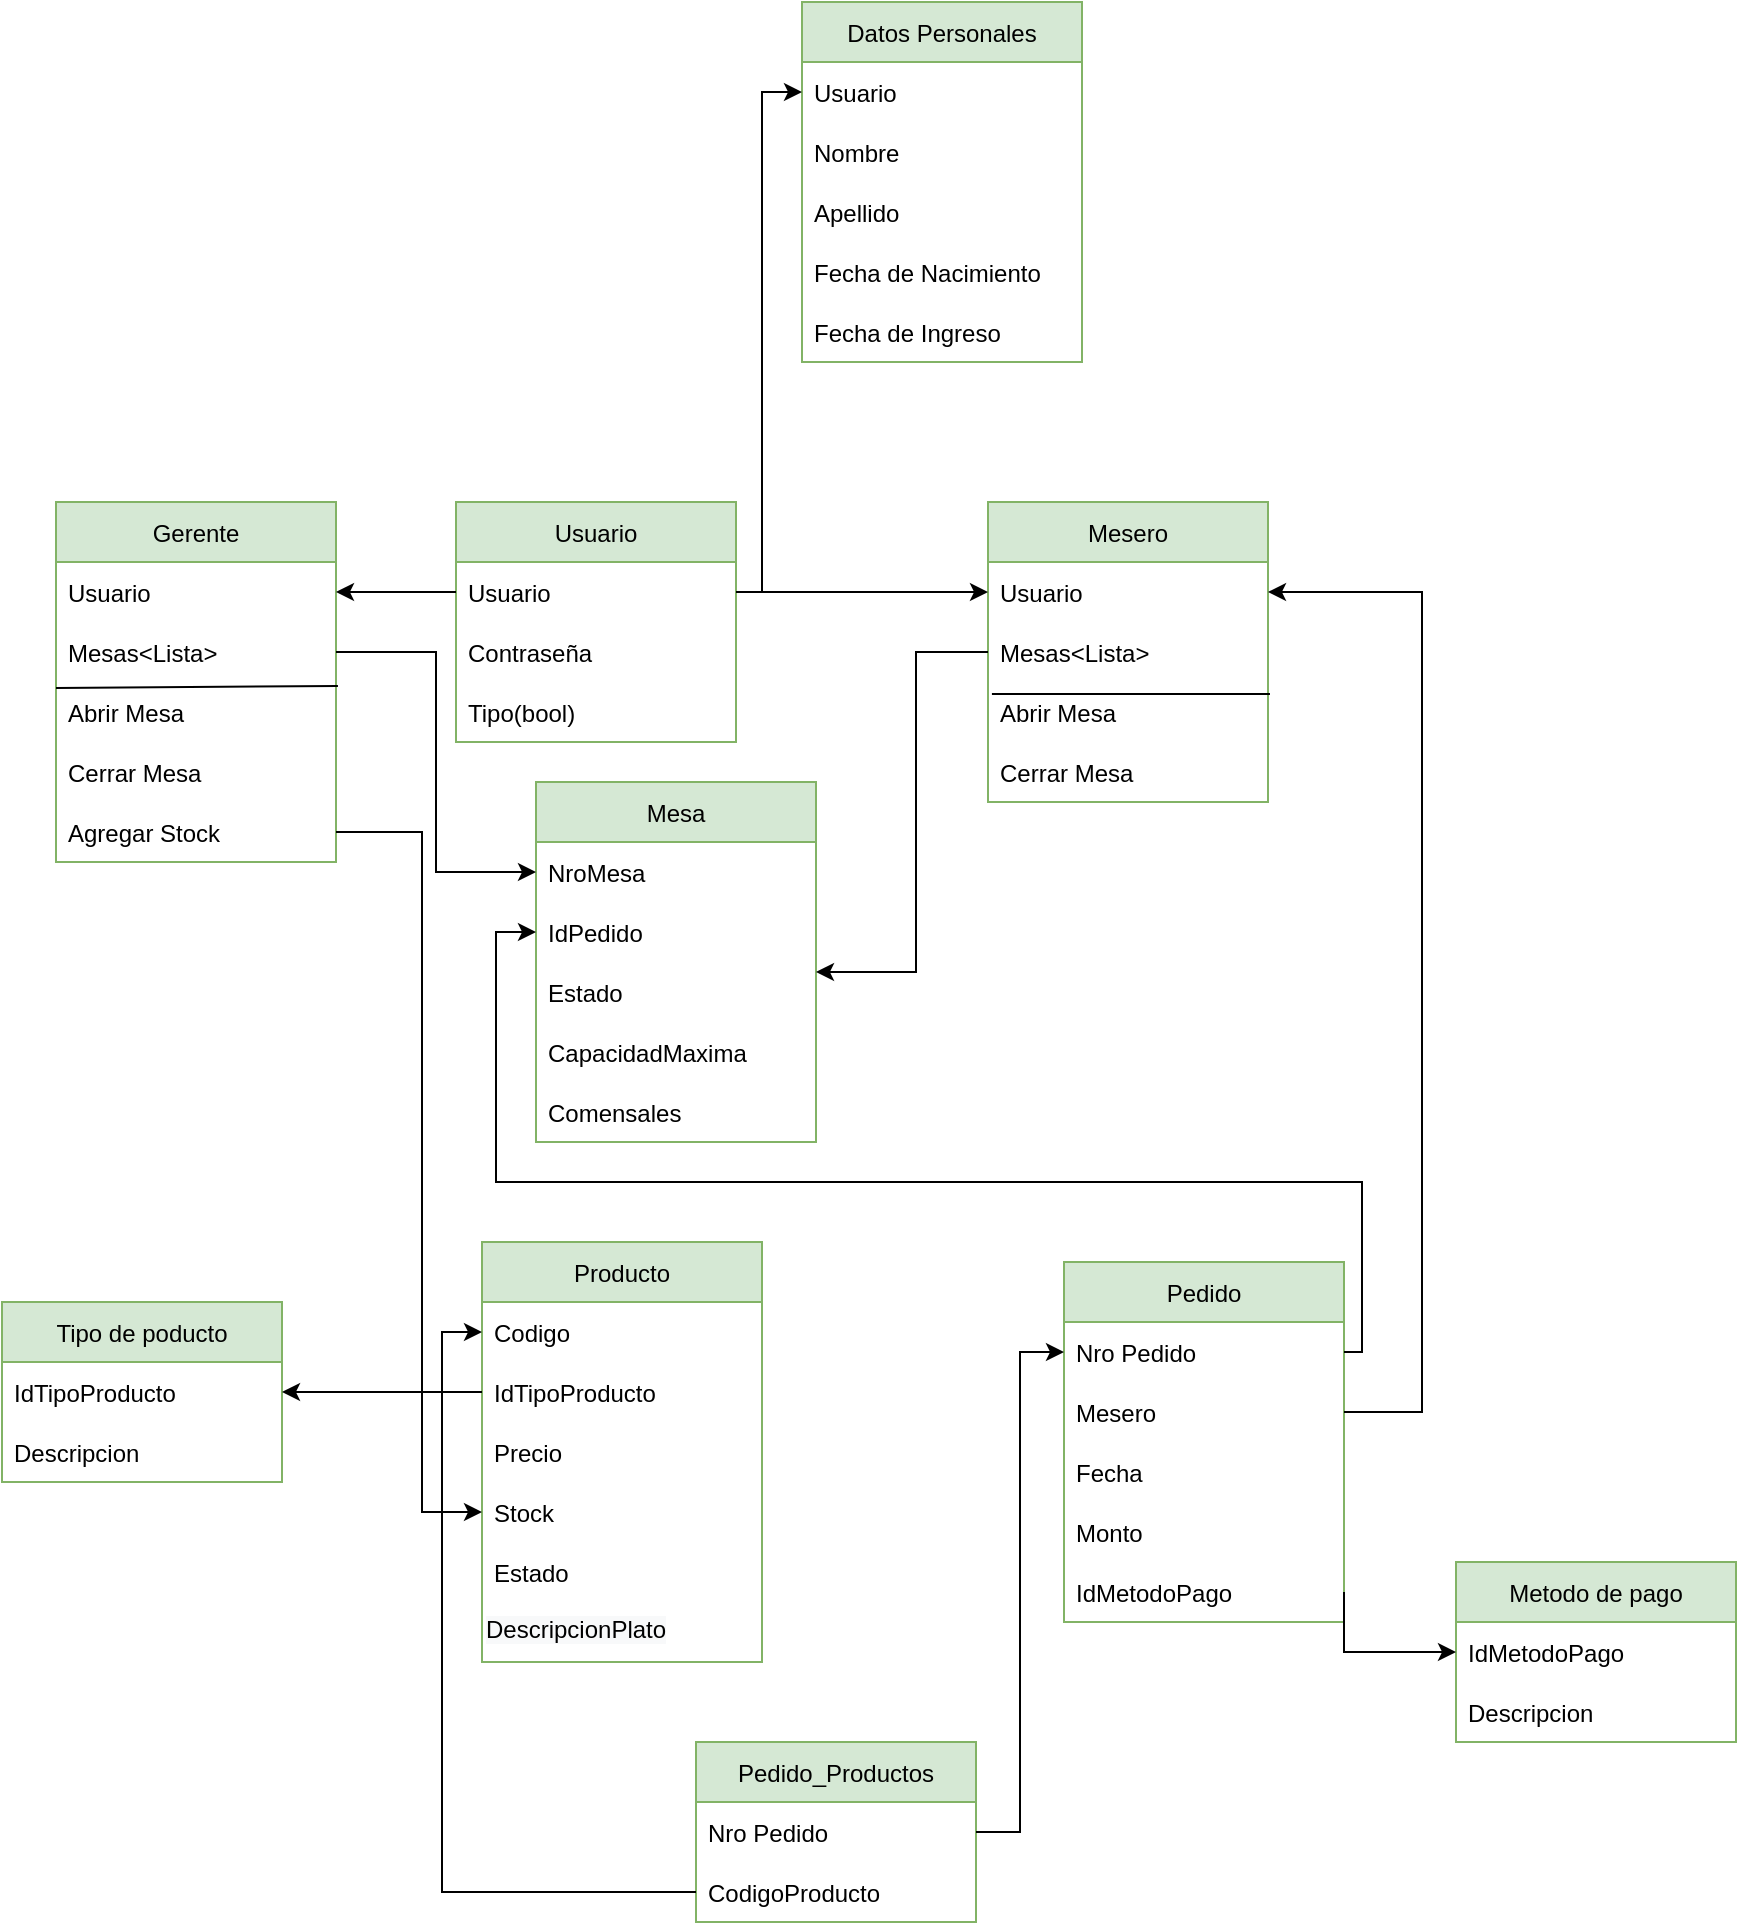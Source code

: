 <mxfile version="15.7.3" type="device" pages="24"><diagram id="vsKkrt8Nu6U1d1c62DYC" name="Page-1"><mxGraphModel dx="723" dy="1552" grid="1" gridSize="10" guides="1" tooltips="1" connect="1" arrows="1" fold="1" page="1" pageScale="1" pageWidth="827" pageHeight="1169" math="0" shadow="0"><root><mxCell id="0"/><mxCell id="1" parent="0"/><mxCell id="F6b-RbMTMB7Oz8SCVtMR-1" value="Producto" style="swimlane;fontStyle=0;childLayout=stackLayout;horizontal=1;startSize=30;horizontalStack=0;resizeParent=1;resizeParentMax=0;resizeLast=0;collapsible=1;marginBottom=0;hachureGap=4;pointerEvents=0;fillColor=#d5e8d4;strokeColor=#82b366;fontColor=default;" parent="1" vertex="1"><mxGeometry x="810" y="-33" width="140" height="210" as="geometry"/></mxCell><mxCell id="F6b-RbMTMB7Oz8SCVtMR-2" value="Codigo " style="text;strokeColor=none;fillColor=none;align=left;verticalAlign=middle;spacingLeft=4;spacingRight=4;overflow=hidden;points=[[0,0.5],[1,0.5]];portConstraint=eastwest;rotatable=0;" parent="F6b-RbMTMB7Oz8SCVtMR-1" vertex="1"><mxGeometry y="30" width="140" height="30" as="geometry"/></mxCell><mxCell id="F6b-RbMTMB7Oz8SCVtMR-3" value="IdTipoProducto" style="text;strokeColor=none;fillColor=none;align=left;verticalAlign=middle;spacingLeft=4;spacingRight=4;overflow=hidden;points=[[0,0.5],[1,0.5]];portConstraint=eastwest;rotatable=0;fontColor=default;" parent="F6b-RbMTMB7Oz8SCVtMR-1" vertex="1"><mxGeometry y="60" width="140" height="30" as="geometry"/></mxCell><mxCell id="F6b-RbMTMB7Oz8SCVtMR-4" value="Precio" style="text;strokeColor=none;fillColor=none;align=left;verticalAlign=middle;spacingLeft=4;spacingRight=4;overflow=hidden;points=[[0,0.5],[1,0.5]];portConstraint=eastwest;rotatable=0;" parent="F6b-RbMTMB7Oz8SCVtMR-1" vertex="1"><mxGeometry y="90" width="140" height="30" as="geometry"/></mxCell><mxCell id="F6b-RbMTMB7Oz8SCVtMR-5" value="Stock" style="text;strokeColor=none;fillColor=none;align=left;verticalAlign=middle;spacingLeft=4;spacingRight=4;overflow=hidden;points=[[0,0.5],[1,0.5]];portConstraint=eastwest;rotatable=0;" parent="F6b-RbMTMB7Oz8SCVtMR-1" vertex="1"><mxGeometry y="120" width="140" height="30" as="geometry"/></mxCell><mxCell id="F6b-RbMTMB7Oz8SCVtMR-6" value="Estado" style="text;strokeColor=none;fillColor=none;align=left;verticalAlign=middle;spacingLeft=4;spacingRight=4;overflow=hidden;points=[[0,0.5],[1,0.5]];portConstraint=eastwest;rotatable=0;" parent="F6b-RbMTMB7Oz8SCVtMR-1" vertex="1"><mxGeometry y="150" width="140" height="30" as="geometry"/></mxCell><mxCell id="F6b-RbMTMB7Oz8SCVtMR-60" value="&lt;span style=&quot;font-family: &amp;#34;helvetica&amp;#34; ; font-size: 12px ; font-style: normal ; font-weight: 400 ; letter-spacing: normal ; text-align: left ; text-indent: 0px ; text-transform: none ; word-spacing: 0px ; background-color: rgb(248 , 249 , 250) ; display: inline ; float: none&quot;&gt;DescripcionPlato&lt;/span&gt;" style="text;whiteSpace=wrap;html=1;fontColor=default;" parent="F6b-RbMTMB7Oz8SCVtMR-1" vertex="1"><mxGeometry y="180" width="140" height="30" as="geometry"/></mxCell><mxCell id="F6b-RbMTMB7Oz8SCVtMR-7" value="Usuario" style="swimlane;fontStyle=0;childLayout=stackLayout;horizontal=1;startSize=30;horizontalStack=0;resizeParent=1;resizeParentMax=0;resizeLast=0;collapsible=1;marginBottom=0;hachureGap=4;pointerEvents=0;fillColor=#d5e8d4;strokeColor=#82b366;fontColor=default;" parent="1" vertex="1"><mxGeometry x="797" y="-403" width="140" height="120" as="geometry"/></mxCell><mxCell id="F6b-RbMTMB7Oz8SCVtMR-8" value="Usuario" style="text;strokeColor=none;fillColor=none;align=left;verticalAlign=middle;spacingLeft=4;spacingRight=4;overflow=hidden;points=[[0,0.5],[1,0.5]];portConstraint=eastwest;rotatable=0;fontColor=default;" parent="F6b-RbMTMB7Oz8SCVtMR-7" vertex="1"><mxGeometry y="30" width="140" height="30" as="geometry"/></mxCell><mxCell id="F6b-RbMTMB7Oz8SCVtMR-9" value="Contraseña" style="text;strokeColor=none;fillColor=none;align=left;verticalAlign=middle;spacingLeft=4;spacingRight=4;overflow=hidden;points=[[0,0.5],[1,0.5]];portConstraint=eastwest;rotatable=0;fontColor=default;" parent="F6b-RbMTMB7Oz8SCVtMR-7" vertex="1"><mxGeometry y="60" width="140" height="30" as="geometry"/></mxCell><mxCell id="F6b-RbMTMB7Oz8SCVtMR-10" value="Tipo(bool)" style="text;strokeColor=none;fillColor=none;align=left;verticalAlign=middle;spacingLeft=4;spacingRight=4;overflow=hidden;points=[[0,0.5],[1,0.5]];portConstraint=eastwest;rotatable=0;fontColor=default;" parent="F6b-RbMTMB7Oz8SCVtMR-7" vertex="1"><mxGeometry y="90" width="140" height="30" as="geometry"/></mxCell><mxCell id="F6b-RbMTMB7Oz8SCVtMR-11" value="Pedido" style="swimlane;fontStyle=0;childLayout=stackLayout;horizontal=1;startSize=30;horizontalStack=0;resizeParent=1;resizeParentMax=0;resizeLast=0;collapsible=1;marginBottom=0;hachureGap=4;pointerEvents=0;fillColor=#d5e8d4;strokeColor=#82b366;fontColor=default;" parent="1" vertex="1"><mxGeometry x="1101" y="-23" width="140" height="180" as="geometry"/></mxCell><mxCell id="F6b-RbMTMB7Oz8SCVtMR-12" value="Nro Pedido" style="text;strokeColor=none;fillColor=none;align=left;verticalAlign=middle;spacingLeft=4;spacingRight=4;overflow=hidden;points=[[0,0.5],[1,0.5]];portConstraint=eastwest;rotatable=0;" parent="F6b-RbMTMB7Oz8SCVtMR-11" vertex="1"><mxGeometry y="30" width="140" height="30" as="geometry"/></mxCell><mxCell id="F6b-RbMTMB7Oz8SCVtMR-13" value="Mesero" style="text;strokeColor=none;fillColor=none;align=left;verticalAlign=middle;spacingLeft=4;spacingRight=4;overflow=hidden;points=[[0,0.5],[1,0.5]];portConstraint=eastwest;rotatable=0;fontColor=default;" parent="F6b-RbMTMB7Oz8SCVtMR-11" vertex="1"><mxGeometry y="60" width="140" height="30" as="geometry"/></mxCell><mxCell id="F6b-RbMTMB7Oz8SCVtMR-14" value="Fecha" style="text;strokeColor=none;fillColor=none;align=left;verticalAlign=middle;spacingLeft=4;spacingRight=4;overflow=hidden;points=[[0,0.5],[1,0.5]];portConstraint=eastwest;rotatable=0;" parent="F6b-RbMTMB7Oz8SCVtMR-11" vertex="1"><mxGeometry y="90" width="140" height="30" as="geometry"/></mxCell><mxCell id="F6b-RbMTMB7Oz8SCVtMR-16" value="Monto" style="text;strokeColor=none;fillColor=none;align=left;verticalAlign=middle;spacingLeft=4;spacingRight=4;overflow=hidden;points=[[0,0.5],[1,0.5]];portConstraint=eastwest;rotatable=0;fontColor=default;" parent="F6b-RbMTMB7Oz8SCVtMR-11" vertex="1"><mxGeometry y="120" width="140" height="30" as="geometry"/></mxCell><mxCell id="F6b-RbMTMB7Oz8SCVtMR-17" value="IdMetodoPago" style="text;strokeColor=none;fillColor=none;align=left;verticalAlign=middle;spacingLeft=4;spacingRight=4;overflow=hidden;points=[[0,0.5],[1,0.5]];portConstraint=eastwest;rotatable=0;fontColor=default;" parent="F6b-RbMTMB7Oz8SCVtMR-11" vertex="1"><mxGeometry y="150" width="140" height="30" as="geometry"/></mxCell><mxCell id="F6b-RbMTMB7Oz8SCVtMR-18" value="Mesa" style="swimlane;fontStyle=0;childLayout=stackLayout;horizontal=1;startSize=30;horizontalStack=0;resizeParent=1;resizeParentMax=0;resizeLast=0;collapsible=1;marginBottom=0;fillColor=#d5e8d4;strokeColor=#82b366;fontColor=default;" parent="1" vertex="1"><mxGeometry x="837" y="-263" width="140" height="180" as="geometry"/></mxCell><mxCell id="F6b-RbMTMB7Oz8SCVtMR-19" value="NroMesa" style="text;strokeColor=none;fillColor=none;align=left;verticalAlign=middle;spacingLeft=4;spacingRight=4;overflow=hidden;points=[[0,0.5],[1,0.5]];portConstraint=eastwest;rotatable=0;" parent="F6b-RbMTMB7Oz8SCVtMR-18" vertex="1"><mxGeometry y="30" width="140" height="30" as="geometry"/></mxCell><mxCell id="F6b-RbMTMB7Oz8SCVtMR-20" value="IdPedido" style="text;strokeColor=none;fillColor=none;align=left;verticalAlign=middle;spacingLeft=4;spacingRight=4;overflow=hidden;points=[[0,0.5],[1,0.5]];portConstraint=eastwest;rotatable=0;fontColor=default;" parent="F6b-RbMTMB7Oz8SCVtMR-18" vertex="1"><mxGeometry y="60" width="140" height="30" as="geometry"/></mxCell><mxCell id="F6b-RbMTMB7Oz8SCVtMR-21" value="Estado" style="text;strokeColor=none;fillColor=none;align=left;verticalAlign=middle;spacingLeft=4;spacingRight=4;overflow=hidden;points=[[0,0.5],[1,0.5]];portConstraint=eastwest;rotatable=0;fontColor=default;" parent="F6b-RbMTMB7Oz8SCVtMR-18" vertex="1"><mxGeometry y="90" width="140" height="30" as="geometry"/></mxCell><mxCell id="F6b-RbMTMB7Oz8SCVtMR-22" value="CapacidadMaxima" style="text;strokeColor=none;fillColor=none;align=left;verticalAlign=middle;spacingLeft=4;spacingRight=4;overflow=hidden;points=[[0,0.5],[1,0.5]];portConstraint=eastwest;rotatable=0;fontColor=default;" parent="F6b-RbMTMB7Oz8SCVtMR-18" vertex="1"><mxGeometry y="120" width="140" height="30" as="geometry"/></mxCell><mxCell id="F6b-RbMTMB7Oz8SCVtMR-23" value="Comensales" style="text;strokeColor=none;fillColor=none;align=left;verticalAlign=middle;spacingLeft=4;spacingRight=4;overflow=hidden;points=[[0,0.5],[1,0.5]];portConstraint=eastwest;rotatable=0;fontColor=default;" parent="F6b-RbMTMB7Oz8SCVtMR-18" vertex="1"><mxGeometry y="150" width="140" height="30" as="geometry"/></mxCell><mxCell id="F6b-RbMTMB7Oz8SCVtMR-24" value="Mesero" style="swimlane;fontStyle=0;childLayout=stackLayout;horizontal=1;startSize=30;horizontalStack=0;resizeParent=1;resizeParentMax=0;resizeLast=0;collapsible=1;marginBottom=0;fillColor=#d5e8d4;strokeColor=#82b366;fontColor=default;" parent="1" vertex="1"><mxGeometry x="1063" y="-403" width="140" height="150" as="geometry"/></mxCell><mxCell id="F6b-RbMTMB7Oz8SCVtMR-25" value="Usuario" style="text;strokeColor=none;fillColor=none;align=left;verticalAlign=middle;spacingLeft=4;spacingRight=4;overflow=hidden;points=[[0,0.5],[1,0.5]];portConstraint=eastwest;rotatable=0;fontColor=default;" parent="F6b-RbMTMB7Oz8SCVtMR-24" vertex="1"><mxGeometry y="30" width="140" height="30" as="geometry"/></mxCell><mxCell id="F6b-RbMTMB7Oz8SCVtMR-26" value="Mesas&lt;Lista&gt;" style="text;strokeColor=none;fillColor=none;align=left;verticalAlign=middle;spacingLeft=4;spacingRight=4;overflow=hidden;points=[[0,0.5],[1,0.5]];portConstraint=eastwest;rotatable=0;fontColor=default;" parent="F6b-RbMTMB7Oz8SCVtMR-24" vertex="1"><mxGeometry y="60" width="140" height="30" as="geometry"/></mxCell><mxCell id="F6b-RbMTMB7Oz8SCVtMR-27" value="" style="endArrow=none;html=1;rounded=0;labelBackgroundColor=default;fontColor=default;strokeColor=default;exitX=0.014;exitY=0.2;exitDx=0;exitDy=0;exitPerimeter=0;entryX=1.007;entryY=0.2;entryDx=0;entryDy=0;entryPerimeter=0;" parent="F6b-RbMTMB7Oz8SCVtMR-24" source="F6b-RbMTMB7Oz8SCVtMR-28" target="F6b-RbMTMB7Oz8SCVtMR-28" edge="1"><mxGeometry width="50" height="50" relative="1" as="geometry"><mxPoint x="53" y="130" as="sourcePoint"/><mxPoint x="103" y="80" as="targetPoint"/><Array as="points"><mxPoint x="70" y="96"/></Array></mxGeometry></mxCell><mxCell id="F6b-RbMTMB7Oz8SCVtMR-28" value="Abrir Mesa" style="text;strokeColor=none;fillColor=none;align=left;verticalAlign=middle;spacingLeft=4;spacingRight=4;overflow=hidden;points=[[0,0.5],[1,0.5]];portConstraint=eastwest;rotatable=0;fontColor=default;" parent="F6b-RbMTMB7Oz8SCVtMR-24" vertex="1"><mxGeometry y="90" width="140" height="30" as="geometry"/></mxCell><mxCell id="F6b-RbMTMB7Oz8SCVtMR-29" value="Cerrar Mesa" style="text;strokeColor=none;fillColor=none;align=left;verticalAlign=middle;spacingLeft=4;spacingRight=4;overflow=hidden;points=[[0,0.5],[1,0.5]];portConstraint=eastwest;rotatable=0;fontColor=default;" parent="F6b-RbMTMB7Oz8SCVtMR-24" vertex="1"><mxGeometry y="120" width="140" height="30" as="geometry"/></mxCell><mxCell id="F6b-RbMTMB7Oz8SCVtMR-30" value="Gerente" style="swimlane;fontStyle=0;childLayout=stackLayout;horizontal=1;startSize=30;horizontalStack=0;resizeParent=1;resizeParentMax=0;resizeLast=0;collapsible=1;marginBottom=0;fillColor=#d5e8d4;strokeColor=#82b366;fontColor=default;" parent="1" vertex="1"><mxGeometry x="597" y="-403" width="140" height="180" as="geometry"/></mxCell><mxCell id="F6b-RbMTMB7Oz8SCVtMR-31" value="Usuario" style="text;strokeColor=none;fillColor=none;align=left;verticalAlign=middle;spacingLeft=4;spacingRight=4;overflow=hidden;points=[[0,0.5],[1,0.5]];portConstraint=eastwest;rotatable=0;fontColor=default;" parent="F6b-RbMTMB7Oz8SCVtMR-30" vertex="1"><mxGeometry y="30" width="140" height="30" as="geometry"/></mxCell><mxCell id="F6b-RbMTMB7Oz8SCVtMR-32" value="" style="endArrow=none;html=1;rounded=0;labelBackgroundColor=default;fontColor=default;strokeColor=default;entryX=1.007;entryY=0.067;entryDx=0;entryDy=0;entryPerimeter=0;exitX=0;exitY=0.1;exitDx=0;exitDy=0;exitPerimeter=0;" parent="F6b-RbMTMB7Oz8SCVtMR-30" source="F6b-RbMTMB7Oz8SCVtMR-34" target="F6b-RbMTMB7Oz8SCVtMR-34" edge="1"><mxGeometry width="50" height="50" relative="1" as="geometry"><mxPoint x="50" y="110" as="sourcePoint"/><mxPoint x="100" y="60" as="targetPoint"/></mxGeometry></mxCell><mxCell id="F6b-RbMTMB7Oz8SCVtMR-33" value="Mesas&lt;Lista&gt;" style="text;strokeColor=none;fillColor=none;align=left;verticalAlign=middle;spacingLeft=4;spacingRight=4;overflow=hidden;points=[[0,0.5],[1,0.5]];portConstraint=eastwest;rotatable=0;fontColor=default;" parent="F6b-RbMTMB7Oz8SCVtMR-30" vertex="1"><mxGeometry y="60" width="140" height="30" as="geometry"/></mxCell><mxCell id="F6b-RbMTMB7Oz8SCVtMR-34" value="Abrir Mesa" style="text;strokeColor=none;fillColor=none;align=left;verticalAlign=middle;spacingLeft=4;spacingRight=4;overflow=hidden;points=[[0,0.5],[1,0.5]];portConstraint=eastwest;rotatable=0;fontColor=default;" parent="F6b-RbMTMB7Oz8SCVtMR-30" vertex="1"><mxGeometry y="90" width="140" height="30" as="geometry"/></mxCell><mxCell id="F6b-RbMTMB7Oz8SCVtMR-35" value="Cerrar Mesa" style="text;strokeColor=none;fillColor=none;align=left;verticalAlign=middle;spacingLeft=4;spacingRight=4;overflow=hidden;points=[[0,0.5],[1,0.5]];portConstraint=eastwest;rotatable=0;fontColor=default;" parent="F6b-RbMTMB7Oz8SCVtMR-30" vertex="1"><mxGeometry y="120" width="140" height="30" as="geometry"/></mxCell><mxCell id="F6b-RbMTMB7Oz8SCVtMR-36" value="Agregar Stock" style="text;strokeColor=none;fillColor=none;align=left;verticalAlign=middle;spacingLeft=4;spacingRight=4;overflow=hidden;points=[[0,0.5],[1,0.5]];portConstraint=eastwest;rotatable=0;fontColor=default;" parent="F6b-RbMTMB7Oz8SCVtMR-30" vertex="1"><mxGeometry y="150" width="140" height="30" as="geometry"/></mxCell><mxCell id="F6b-RbMTMB7Oz8SCVtMR-37" style="edgeStyle=orthogonalEdgeStyle;rounded=0;orthogonalLoop=1;jettySize=auto;html=1;exitX=1;exitY=0.5;exitDx=0;exitDy=0;entryX=0;entryY=0.5;entryDx=0;entryDy=0;fontColor=default;" parent="1" source="F6b-RbMTMB7Oz8SCVtMR-8" target="F6b-RbMTMB7Oz8SCVtMR-25" edge="1"><mxGeometry relative="1" as="geometry"/></mxCell><mxCell id="F6b-RbMTMB7Oz8SCVtMR-38" style="edgeStyle=orthogonalEdgeStyle;rounded=0;orthogonalLoop=1;jettySize=auto;html=1;exitX=0;exitY=0.5;exitDx=0;exitDy=0;fontColor=default;" parent="1" source="F6b-RbMTMB7Oz8SCVtMR-8" target="F6b-RbMTMB7Oz8SCVtMR-31" edge="1"><mxGeometry relative="1" as="geometry"/></mxCell><mxCell id="F6b-RbMTMB7Oz8SCVtMR-39" style="edgeStyle=orthogonalEdgeStyle;rounded=0;orthogonalLoop=1;jettySize=auto;html=1;exitX=1;exitY=0.5;exitDx=0;exitDy=0;entryX=0;entryY=0.5;entryDx=0;entryDy=0;fontColor=default;strokeColor=default;labelBackgroundColor=default;" parent="1" source="F6b-RbMTMB7Oz8SCVtMR-12" target="F6b-RbMTMB7Oz8SCVtMR-20" edge="1"><mxGeometry relative="1" as="geometry"><Array as="points"><mxPoint x="1250" y="22"/><mxPoint x="1250" y="-63"/><mxPoint x="817" y="-63"/><mxPoint x="817" y="-188"/></Array></mxGeometry></mxCell><mxCell id="F6b-RbMTMB7Oz8SCVtMR-41" style="edgeStyle=orthogonalEdgeStyle;rounded=0;orthogonalLoop=1;jettySize=auto;html=1;exitX=0;exitY=0.5;exitDx=0;exitDy=0;fontColor=default;strokeColor=default;labelBackgroundColor=default;" parent="1" source="F6b-RbMTMB7Oz8SCVtMR-26" edge="1"><mxGeometry relative="1" as="geometry"><mxPoint x="977" y="-168" as="targetPoint"/><Array as="points"><mxPoint x="1027" y="-328"/><mxPoint x="1027" y="-168"/></Array></mxGeometry></mxCell><mxCell id="F6b-RbMTMB7Oz8SCVtMR-42" style="edgeStyle=orthogonalEdgeStyle;rounded=0;orthogonalLoop=1;jettySize=auto;html=1;exitX=1;exitY=0.5;exitDx=0;exitDy=0;entryX=1;entryY=0.5;entryDx=0;entryDy=0;fontColor=default;strokeColor=default;labelBackgroundColor=default;" parent="1" source="F6b-RbMTMB7Oz8SCVtMR-13" target="F6b-RbMTMB7Oz8SCVtMR-25" edge="1"><mxGeometry relative="1" as="geometry"><Array as="points"><mxPoint x="1280" y="52"/><mxPoint x="1280" y="-358"/></Array></mxGeometry></mxCell><mxCell id="F6b-RbMTMB7Oz8SCVtMR-43" value="Datos Personales" style="swimlane;fontStyle=0;childLayout=stackLayout;horizontal=1;startSize=30;horizontalStack=0;resizeParent=1;resizeParentMax=0;resizeLast=0;collapsible=1;marginBottom=0;hachureGap=4;pointerEvents=0;fillColor=#d5e8d4;strokeColor=#82b366;fontColor=default;" parent="1" vertex="1"><mxGeometry x="970" y="-653" width="140" height="180" as="geometry"/></mxCell><mxCell id="F6b-RbMTMB7Oz8SCVtMR-44" value="Usuario" style="text;strokeColor=none;fillColor=none;align=left;verticalAlign=middle;spacingLeft=4;spacingRight=4;overflow=hidden;points=[[0,0.5],[1,0.5]];portConstraint=eastwest;rotatable=0;fontColor=default;" parent="F6b-RbMTMB7Oz8SCVtMR-43" vertex="1"><mxGeometry y="30" width="140" height="30" as="geometry"/></mxCell><mxCell id="F6b-RbMTMB7Oz8SCVtMR-45" value="Nombre" style="text;strokeColor=none;fillColor=none;align=left;verticalAlign=middle;spacingLeft=4;spacingRight=4;overflow=hidden;points=[[0,0.5],[1,0.5]];portConstraint=eastwest;rotatable=0;fontColor=default;" parent="F6b-RbMTMB7Oz8SCVtMR-43" vertex="1"><mxGeometry y="60" width="140" height="30" as="geometry"/></mxCell><mxCell id="F6b-RbMTMB7Oz8SCVtMR-46" value="Apellido" style="text;strokeColor=none;fillColor=none;align=left;verticalAlign=middle;spacingLeft=4;spacingRight=4;overflow=hidden;points=[[0,0.5],[1,0.5]];portConstraint=eastwest;rotatable=0;fontColor=default;" parent="F6b-RbMTMB7Oz8SCVtMR-43" vertex="1"><mxGeometry y="90" width="140" height="30" as="geometry"/></mxCell><mxCell id="F6b-RbMTMB7Oz8SCVtMR-47" value="Fecha de Nacimiento" style="text;strokeColor=none;fillColor=none;align=left;verticalAlign=middle;spacingLeft=4;spacingRight=4;overflow=hidden;points=[[0,0.5],[1,0.5]];portConstraint=eastwest;rotatable=0;fontColor=default;" parent="F6b-RbMTMB7Oz8SCVtMR-43" vertex="1"><mxGeometry y="120" width="140" height="30" as="geometry"/></mxCell><mxCell id="F6b-RbMTMB7Oz8SCVtMR-48" value="Fecha de Ingreso" style="text;strokeColor=none;fillColor=none;align=left;verticalAlign=middle;spacingLeft=4;spacingRight=4;overflow=hidden;points=[[0,0.5],[1,0.5]];portConstraint=eastwest;rotatable=0;fontColor=default;" parent="F6b-RbMTMB7Oz8SCVtMR-43" vertex="1"><mxGeometry y="150" width="140" height="30" as="geometry"/></mxCell><mxCell id="F6b-RbMTMB7Oz8SCVtMR-49" style="edgeStyle=orthogonalEdgeStyle;rounded=0;orthogonalLoop=1;jettySize=auto;html=1;entryX=0;entryY=0.5;entryDx=0;entryDy=0;fontColor=default;strokeColor=default;labelBackgroundColor=default;" parent="1" source="F6b-RbMTMB7Oz8SCVtMR-8" target="F6b-RbMTMB7Oz8SCVtMR-44" edge="1"><mxGeometry relative="1" as="geometry"><Array as="points"><mxPoint x="950" y="-358"/><mxPoint x="950" y="-608"/></Array></mxGeometry></mxCell><mxCell id="F6b-RbMTMB7Oz8SCVtMR-50" style="edgeStyle=orthogonalEdgeStyle;rounded=0;orthogonalLoop=1;jettySize=auto;html=1;entryX=0;entryY=0.5;entryDx=0;entryDy=0;labelBackgroundColor=default;fontColor=default;strokeColor=default;" parent="1" source="F6b-RbMTMB7Oz8SCVtMR-33" target="F6b-RbMTMB7Oz8SCVtMR-19" edge="1"><mxGeometry relative="1" as="geometry"/></mxCell><mxCell id="F6b-RbMTMB7Oz8SCVtMR-51" value="Metodo de pago" style="swimlane;fontStyle=0;childLayout=stackLayout;horizontal=1;startSize=30;horizontalStack=0;resizeParent=1;resizeParentMax=0;resizeLast=0;collapsible=1;marginBottom=0;hachureGap=4;pointerEvents=0;fillColor=#d5e8d4;strokeColor=#82b366;fontColor=default;" parent="1" vertex="1"><mxGeometry x="1297" y="127" width="140" height="90" as="geometry"/></mxCell><mxCell id="F6b-RbMTMB7Oz8SCVtMR-52" value="IdMetodoPago" style="text;strokeColor=none;fillColor=none;align=left;verticalAlign=middle;spacingLeft=4;spacingRight=4;overflow=hidden;points=[[0,0.5],[1,0.5]];portConstraint=eastwest;rotatable=0;fontColor=default;" parent="F6b-RbMTMB7Oz8SCVtMR-51" vertex="1"><mxGeometry y="30" width="140" height="30" as="geometry"/></mxCell><mxCell id="F6b-RbMTMB7Oz8SCVtMR-53" value="Descripcion" style="text;strokeColor=none;fillColor=none;align=left;verticalAlign=middle;spacingLeft=4;spacingRight=4;overflow=hidden;points=[[0,0.5],[1,0.5]];portConstraint=eastwest;rotatable=0;fontColor=default;" parent="F6b-RbMTMB7Oz8SCVtMR-51" vertex="1"><mxGeometry y="60" width="140" height="30" as="geometry"/></mxCell><mxCell id="F6b-RbMTMB7Oz8SCVtMR-54" style="edgeStyle=orthogonalEdgeStyle;rounded=0;orthogonalLoop=1;jettySize=auto;html=1;exitX=1;exitY=0.5;exitDx=0;exitDy=0;entryX=0;entryY=0.5;entryDx=0;entryDy=0;labelBackgroundColor=default;fontColor=default;strokeColor=default;" parent="1" source="F6b-RbMTMB7Oz8SCVtMR-17" target="F6b-RbMTMB7Oz8SCVtMR-52" edge="1"><mxGeometry relative="1" as="geometry"><Array as="points"><mxPoint x="1277" y="172"/><mxPoint x="1277" y="172"/></Array></mxGeometry></mxCell><mxCell id="F6b-RbMTMB7Oz8SCVtMR-55" style="edgeStyle=orthogonalEdgeStyle;rounded=0;orthogonalLoop=1;jettySize=auto;html=1;entryX=0;entryY=0.5;entryDx=0;entryDy=0;labelBackgroundColor=default;fontColor=default;strokeColor=default;" parent="1" source="F6b-RbMTMB7Oz8SCVtMR-36" target="F6b-RbMTMB7Oz8SCVtMR-5" edge="1"><mxGeometry relative="1" as="geometry"><Array as="points"><mxPoint x="780" y="-238"/><mxPoint x="780" y="102"/></Array></mxGeometry></mxCell><mxCell id="F6b-RbMTMB7Oz8SCVtMR-56" value="Tipo de poducto" style="swimlane;fontStyle=0;childLayout=stackLayout;horizontal=1;startSize=30;horizontalStack=0;resizeParent=1;resizeParentMax=0;resizeLast=0;collapsible=1;marginBottom=0;hachureGap=4;pointerEvents=0;fillColor=#d5e8d4;strokeColor=#82b366;fontColor=default;" parent="1" vertex="1"><mxGeometry x="570" y="-3" width="140" height="90" as="geometry"/></mxCell><mxCell id="F6b-RbMTMB7Oz8SCVtMR-57" value="IdTipoProducto" style="text;strokeColor=none;fillColor=none;align=left;verticalAlign=middle;spacingLeft=4;spacingRight=4;overflow=hidden;points=[[0,0.5],[1,0.5]];portConstraint=eastwest;rotatable=0;fontColor=default;" parent="F6b-RbMTMB7Oz8SCVtMR-56" vertex="1"><mxGeometry y="30" width="140" height="30" as="geometry"/></mxCell><mxCell id="F6b-RbMTMB7Oz8SCVtMR-58" value="Descripcion" style="text;strokeColor=none;fillColor=none;align=left;verticalAlign=middle;spacingLeft=4;spacingRight=4;overflow=hidden;points=[[0,0.5],[1,0.5]];portConstraint=eastwest;rotatable=0;fontColor=default;" parent="F6b-RbMTMB7Oz8SCVtMR-56" vertex="1"><mxGeometry y="60" width="140" height="30" as="geometry"/></mxCell><mxCell id="F6b-RbMTMB7Oz8SCVtMR-59" style="edgeStyle=orthogonalEdgeStyle;rounded=0;orthogonalLoop=1;jettySize=auto;html=1;entryX=1;entryY=0.5;entryDx=0;entryDy=0;labelBackgroundColor=default;fontColor=default;strokeColor=default;" parent="1" source="F6b-RbMTMB7Oz8SCVtMR-3" target="F6b-RbMTMB7Oz8SCVtMR-56" edge="1"><mxGeometry relative="1" as="geometry"/></mxCell><mxCell id="bqq8F6vUGcZR3SXPh6Fb-1" value="Pedido_Productos" style="swimlane;fontStyle=0;childLayout=stackLayout;horizontal=1;startSize=30;horizontalStack=0;resizeParent=1;resizeParentMax=0;resizeLast=0;collapsible=1;marginBottom=0;hachureGap=4;pointerEvents=0;fillColor=#d5e8d4;strokeColor=#82b366;fontColor=default;" vertex="1" parent="1"><mxGeometry x="917" y="217" width="140" height="90" as="geometry"/></mxCell><mxCell id="bqq8F6vUGcZR3SXPh6Fb-2" value="Nro Pedido" style="text;strokeColor=none;fillColor=none;align=left;verticalAlign=middle;spacingLeft=4;spacingRight=4;overflow=hidden;points=[[0,0.5],[1,0.5]];portConstraint=eastwest;rotatable=0;" vertex="1" parent="bqq8F6vUGcZR3SXPh6Fb-1"><mxGeometry y="30" width="140" height="30" as="geometry"/></mxCell><mxCell id="bqq8F6vUGcZR3SXPh6Fb-3" value="CodigoProducto" style="text;strokeColor=none;fillColor=none;align=left;verticalAlign=middle;spacingLeft=4;spacingRight=4;overflow=hidden;points=[[0,0.5],[1,0.5]];portConstraint=eastwest;rotatable=0;fontColor=default;" vertex="1" parent="bqq8F6vUGcZR3SXPh6Fb-1"><mxGeometry y="60" width="140" height="30" as="geometry"/></mxCell><mxCell id="bqq8F6vUGcZR3SXPh6Fb-8" style="edgeStyle=orthogonalEdgeStyle;rounded=0;orthogonalLoop=1;jettySize=auto;html=1;" edge="1" parent="1" source="bqq8F6vUGcZR3SXPh6Fb-2" target="F6b-RbMTMB7Oz8SCVtMR-12"><mxGeometry relative="1" as="geometry"><Array as="points"><mxPoint x="1079" y="262"/><mxPoint x="1079" y="22"/></Array></mxGeometry></mxCell><mxCell id="bqq8F6vUGcZR3SXPh6Fb-11" style="edgeStyle=orthogonalEdgeStyle;rounded=0;orthogonalLoop=1;jettySize=auto;html=1;exitX=0;exitY=0.5;exitDx=0;exitDy=0;entryX=0;entryY=0.5;entryDx=0;entryDy=0;" edge="1" parent="1" source="bqq8F6vUGcZR3SXPh6Fb-3" target="F6b-RbMTMB7Oz8SCVtMR-2"><mxGeometry relative="1" as="geometry"/></mxCell></root></mxGraphModel></diagram><diagram name="Cargar Articulos" id="OpyvXyiBqJhFtYaAeL4d"><mxGraphModel dx="868" dy="460" grid="1" gridSize="10" guides="1" tooltips="1" connect="1" arrows="1" fold="1" page="1" pageScale="1" pageWidth="827" pageHeight="1169" math="0" shadow="0"><root><mxCell id="obA_AmkxarNyRyRmzh_2-0"/><mxCell id="obA_AmkxarNyRyRmzh_2-1" parent="obA_AmkxarNyRyRmzh_2-0"/><mxCell id="ep7UvVVwRY5U7bKQCNIK-9" value="" style="swimlane;startSize=0;" parent="obA_AmkxarNyRyRmzh_2-1" vertex="1"><mxGeometry x="100" y="40" width="700" height="450" as="geometry"/></mxCell><mxCell id="ep7UvVVwRY5U7bKQCNIK-10" value="" style="ellipse;whiteSpace=wrap;html=1;aspect=fixed;" parent="ep7UvVVwRY5U7bKQCNIK-9" vertex="1"><mxGeometry x="-80" y="70" width="170" height="170" as="geometry"/></mxCell><mxCell id="ep7UvVVwRY5U7bKQCNIK-0" value="Ingresar codigo de articulo" style="shape=trapezoid;perimeter=trapezoidPerimeter;whiteSpace=wrap;html=1;fixedSize=1;" parent="ep7UvVVwRY5U7bKQCNIK-9" vertex="1"><mxGeometry x="210" y="40" width="280" height="40" as="geometry"/></mxCell><mxCell id="ep7UvVVwRY5U7bKQCNIK-1" value="" style="shape=trapezoid;perimeter=trapezoidPerimeter;whiteSpace=wrap;html=1;fixedSize=1;rotation=-180;" parent="ep7UvVVwRY5U7bKQCNIK-9" vertex="1"><mxGeometry x="290" y="90" width="120" height="40" as="geometry"/></mxCell><mxCell id="ep7UvVVwRY5U7bKQCNIK-2" value="&lt;span style=&quot;background-color: rgb(255 , 255 , 255)&quot;&gt;codArt&lt;/span&gt;" style="text;html=1;strokeColor=none;fillColor=none;align=center;verticalAlign=middle;whiteSpace=wrap;rounded=0;" parent="ep7UvVVwRY5U7bKQCNIK-9" vertex="1"><mxGeometry x="330" y="100" width="40" height="20" as="geometry"/></mxCell><mxCell id="ep7UvVVwRY5U7bKQCNIK-6" value="Ingresar codigo de articulo" style="shape=trapezoid;perimeter=trapezoidPerimeter;whiteSpace=wrap;html=1;fixedSize=1;" parent="ep7UvVVwRY5U7bKQCNIK-9" vertex="1"><mxGeometry x="210" y="140" width="280" height="40" as="geometry"/></mxCell><mxCell id="ep7UvVVwRY5U7bKQCNIK-7" value="" style="shape=trapezoid;perimeter=trapezoidPerimeter;whiteSpace=wrap;html=1;fixedSize=1;rotation=-180;" parent="ep7UvVVwRY5U7bKQCNIK-9" vertex="1"><mxGeometry x="290" y="190" width="120" height="40" as="geometry"/></mxCell><mxCell id="ep7UvVVwRY5U7bKQCNIK-8" value="&lt;span style=&quot;background-color: rgb(255 , 255 , 255)&quot;&gt;catArt&lt;/span&gt;" style="text;html=1;strokeColor=none;fillColor=none;align=center;verticalAlign=middle;whiteSpace=wrap;rounded=0;" parent="ep7UvVVwRY5U7bKQCNIK-9" vertex="1"><mxGeometry x="330" y="200" width="40" height="20" as="geometry"/></mxCell><mxCell id="ep7UvVVwRY5U7bKQCNIK-14" value="Ingresar precio del articulo" style="shape=trapezoid;perimeter=trapezoidPerimeter;whiteSpace=wrap;html=1;fixedSize=1;" parent="ep7UvVVwRY5U7bKQCNIK-9" vertex="1"><mxGeometry x="210" y="240" width="280" height="40" as="geometry"/></mxCell><mxCell id="ep7UvVVwRY5U7bKQCNIK-15" value="" style="shape=trapezoid;perimeter=trapezoidPerimeter;whiteSpace=wrap;html=1;fixedSize=1;rotation=-180;" parent="ep7UvVVwRY5U7bKQCNIK-9" vertex="1"><mxGeometry x="290" y="290" width="120" height="40" as="geometry"/></mxCell><mxCell id="ep7UvVVwRY5U7bKQCNIK-16" value="&lt;span style=&quot;background-color: rgb(255 , 255 , 255)&quot;&gt;precio&lt;/span&gt;" style="text;html=1;strokeColor=none;fillColor=none;align=center;verticalAlign=middle;whiteSpace=wrap;rounded=0;" parent="ep7UvVVwRY5U7bKQCNIK-9" vertex="1"><mxGeometry x="330" y="300" width="40" height="20" as="geometry"/></mxCell><mxCell id="ep7UvVVwRY5U7bKQCNIK-17" value="matArt[catArt-1][codArt-1]=precio" style="rounded=0;whiteSpace=wrap;html=1;" parent="ep7UvVVwRY5U7bKQCNIK-9" vertex="1"><mxGeometry x="180" y="360" width="320" height="60" as="geometry"/></mxCell><mxCell id="ep7UvVVwRY5U7bKQCNIK-18" value="&lt;b&gt;&lt;font style=&quot;font-size: 14px&quot;&gt;I&lt;/font&gt;&lt;/b&gt;" style="text;html=1;strokeColor=none;fillColor=none;align=center;verticalAlign=middle;whiteSpace=wrap;rounded=0;" parent="ep7UvVVwRY5U7bKQCNIK-9" vertex="1"><mxGeometry x="-20" y="90" width="40" height="20" as="geometry"/></mxCell><mxCell id="ep7UvVVwRY5U7bKQCNIK-19" value="&lt;b&gt;&lt;font style=&quot;font-size: 14px&quot;&gt;0&lt;/font&gt;&lt;/b&gt;" style="text;html=1;strokeColor=none;fillColor=none;align=center;verticalAlign=middle;whiteSpace=wrap;rounded=0;" parent="ep7UvVVwRY5U7bKQCNIK-9" vertex="1"><mxGeometry x="-70" y="160" width="40" height="20" as="geometry"/></mxCell><mxCell id="ep7UvVVwRY5U7bKQCNIK-20" value="&lt;b&gt;&lt;font style=&quot;font-size: 14px&quot;&gt;++&lt;/font&gt;&lt;/b&gt;" style="text;html=1;strokeColor=none;fillColor=none;align=center;verticalAlign=middle;whiteSpace=wrap;rounded=0;" parent="ep7UvVVwRY5U7bKQCNIK-9" vertex="1"><mxGeometry x="50" y="160" width="40" height="20" as="geometry"/></mxCell><mxCell id="ep7UvVVwRY5U7bKQCNIK-21" value="&lt;b&gt;&lt;font style=&quot;font-size: 14px&quot;&gt;&amp;lt;200&lt;/font&gt;&lt;/b&gt;" style="text;html=1;strokeColor=none;fillColor=none;align=center;verticalAlign=middle;whiteSpace=wrap;rounded=0;" parent="ep7UvVVwRY5U7bKQCNIK-9" vertex="1"><mxGeometry x="-15" y="160" width="40" height="20" as="geometry"/></mxCell><mxCell id="ep7UvVVwRY5U7bKQCNIK-27" value="" style="endArrow=none;html=1;exitX=0.5;exitY=0;exitDx=0;exitDy=0;" parent="ep7UvVVwRY5U7bKQCNIK-9" source="ep7UvVVwRY5U7bKQCNIK-7" target="ep7UvVVwRY5U7bKQCNIK-14" edge="1"><mxGeometry width="50" height="50" relative="1" as="geometry"><mxPoint x="330" y="340" as="sourcePoint"/><mxPoint x="380" y="290" as="targetPoint"/></mxGeometry></mxCell><mxCell id="ep7UvVVwRY5U7bKQCNIK-28" value="" style="endArrow=none;html=1;entryX=0.5;entryY=1;entryDx=0;entryDy=0;exitX=0.5;exitY=1;exitDx=0;exitDy=0;" parent="ep7UvVVwRY5U7bKQCNIK-9" source="ep7UvVVwRY5U7bKQCNIK-15" target="ep7UvVVwRY5U7bKQCNIK-14" edge="1"><mxGeometry width="50" height="50" relative="1" as="geometry"><mxPoint x="330" y="340" as="sourcePoint"/><mxPoint x="380" y="290" as="targetPoint"/></mxGeometry></mxCell><mxCell id="ep7UvVVwRY5U7bKQCNIK-29" value="" style="endArrow=none;html=1;entryX=0.5;entryY=0;entryDx=0;entryDy=0;exitX=0.534;exitY=0.015;exitDx=0;exitDy=0;exitPerimeter=0;" parent="ep7UvVVwRY5U7bKQCNIK-9" source="ep7UvVVwRY5U7bKQCNIK-17" target="ep7UvVVwRY5U7bKQCNIK-15" edge="1"><mxGeometry width="50" height="50" relative="1" as="geometry"><mxPoint x="330" y="340" as="sourcePoint"/><mxPoint x="380" y="290" as="targetPoint"/></mxGeometry></mxCell><mxCell id="ep7UvVVwRY5U7bKQCNIK-11" value="" style="endArrow=none;html=1;entryX=0.953;entryY=0.3;entryDx=0;entryDy=0;entryPerimeter=0;" parent="obA_AmkxarNyRyRmzh_2-1" target="ep7UvVVwRY5U7bKQCNIK-10" edge="1"><mxGeometry width="50" height="50" relative="1" as="geometry"><mxPoint x="30" y="160" as="sourcePoint"/><mxPoint x="440" y="370" as="targetPoint"/></mxGeometry></mxCell><mxCell id="ep7UvVVwRY5U7bKQCNIK-12" value="" style="endArrow=none;html=1;" parent="obA_AmkxarNyRyRmzh_2-1" edge="1"><mxGeometry width="50" height="50" relative="1" as="geometry"><mxPoint x="70" y="160" as="sourcePoint"/><mxPoint x="70" y="270" as="targetPoint"/></mxGeometry></mxCell><mxCell id="ep7UvVVwRY5U7bKQCNIK-13" value="" style="endArrow=none;html=1;" parent="obA_AmkxarNyRyRmzh_2-1" edge="1"><mxGeometry width="50" height="50" relative="1" as="geometry"><mxPoint x="140" y="160" as="sourcePoint"/><mxPoint x="140" y="270" as="targetPoint"/></mxGeometry></mxCell><mxCell id="ep7UvVVwRY5U7bKQCNIK-22" value="" style="endArrow=none;html=1;entryX=0.5;entryY=1;entryDx=0;entryDy=0;" parent="obA_AmkxarNyRyRmzh_2-1" target="ep7UvVVwRY5U7bKQCNIK-0" edge="1"><mxGeometry width="50" height="50" relative="1" as="geometry"><mxPoint x="450" y="130" as="sourcePoint"/><mxPoint x="440" y="360" as="targetPoint"/></mxGeometry></mxCell><mxCell id="ep7UvVVwRY5U7bKQCNIK-23" value="" style="endArrow=none;html=1;entryX=0.5;entryY=0;entryDx=0;entryDy=0;" parent="obA_AmkxarNyRyRmzh_2-1" target="ep7UvVVwRY5U7bKQCNIK-1" edge="1"><mxGeometry width="50" height="50" relative="1" as="geometry"><mxPoint x="450" y="180" as="sourcePoint"/><mxPoint x="440" y="360" as="targetPoint"/></mxGeometry></mxCell><mxCell id="ep7UvVVwRY5U7bKQCNIK-26" value="" style="endArrow=none;html=1;entryX=0.5;entryY=1;entryDx=0;entryDy=0;" parent="obA_AmkxarNyRyRmzh_2-1" target="ep7UvVVwRY5U7bKQCNIK-6" edge="1"><mxGeometry width="50" height="50" relative="1" as="geometry"><mxPoint x="450" y="230" as="sourcePoint"/><mxPoint x="480" y="330" as="targetPoint"/></mxGeometry></mxCell></root></mxGraphModel></diagram><diagram name="CargaLote2" id="nOf2oOchK_ZsjdWZzbez"><mxGraphModel dx="868" dy="460" grid="1" gridSize="10" guides="1" tooltips="1" connect="1" arrows="1" fold="1" page="1" pageScale="1" pageWidth="827" pageHeight="1169" math="0" shadow="0"><root><mxCell id="QOjodbXsDXukCHNXEgFU-0"/><mxCell id="QOjodbXsDXukCHNXEgFU-1" parent="QOjodbXsDXukCHNXEgFU-0"/><mxCell id="XLnxMMeFoGyEgst29wGr-0" value="mVta!=0" style="swimlane;" parent="QOjodbXsDXukCHNXEgFU-1" vertex="1"><mxGeometry x="120" y="240" width="600" height="420" as="geometry"/></mxCell><mxCell id="XLnxMMeFoGyEgst29wGr-4" value="" style="shape=trapezoid;perimeter=trapezoidPerimeter;whiteSpace=wrap;html=1;fixedSize=1;rotation=-180;" parent="XLnxMMeFoGyEgst29wGr-0" vertex="1"><mxGeometry x="240" y="60" width="120" height="30" as="geometry"/></mxCell><mxCell id="XLnxMMeFoGyEgst29wGr-6" value="" style="shape=trapezoid;perimeter=trapezoidPerimeter;whiteSpace=wrap;html=1;fixedSize=1;rotation=-180;" parent="XLnxMMeFoGyEgst29wGr-0" vertex="1"><mxGeometry x="240" y="150" width="120" height="30" as="geometry"/></mxCell><mxCell id="XLnxMMeFoGyEgst29wGr-5" value="" style="shape=trapezoid;perimeter=trapezoidPerimeter;whiteSpace=wrap;html=1;fixedSize=1;rotation=-180;" parent="XLnxMMeFoGyEgst29wGr-0" vertex="1"><mxGeometry x="240" y="105" width="120" height="30" as="geometry"/></mxCell><mxCell id="XLnxMMeFoGyEgst29wGr-7" value="codArt" style="text;html=1;strokeColor=none;fillColor=none;align=center;verticalAlign=middle;whiteSpace=wrap;rounded=0;" parent="XLnxMMeFoGyEgst29wGr-0" vertex="1"><mxGeometry x="280" y="65" width="40" height="20" as="geometry"/></mxCell><mxCell id="XLnxMMeFoGyEgst29wGr-8" value="nVend" style="text;html=1;strokeColor=none;fillColor=none;align=center;verticalAlign=middle;whiteSpace=wrap;rounded=0;" parent="XLnxMMeFoGyEgst29wGr-0" vertex="1"><mxGeometry x="280" y="110" width="40" height="20" as="geometry"/></mxCell><mxCell id="XLnxMMeFoGyEgst29wGr-9" value="cVend" style="text;html=1;strokeColor=none;fillColor=none;align=center;verticalAlign=middle;whiteSpace=wrap;rounded=0;" parent="XLnxMMeFoGyEgst29wGr-0" vertex="1"><mxGeometry x="280" y="155" width="40" height="20" as="geometry"/></mxCell><mxCell id="XLnxMMeFoGyEgst29wGr-10" value="monto=cVend*buscarPrecio(codArt)" style="rounded=0;whiteSpace=wrap;html=1;" parent="XLnxMMeFoGyEgst29wGr-0" vertex="1"><mxGeometry x="179" y="200" width="230" height="30" as="geometry"/></mxCell><mxCell id="XLnxMMeFoGyEgst29wGr-11" value="" style="endArrow=none;html=1;entryX=0.5;entryY=0;entryDx=0;entryDy=0;exitX=0.5;exitY=0;exitDx=0;exitDy=0;" parent="XLnxMMeFoGyEgst29wGr-0" source="XLnxMMeFoGyEgst29wGr-10" target="XLnxMMeFoGyEgst29wGr-6" edge="1"><mxGeometry width="50" height="50" relative="1" as="geometry"><mxPoint x="260" y="270" as="sourcePoint"/><mxPoint x="310" y="220" as="targetPoint"/></mxGeometry></mxCell><mxCell id="d8IdshcQfwaP5ewucW3J-0" value="vendedores[mVta-1][nVend-1]=monto" style="rounded=0;whiteSpace=wrap;html=1;" parent="XLnxMMeFoGyEgst29wGr-0" vertex="1"><mxGeometry x="180" y="250" width="230" height="60" as="geometry"/></mxCell><mxCell id="XLnxMMeFoGyEgst29wGr-1" value="Ingresar mes de la venta" style="shape=trapezoid;perimeter=trapezoidPerimeter;whiteSpace=wrap;html=1;fixedSize=1;" parent="QOjodbXsDXukCHNXEgFU-1" vertex="1"><mxGeometry x="264" y="120" width="280" height="44.21" as="geometry"/></mxCell><mxCell id="XLnxMMeFoGyEgst29wGr-2" value="" style="shape=trapezoid;perimeter=trapezoidPerimeter;whiteSpace=wrap;html=1;fixedSize=1;rotation=-180;" parent="QOjodbXsDXukCHNXEgFU-1" vertex="1"><mxGeometry x="264" y="170" width="280" height="40" as="geometry"/></mxCell><mxCell id="XLnxMMeFoGyEgst29wGr-3" value="mesVta" style="text;html=1;strokeColor=none;fillColor=none;align=center;verticalAlign=middle;whiteSpace=wrap;rounded=0;" parent="QOjodbXsDXukCHNXEgFU-1" vertex="1"><mxGeometry x="384" y="180" width="40" height="20" as="geometry"/></mxCell><mxCell id="d8IdshcQfwaP5ewucW3J-1" value="ponerEnCero(vendedores,12,30)" style="rounded=0;whiteSpace=wrap;html=1;" parent="QOjodbXsDXukCHNXEgFU-1" vertex="1"><mxGeometry x="280" y="20" width="260" height="60" as="geometry"/></mxCell></root></mxGraphModel></diagram><diagram name="PuntoA" id="hN1zhYqIQpCxm_7TjtBE"><mxGraphModel dx="1695" dy="460" grid="1" gridSize="10" guides="1" tooltips="1" connect="1" arrows="1" fold="1" page="1" pageScale="1" pageWidth="827" pageHeight="1169" math="0" shadow="0"><root><mxCell id="tiGfgDfhi9pVEG03tY3e-0"/><mxCell id="tiGfgDfhi9pVEG03tY3e-1" parent="tiGfgDfhi9pVEG03tY3e-0"/><mxCell id="4WAR_vLEOIwjPWORfxUz-26" value="" style="swimlane;startSize=0;" parent="tiGfgDfhi9pVEG03tY3e-1" vertex="1"><mxGeometry x="240" y="160" width="480" height="260" as="geometry"/></mxCell><mxCell id="4WAR_vLEOIwjPWORfxUz-27" value="Vendedor: ,J+1" style="shape=trapezoid;perimeter=trapezoidPerimeter;whiteSpace=wrap;html=1;fixedSize=1;" parent="4WAR_vLEOIwjPWORfxUz-26" vertex="1"><mxGeometry x="190" y="45" width="120" height="60" as="geometry"/></mxCell><mxCell id="4WAR_vLEOIwjPWORfxUz-28" value="Total Recaudado: vendedores[I][J]" style="shape=trapezoid;perimeter=trapezoidPerimeter;whiteSpace=wrap;html=1;fixedSize=1;" parent="4WAR_vLEOIwjPWORfxUz-26" vertex="1"><mxGeometry x="190" y="130" width="120" height="60" as="geometry"/></mxCell><mxCell id="4WAR_vLEOIwjPWORfxUz-29" value="" style="endArrow=none;html=1;entryX=0.5;entryY=1;entryDx=0;entryDy=0;exitX=0.5;exitY=0;exitDx=0;exitDy=0;" parent="4WAR_vLEOIwjPWORfxUz-26" source="4WAR_vLEOIwjPWORfxUz-28" target="4WAR_vLEOIwjPWORfxUz-27" edge="1"><mxGeometry width="50" height="50" relative="1" as="geometry"><mxPoint x="150" y="250" as="sourcePoint"/><mxPoint x="200" y="200" as="targetPoint"/></mxGeometry></mxCell><mxCell id="4WAR_vLEOIwjPWORfxUz-5" value="" style="swimlane;startSize=0;" parent="tiGfgDfhi9pVEG03tY3e-1" vertex="1"><mxGeometry x="70" y="40" width="700" height="440" as="geometry"/></mxCell><mxCell id="4WAR_vLEOIwjPWORfxUz-6" value="" style="ellipse;whiteSpace=wrap;html=1;aspect=fixed;" parent="4WAR_vLEOIwjPWORfxUz-5" vertex="1"><mxGeometry x="-80" y="110" width="170" height="170" as="geometry"/></mxCell><mxCell id="4WAR_vLEOIwjPWORfxUz-12" value="" style="endArrow=none;html=1;exitX=0.053;exitY=0.3;exitDx=0;exitDy=0;exitPerimeter=0;entryX=0.941;entryY=0.276;entryDx=0;entryDy=0;entryPerimeter=0;" parent="4WAR_vLEOIwjPWORfxUz-5" source="4WAR_vLEOIwjPWORfxUz-6" target="4WAR_vLEOIwjPWORfxUz-6" edge="1"><mxGeometry width="50" height="50" relative="1" as="geometry"><mxPoint x="320" y="380" as="sourcePoint"/><mxPoint x="370" y="330" as="targetPoint"/></mxGeometry></mxCell><mxCell id="4WAR_vLEOIwjPWORfxUz-14" style="edgeStyle=none;rounded=0;orthogonalLoop=1;jettySize=auto;html=1;exitX=1;exitY=1;exitDx=0;exitDy=0;" parent="4WAR_vLEOIwjPWORfxUz-5" source="4WAR_vLEOIwjPWORfxUz-6" target="4WAR_vLEOIwjPWORfxUz-6" edge="1"><mxGeometry relative="1" as="geometry"/></mxCell><mxCell id="4WAR_vLEOIwjPWORfxUz-10" value="" style="endArrow=none;html=1;" parent="4WAR_vLEOIwjPWORfxUz-5" edge="1"><mxGeometry width="50" height="50" relative="1" as="geometry"><mxPoint x="-35" y="160" as="sourcePoint"/><mxPoint x="-35" y="270" as="targetPoint"/></mxGeometry></mxCell><mxCell id="4WAR_vLEOIwjPWORfxUz-11" value="" style="endArrow=none;html=1;" parent="4WAR_vLEOIwjPWORfxUz-5" edge="1"><mxGeometry width="50" height="50" relative="1" as="geometry"><mxPoint x="35" y="160" as="sourcePoint"/><mxPoint x="35" y="270" as="targetPoint"/></mxGeometry></mxCell><mxCell id="4WAR_vLEOIwjPWORfxUz-8" value="&lt;b&gt;&lt;font style=&quot;font-size: 14px&quot;&gt;++&lt;/font&gt;&lt;/b&gt;" style="text;html=1;strokeColor=none;fillColor=none;align=center;verticalAlign=middle;whiteSpace=wrap;rounded=0;" parent="4WAR_vLEOIwjPWORfxUz-5" vertex="1"><mxGeometry x="45" y="200" width="40" height="20" as="geometry"/></mxCell><mxCell id="4WAR_vLEOIwjPWORfxUz-9" value="&lt;b&gt;&lt;font style=&quot;font-size: 14px&quot;&gt;&amp;lt;12&lt;/font&gt;&lt;/b&gt;" style="text;html=1;strokeColor=none;fillColor=none;align=center;verticalAlign=middle;whiteSpace=wrap;rounded=0;" parent="4WAR_vLEOIwjPWORfxUz-5" vertex="1"><mxGeometry x="-20" y="200" width="40" height="20" as="geometry"/></mxCell><mxCell id="4WAR_vLEOIwjPWORfxUz-13" value="&lt;b&gt;&lt;font style=&quot;font-size: 14px&quot;&gt;0&lt;/font&gt;&lt;/b&gt;" style="text;html=1;strokeColor=none;fillColor=none;align=center;verticalAlign=middle;whiteSpace=wrap;rounded=0;" parent="4WAR_vLEOIwjPWORfxUz-5" vertex="1"><mxGeometry x="-75" y="200" width="40" height="20" as="geometry"/></mxCell><mxCell id="4WAR_vLEOIwjPWORfxUz-7" value="&lt;b&gt;&lt;font style=&quot;font-size: 14px&quot;&gt;I&lt;/font&gt;&lt;/b&gt;" style="text;html=1;strokeColor=none;fillColor=none;align=center;verticalAlign=middle;whiteSpace=wrap;rounded=0;" parent="4WAR_vLEOIwjPWORfxUz-5" vertex="1"><mxGeometry x="-15" y="130" width="40" height="20" as="geometry"/></mxCell><mxCell id="4WAR_vLEOIwjPWORfxUz-15" value="Mes, I+1" style="shape=trapezoid;perimeter=trapezoidPerimeter;whiteSpace=wrap;html=1;fixedSize=1;" parent="4WAR_vLEOIwjPWORfxUz-5" vertex="1"><mxGeometry x="350" y="30" width="120" height="40" as="geometry"/></mxCell><mxCell id="4WAR_vLEOIwjPWORfxUz-16" value="" style="ellipse;whiteSpace=wrap;html=1;aspect=fixed;" parent="4WAR_vLEOIwjPWORfxUz-5" vertex="1"><mxGeometry x="90" y="170" width="170" height="170" as="geometry"/></mxCell><mxCell id="4WAR_vLEOIwjPWORfxUz-17" value="" style="endArrow=none;html=1;exitX=0.053;exitY=0.3;exitDx=0;exitDy=0;exitPerimeter=0;entryX=0.941;entryY=0.276;entryDx=0;entryDy=0;entryPerimeter=0;" parent="4WAR_vLEOIwjPWORfxUz-5" source="4WAR_vLEOIwjPWORfxUz-16" target="4WAR_vLEOIwjPWORfxUz-16" edge="1"><mxGeometry width="50" height="50" relative="1" as="geometry"><mxPoint x="420" y="400" as="sourcePoint"/><mxPoint x="470" y="350" as="targetPoint"/></mxGeometry></mxCell><mxCell id="4WAR_vLEOIwjPWORfxUz-18" style="edgeStyle=none;rounded=0;orthogonalLoop=1;jettySize=auto;html=1;exitX=1;exitY=1;exitDx=0;exitDy=0;" parent="4WAR_vLEOIwjPWORfxUz-5" source="4WAR_vLEOIwjPWORfxUz-16" target="4WAR_vLEOIwjPWORfxUz-16" edge="1"><mxGeometry relative="1" as="geometry"/></mxCell><mxCell id="4WAR_vLEOIwjPWORfxUz-19" value="" style="endArrow=none;html=1;" parent="4WAR_vLEOIwjPWORfxUz-5" edge="1"><mxGeometry width="50" height="50" relative="1" as="geometry"><mxPoint x="135" y="220" as="sourcePoint"/><mxPoint x="135" y="330" as="targetPoint"/></mxGeometry></mxCell><mxCell id="4WAR_vLEOIwjPWORfxUz-20" value="" style="endArrow=none;html=1;" parent="4WAR_vLEOIwjPWORfxUz-5" edge="1"><mxGeometry width="50" height="50" relative="1" as="geometry"><mxPoint x="205" y="220" as="sourcePoint"/><mxPoint x="205" y="330" as="targetPoint"/></mxGeometry></mxCell><mxCell id="4WAR_vLEOIwjPWORfxUz-21" value="&lt;b&gt;&lt;font style=&quot;font-size: 14px&quot;&gt;++&lt;/font&gt;&lt;/b&gt;" style="text;html=1;strokeColor=none;fillColor=none;align=center;verticalAlign=middle;whiteSpace=wrap;rounded=0;" parent="4WAR_vLEOIwjPWORfxUz-5" vertex="1"><mxGeometry x="215" y="260" width="40" height="20" as="geometry"/></mxCell><mxCell id="4WAR_vLEOIwjPWORfxUz-22" value="&lt;b&gt;&lt;font style=&quot;font-size: 14px&quot;&gt;&amp;lt;30&lt;/font&gt;&lt;/b&gt;" style="text;html=1;strokeColor=none;fillColor=none;align=center;verticalAlign=middle;whiteSpace=wrap;rounded=0;" parent="4WAR_vLEOIwjPWORfxUz-5" vertex="1"><mxGeometry x="150" y="260" width="40" height="20" as="geometry"/></mxCell><mxCell id="4WAR_vLEOIwjPWORfxUz-23" value="&lt;b&gt;&lt;font style=&quot;font-size: 14px&quot;&gt;0&lt;/font&gt;&lt;/b&gt;" style="text;html=1;strokeColor=none;fillColor=none;align=center;verticalAlign=middle;whiteSpace=wrap;rounded=0;" parent="4WAR_vLEOIwjPWORfxUz-5" vertex="1"><mxGeometry x="95" y="260" width="40" height="20" as="geometry"/></mxCell><mxCell id="4WAR_vLEOIwjPWORfxUz-24" value="&lt;span style=&quot;font-size: 14px&quot;&gt;&lt;b&gt;J&lt;/b&gt;&lt;/span&gt;" style="text;html=1;strokeColor=none;fillColor=none;align=center;verticalAlign=middle;whiteSpace=wrap;rounded=0;" parent="4WAR_vLEOIwjPWORfxUz-5" vertex="1"><mxGeometry x="155" y="190" width="40" height="20" as="geometry"/></mxCell><mxCell id="4WAR_vLEOIwjPWORfxUz-30" value="" style="endArrow=none;html=1;entryX=0.5;entryY=1;entryDx=0;entryDy=0;exitX=0.5;exitY=0;exitDx=0;exitDy=0;" parent="tiGfgDfhi9pVEG03tY3e-1" source="4WAR_vLEOIwjPWORfxUz-26" target="4WAR_vLEOIwjPWORfxUz-15" edge="1"><mxGeometry width="50" height="50" relative="1" as="geometry"><mxPoint x="390" y="410" as="sourcePoint"/><mxPoint x="440" y="360" as="targetPoint"/></mxGeometry></mxCell><mxCell id="4WAR_vLEOIwjPWORfxUz-31" value="" style="endArrow=none;html=1;entryX=0.5;entryY=1;entryDx=0;entryDy=0;" parent="tiGfgDfhi9pVEG03tY3e-1" target="4WAR_vLEOIwjPWORfxUz-26" edge="1"><mxGeometry width="50" height="50" relative="1" as="geometry"><mxPoint x="480" y="480" as="sourcePoint"/><mxPoint x="440" y="360" as="targetPoint"/></mxGeometry></mxCell></root></mxGraphModel></diagram><diagram name="puntoB" id="Z4CZfYbO1jPo7MzuF1SI"><mxGraphModel dx="981" dy="486" grid="1" gridSize="10" guides="1" tooltips="1" connect="1" arrows="1" fold="1" page="1" pageScale="1" pageWidth="827" pageHeight="1169" math="0" shadow="0"><root><mxCell id="7P1YGNr7FAWbuWbaE344-0"/><mxCell id="7P1YGNr7FAWbuWbaE344-1" parent="7P1YGNr7FAWbuWbaE344-0"/><mxCell id="7P1YGNr7FAWbuWbaE344-7" value="" style="swimlane;startSize=0;strokeColor=#000000;gradientColor=none;" vertex="1" parent="7P1YGNr7FAWbuWbaE344-1"><mxGeometry x="208" y="210" width="530" height="280" as="geometry"/></mxCell><mxCell id="7P1YGNr7FAWbuWbaE344-21" value="" style="ellipse;whiteSpace=wrap;html=1;aspect=fixed;" vertex="1" parent="7P1YGNr7FAWbuWbaE344-7"><mxGeometry x="-78" y="90" width="160" height="160" as="geometry"/></mxCell><mxCell id="7P1YGNr7FAWbuWbaE344-22" value="" style="endArrow=none;html=1;exitX=0.025;exitY=0.356;exitDx=0;exitDy=0;exitPerimeter=0;entryX=0.994;entryY=0.35;entryDx=0;entryDy=0;entryPerimeter=0;" edge="1" parent="7P1YGNr7FAWbuWbaE344-7"><mxGeometry width="50" height="50" relative="1" as="geometry"><mxPoint x="-75.52" y="146.96" as="sourcePoint"/><mxPoint x="79.52" y="146.0" as="targetPoint"/></mxGeometry></mxCell><mxCell id="7P1YGNr7FAWbuWbaE344-23" value="J" style="text;html=1;strokeColor=none;fillColor=none;align=center;verticalAlign=middle;whiteSpace=wrap;rounded=0;" vertex="1" parent="7P1YGNr7FAWbuWbaE344-7"><mxGeometry x="-19.52" y="110" width="40" height="20" as="geometry"/></mxCell><mxCell id="7P1YGNr7FAWbuWbaE344-24" value="0" style="text;html=1;strokeColor=none;fillColor=none;align=center;verticalAlign=middle;whiteSpace=wrap;rounded=0;" vertex="1" parent="7P1YGNr7FAWbuWbaE344-7"><mxGeometry x="-69.52" y="170" width="40" height="20" as="geometry"/></mxCell><mxCell id="7P1YGNr7FAWbuWbaE344-25" value="&amp;lt;200" style="text;html=1;strokeColor=none;fillColor=none;align=center;verticalAlign=middle;whiteSpace=wrap;rounded=0;" vertex="1" parent="7P1YGNr7FAWbuWbaE344-7"><mxGeometry x="-19.52" y="170" width="40" height="20" as="geometry"/></mxCell><mxCell id="7P1YGNr7FAWbuWbaE344-26" value="++" style="text;html=1;strokeColor=none;fillColor=none;align=center;verticalAlign=middle;whiteSpace=wrap;rounded=0;" vertex="1" parent="7P1YGNr7FAWbuWbaE344-7"><mxGeometry x="30.48" y="170" width="40" height="20" as="geometry"/></mxCell><mxCell id="7P1YGNr7FAWbuWbaE344-27" value="" style="endArrow=none;html=1;exitX=0.306;exitY=0.956;exitDx=0;exitDy=0;exitPerimeter=0;" edge="1" parent="7P1YGNr7FAWbuWbaE344-7"><mxGeometry width="50" height="50" relative="1" as="geometry"><mxPoint x="-30.56" y="242.96" as="sourcePoint"/><mxPoint x="-29.52" y="150" as="targetPoint"/></mxGeometry></mxCell><mxCell id="7P1YGNr7FAWbuWbaE344-28" value="" style="endArrow=none;html=1;exitX=0.306;exitY=0.956;exitDx=0;exitDy=0;exitPerimeter=0;" edge="1" parent="7P1YGNr7FAWbuWbaE344-7"><mxGeometry width="50" height="50" relative="1" as="geometry"><mxPoint x="30.48" y="242.96" as="sourcePoint"/><mxPoint x="31.52" y="150" as="targetPoint"/></mxGeometry></mxCell><mxCell id="7P1YGNr7FAWbuWbaE344-30" value="&lt;font style=&quot;font-size: 8px&quot;&gt;articulos[I][J]&lt;br&gt;&amp;gt;&lt;br&gt;0&lt;/font&gt;" style="rhombus;whiteSpace=wrap;html=1;strokeColor=#000000;gradientColor=none;" vertex="1" parent="7P1YGNr7FAWbuWbaE344-7"><mxGeometry x="272" y="40" width="80" height="80" as="geometry"/></mxCell><mxCell id="7P1YGNr7FAWbuWbaE344-31" value="cont++" style="rounded=0;whiteSpace=wrap;html=1;strokeColor=#000000;gradientColor=none;" vertex="1" parent="7P1YGNr7FAWbuWbaE344-7"><mxGeometry x="152" y="140" width="120" height="30" as="geometry"/></mxCell><mxCell id="7P1YGNr7FAWbuWbaE344-33" value="" style="endArrow=classic;html=1;exitX=0;exitY=0.5;exitDx=0;exitDy=0;entryX=0.434;entryY=-0.005;entryDx=0;entryDy=0;entryPerimeter=0;" edge="1" parent="7P1YGNr7FAWbuWbaE344-7" source="7P1YGNr7FAWbuWbaE344-30" target="7P1YGNr7FAWbuWbaE344-31"><mxGeometry width="50" height="50" relative="1" as="geometry"><mxPoint x="102" y="90" as="sourcePoint"/><mxPoint x="152" y="40" as="targetPoint"/><Array as="points"><mxPoint x="204" y="80"/></Array></mxGeometry></mxCell><mxCell id="7P1YGNr7FAWbuWbaE344-2" value="" style="swimlane;startSize=0;" vertex="1" parent="7P1YGNr7FAWbuWbaE344-1"><mxGeometry x="80" y="80" width="680" height="560" as="geometry"/></mxCell><mxCell id="7P1YGNr7FAWbuWbaE344-3" value="" style="ellipse;whiteSpace=wrap;html=1;aspect=fixed;" vertex="1" parent="7P1YGNr7FAWbuWbaE344-2"><mxGeometry x="-80" y="120" width="160" height="160" as="geometry"/></mxCell><mxCell id="7P1YGNr7FAWbuWbaE344-4" value="cont=0" style="rounded=0;whiteSpace=wrap;html=1;strokeColor=#000000;gradientColor=none;" vertex="1" parent="7P1YGNr7FAWbuWbaE344-2"><mxGeometry x="290" y="10" width="120" height="30" as="geometry"/></mxCell><mxCell id="7P1YGNr7FAWbuWbaE344-5" value="categoria: ,I+1" style="shape=trapezoid;perimeter=trapezoidPerimeter;whiteSpace=wrap;html=1;fixedSize=1;strokeColor=#000000;gradientColor=none;" vertex="1" parent="7P1YGNr7FAWbuWbaE344-2"><mxGeometry x="290" y="50" width="120" height="60" as="geometry"/></mxCell><mxCell id="7P1YGNr7FAWbuWbaE344-9" value="" style="endArrow=none;html=1;exitX=0.025;exitY=0.356;exitDx=0;exitDy=0;exitPerimeter=0;entryX=0.994;entryY=0.35;entryDx=0;entryDy=0;entryPerimeter=0;" edge="1" parent="7P1YGNr7FAWbuWbaE344-2" source="7P1YGNr7FAWbuWbaE344-3" target="7P1YGNr7FAWbuWbaE344-3"><mxGeometry width="50" height="50" relative="1" as="geometry"><mxPoint x="310" y="340" as="sourcePoint"/><mxPoint x="360" y="290" as="targetPoint"/></mxGeometry></mxCell><mxCell id="7P1YGNr7FAWbuWbaE344-15" value="I" style="text;html=1;strokeColor=none;fillColor=none;align=center;verticalAlign=middle;whiteSpace=wrap;rounded=0;" vertex="1" parent="7P1YGNr7FAWbuWbaE344-2"><mxGeometry x="-20" y="140" width="40" height="20" as="geometry"/></mxCell><mxCell id="7P1YGNr7FAWbuWbaE344-16" value="0" style="text;html=1;strokeColor=none;fillColor=none;align=center;verticalAlign=middle;whiteSpace=wrap;rounded=0;" vertex="1" parent="7P1YGNr7FAWbuWbaE344-2"><mxGeometry x="-70" y="200" width="40" height="20" as="geometry"/></mxCell><mxCell id="7P1YGNr7FAWbuWbaE344-17" value="&amp;lt;20" style="text;html=1;strokeColor=none;fillColor=none;align=center;verticalAlign=middle;whiteSpace=wrap;rounded=0;" vertex="1" parent="7P1YGNr7FAWbuWbaE344-2"><mxGeometry x="-20" y="200" width="40" height="20" as="geometry"/></mxCell><mxCell id="7P1YGNr7FAWbuWbaE344-18" value="++" style="text;html=1;strokeColor=none;fillColor=none;align=center;verticalAlign=middle;whiteSpace=wrap;rounded=0;" vertex="1" parent="7P1YGNr7FAWbuWbaE344-2"><mxGeometry x="30" y="200" width="40" height="20" as="geometry"/></mxCell><mxCell id="7P1YGNr7FAWbuWbaE344-40" value="cantidad de Articulos: , cont" style="shape=trapezoid;perimeter=trapezoidPerimeter;whiteSpace=wrap;html=1;fixedSize=1;strokeColor=#000000;gradientColor=none;" vertex="1" parent="7P1YGNr7FAWbuWbaE344-2"><mxGeometry x="320" y="445" width="180" height="60" as="geometry"/></mxCell><mxCell id="7P1YGNr7FAWbuWbaE344-10" value="" style="endArrow=none;html=1;exitX=0.306;exitY=0.956;exitDx=0;exitDy=0;exitPerimeter=0;" edge="1" parent="7P1YGNr7FAWbuWbaE344-1" source="7P1YGNr7FAWbuWbaE344-3"><mxGeometry width="50" height="50" relative="1" as="geometry"><mxPoint x="390" y="420" as="sourcePoint"/><mxPoint x="50" y="260" as="targetPoint"/></mxGeometry></mxCell><mxCell id="7P1YGNr7FAWbuWbaE344-11" value="" style="endArrow=none;html=1;exitX=0.306;exitY=0.956;exitDx=0;exitDy=0;exitPerimeter=0;" edge="1" parent="7P1YGNr7FAWbuWbaE344-1"><mxGeometry width="50" height="50" relative="1" as="geometry"><mxPoint x="110.0" y="352.96" as="sourcePoint"/><mxPoint x="111.04" y="260" as="targetPoint"/></mxGeometry></mxCell><mxCell id="7P1YGNr7FAWbuWbaE344-35" value="" style="endArrow=none;html=1;exitX=0.5;exitY=1;exitDx=0;exitDy=0;" edge="1" parent="7P1YGNr7FAWbuWbaE344-1" source="7P1YGNr7FAWbuWbaE344-31"><mxGeometry width="50" height="50" relative="1" as="geometry"><mxPoint x="310" y="300" as="sourcePoint"/><mxPoint x="420" y="420" as="targetPoint"/></mxGeometry></mxCell><mxCell id="7P1YGNr7FAWbuWbaE344-36" value="" style="endArrow=none;html=1;exitX=1;exitY=0.5;exitDx=0;exitDy=0;" edge="1" parent="7P1YGNr7FAWbuWbaE344-1" source="7P1YGNr7FAWbuWbaE344-30"><mxGeometry width="50" height="50" relative="1" as="geometry"><mxPoint x="600" y="390.0" as="sourcePoint"/><mxPoint x="600" y="420" as="targetPoint"/><Array as="points"><mxPoint x="600" y="290"/></Array></mxGeometry></mxCell><mxCell id="7P1YGNr7FAWbuWbaE344-37" value="" style="endArrow=none;html=1;" edge="1" parent="7P1YGNr7FAWbuWbaE344-1"><mxGeometry width="50" height="50" relative="1" as="geometry"><mxPoint x="420" y="420" as="sourcePoint"/><mxPoint x="600" y="420" as="targetPoint"/></mxGeometry></mxCell><mxCell id="7P1YGNr7FAWbuWbaE344-39" value="" style="endArrow=classic;html=1;entryX=0.589;entryY=1.002;entryDx=0;entryDy=0;entryPerimeter=0;" edge="1" parent="7P1YGNr7FAWbuWbaE344-1" target="7P1YGNr7FAWbuWbaE344-7"><mxGeometry width="50" height="50" relative="1" as="geometry"><mxPoint x="520" y="420" as="sourcePoint"/><mxPoint x="360" y="250" as="targetPoint"/></mxGeometry></mxCell><mxCell id="7P1YGNr7FAWbuWbaE344-41" value="" style="endArrow=classic;html=1;exitX=0.562;exitY=1.002;exitDx=0;exitDy=0;exitPerimeter=0;entryX=0.588;entryY=0.001;entryDx=0;entryDy=0;entryPerimeter=0;" edge="1" parent="7P1YGNr7FAWbuWbaE344-1" source="7P1YGNr7FAWbuWbaE344-7" target="7P1YGNr7FAWbuWbaE344-40"><mxGeometry width="50" height="50" relative="1" as="geometry"><mxPoint x="310" y="500" as="sourcePoint"/><mxPoint x="360" y="450" as="targetPoint"/></mxGeometry></mxCell></root></mxGraphModel></diagram><diagram name="PuntoC" id="y7Zjn1cKvRbcgXJqVKdN"><mxGraphModel dx="1422" dy="705" grid="1" gridSize="10" guides="1" tooltips="1" connect="1" arrows="1" fold="1" page="1" pageScale="1" pageWidth="827" pageHeight="1169" math="0" shadow="0"><root><mxCell id="a_6mZ2dSty-sQWjzLVi4-0"/><mxCell id="a_6mZ2dSty-sQWjzLVi4-1" parent="a_6mZ2dSty-sQWjzLVi4-0"/><mxCell id="yMq6Gd0T_nfc1Jr8_jUR-0" value="" style="ellipse;whiteSpace=wrap;html=1;aspect=fixed;" vertex="1" parent="a_6mZ2dSty-sQWjzLVi4-1"><mxGeometry y="200" width="160" height="160" as="geometry"/></mxCell><mxCell id="a_6mZ2dSty-sQWjzLVi4-2" value="flag=false" style="rounded=0;whiteSpace=wrap;html=1;strokeColor=#000000;gradientColor=none;" vertex="1" parent="a_6mZ2dSty-sQWjzLVi4-1"><mxGeometry x="370" y="20" width="120" height="30" as="geometry"/></mxCell><mxCell id="a_6mZ2dSty-sQWjzLVi4-3" value="" style="swimlane;startSize=0;strokeColor=#000000;gradientColor=none;" vertex="1" parent="a_6mZ2dSty-sQWjzLVi4-1"><mxGeometry x="80" y="90" width="710" height="810" as="geometry"/></mxCell><mxCell id="yMq6Gd0T_nfc1Jr8_jUR-21" value="" style="html=1;aspect=fixed;strokeColor=#000000;gradientColor=none;fillColor=none;" vertex="1" parent="a_6mZ2dSty-sQWjzLVi4-3"><mxGeometry x="270" y="60" width="300" height="300" as="geometry"/></mxCell><mxCell id="yMq6Gd0T_nfc1Jr8_jUR-14" value="" style="ellipse;whiteSpace=wrap;html=1;aspect=fixed;" vertex="1" parent="a_6mZ2dSty-sQWjzLVi4-3"><mxGeometry x="210" y="110" width="160" height="160" as="geometry"/></mxCell><mxCell id="yMq6Gd0T_nfc1Jr8_jUR-15" value="" style="endArrow=none;html=1;exitX=0.025;exitY=0.356;exitDx=0;exitDy=0;exitPerimeter=0;entryX=0.994;entryY=0.35;entryDx=0;entryDy=0;entryPerimeter=0;" edge="1" parent="a_6mZ2dSty-sQWjzLVi4-3" source="yMq6Gd0T_nfc1Jr8_jUR-14" target="yMq6Gd0T_nfc1Jr8_jUR-14"><mxGeometry width="50" height="50" relative="1" as="geometry"><mxPoint x="520" y="250" as="sourcePoint"/><mxPoint x="570" y="200" as="targetPoint"/></mxGeometry></mxCell><mxCell id="yMq6Gd0T_nfc1Jr8_jUR-16" value="I" style="text;html=1;strokeColor=none;fillColor=none;align=center;verticalAlign=middle;whiteSpace=wrap;rounded=0;" vertex="1" parent="a_6mZ2dSty-sQWjzLVi4-3"><mxGeometry x="270" y="130" width="40" height="20" as="geometry"/></mxCell><mxCell id="yMq6Gd0T_nfc1Jr8_jUR-17" value="0" style="text;html=1;strokeColor=none;fillColor=none;align=center;verticalAlign=middle;whiteSpace=wrap;rounded=0;" vertex="1" parent="a_6mZ2dSty-sQWjzLVi4-3"><mxGeometry x="220" y="190" width="40" height="20" as="geometry"/></mxCell><mxCell id="yMq6Gd0T_nfc1Jr8_jUR-18" value="&amp;lt;12" style="text;html=1;strokeColor=none;fillColor=none;align=center;verticalAlign=middle;whiteSpace=wrap;rounded=0;" vertex="1" parent="a_6mZ2dSty-sQWjzLVi4-3"><mxGeometry x="270" y="190" width="40" height="20" as="geometry"/></mxCell><mxCell id="yMq6Gd0T_nfc1Jr8_jUR-19" value="" style="endArrow=none;html=1;exitX=0.306;exitY=0.956;exitDx=0;exitDy=0;exitPerimeter=0;" edge="1" parent="a_6mZ2dSty-sQWjzLVi4-3" source="yMq6Gd0T_nfc1Jr8_jUR-14"><mxGeometry width="50" height="50" relative="1" as="geometry"><mxPoint x="600" y="330" as="sourcePoint"/><mxPoint x="260" y="170" as="targetPoint"/></mxGeometry></mxCell><mxCell id="yMq6Gd0T_nfc1Jr8_jUR-20" value="" style="endArrow=none;html=1;exitX=0.306;exitY=0.956;exitDx=0;exitDy=0;exitPerimeter=0;" edge="1" parent="a_6mZ2dSty-sQWjzLVi4-3"><mxGeometry width="50" height="50" relative="1" as="geometry"><mxPoint x="320" y="262.96" as="sourcePoint"/><mxPoint x="321.04" y="170" as="targetPoint"/></mxGeometry></mxCell><mxCell id="yMq6Gd0T_nfc1Jr8_jUR-22" value="acu+=vendedores[J][I]" style="rounded=0;whiteSpace=wrap;html=1;fontColor=#000000;strokeColor=#000000;fillColor=none;gradientColor=none;" vertex="1" parent="a_6mZ2dSty-sQWjzLVi4-3"><mxGeometry x="400" y="110" width="120" height="60" as="geometry"/></mxCell><mxCell id="yMq6Gd0T_nfc1Jr8_jUR-23" value="++" style="text;html=1;strokeColor=none;fillColor=none;align=center;verticalAlign=middle;whiteSpace=wrap;rounded=0;" vertex="1" parent="a_6mZ2dSty-sQWjzLVi4-3"><mxGeometry x="30" y="190" width="40" height="20" as="geometry"/></mxCell><mxCell id="1uHb9DyraG8yjBDia_RL-0" value="&lt;span style=&quot;font-size: 8px&quot;&gt;flag==false&lt;/span&gt;" style="rhombus;whiteSpace=wrap;html=1;strokeColor=#000000;gradientColor=none;" vertex="1" parent="a_6mZ2dSty-sQWjzLVi4-3"><mxGeometry x="390" y="374" width="80" height="80" as="geometry"/></mxCell><mxCell id="1uHb9DyraG8yjBDia_RL-1" value="max=acu" style="rounded=0;whiteSpace=wrap;html=1;strokeColor=#000000;gradientColor=none;" vertex="1" parent="a_6mZ2dSty-sQWjzLVi4-3"><mxGeometry x="270" y="474" width="120" height="30" as="geometry"/></mxCell><mxCell id="1uHb9DyraG8yjBDia_RL-2" value="" style="endArrow=classic;html=1;exitX=0;exitY=0.5;exitDx=0;exitDy=0;entryX=0.434;entryY=-0.005;entryDx=0;entryDy=0;entryPerimeter=0;" edge="1" parent="a_6mZ2dSty-sQWjzLVi4-3" source="1uHb9DyraG8yjBDia_RL-0" target="1uHb9DyraG8yjBDia_RL-1"><mxGeometry width="50" height="50" relative="1" as="geometry"><mxPoint x="12" y="214" as="sourcePoint"/><mxPoint x="62" y="164" as="targetPoint"/><Array as="points"><mxPoint x="322" y="414"/></Array></mxGeometry></mxCell><mxCell id="1uHb9DyraG8yjBDia_RL-3" value="" style="endArrow=none;html=1;exitX=0.5;exitY=1;exitDx=0;exitDy=0;" edge="1" parent="a_6mZ2dSty-sQWjzLVi4-3" source="1uHb9DyraG8yjBDia_RL-1"><mxGeometry width="50" height="50" relative="1" as="geometry"><mxPoint x="220" y="424" as="sourcePoint"/><mxPoint x="330" y="544.0" as="targetPoint"/></mxGeometry></mxCell><mxCell id="1uHb9DyraG8yjBDia_RL-4" value="" style="endArrow=none;html=1;exitX=1;exitY=0.5;exitDx=0;exitDy=0;" edge="1" parent="a_6mZ2dSty-sQWjzLVi4-3" source="1uHb9DyraG8yjBDia_RL-0"><mxGeometry width="50" height="50" relative="1" as="geometry"><mxPoint x="510" y="514.0" as="sourcePoint"/><mxPoint x="510" y="450" as="targetPoint"/><Array as="points"><mxPoint x="510" y="414"/></Array></mxGeometry></mxCell><mxCell id="1uHb9DyraG8yjBDia_RL-5" value="" style="endArrow=none;html=1;" edge="1" parent="a_6mZ2dSty-sQWjzLVi4-3"><mxGeometry width="50" height="50" relative="1" as="geometry"><mxPoint x="330" y="540" as="sourcePoint"/><mxPoint x="540" y="670" as="targetPoint"/><Array as="points"><mxPoint x="330" y="670"/></Array></mxGeometry></mxCell><mxCell id="1uHb9DyraG8yjBDia_RL-6" value="" style="endArrow=classic;html=1;exitX=1;exitY=0.5;exitDx=0;exitDy=0;" edge="1" parent="a_6mZ2dSty-sQWjzLVi4-3" source="1uHb9DyraG8yjBDia_RL-8"><mxGeometry width="50" height="50" relative="1" as="geometry"><mxPoint x="590" y="489.72" as="sourcePoint"/><mxPoint x="600" y="660" as="targetPoint"/><Array as="points"><mxPoint x="600" y="490"/></Array></mxGeometry></mxCell><mxCell id="1uHb9DyraG8yjBDia_RL-7" value="vend=I+1" style="rounded=0;whiteSpace=wrap;html=1;fontColor=#000000;strokeColor=#000000;fillColor=#ffffff;gradientColor=none;" vertex="1" parent="a_6mZ2dSty-sQWjzLVi4-3"><mxGeometry x="270" y="510" width="120" height="30" as="geometry"/></mxCell><mxCell id="1uHb9DyraG8yjBDia_RL-8" value="&lt;span style=&quot;font-size: 8px&quot;&gt;acu&amp;gt;max&lt;/span&gt;" style="rhombus;whiteSpace=wrap;html=1;strokeColor=#000000;gradientColor=none;" vertex="1" parent="a_6mZ2dSty-sQWjzLVi4-3"><mxGeometry x="470" y="450" width="80" height="80" as="geometry"/></mxCell><mxCell id="1uHb9DyraG8yjBDia_RL-9" value="max=acu" style="rounded=0;whiteSpace=wrap;html=1;strokeColor=#000000;gradientColor=none;" vertex="1" parent="a_6mZ2dSty-sQWjzLVi4-3"><mxGeometry x="390" y="550" width="120" height="30" as="geometry"/></mxCell><mxCell id="1uHb9DyraG8yjBDia_RL-10" value="" style="endArrow=classic;html=1;exitX=0;exitY=0.5;exitDx=0;exitDy=0;" edge="1" parent="a_6mZ2dSty-sQWjzLVi4-3" source="1uHb9DyraG8yjBDia_RL-8"><mxGeometry width="50" height="50" relative="1" as="geometry"><mxPoint x="12" y="200" as="sourcePoint"/><mxPoint x="440" y="550" as="targetPoint"/><Array as="points"><mxPoint x="440" y="490"/></Array></mxGeometry></mxCell><mxCell id="1uHb9DyraG8yjBDia_RL-11" value="vend=I+1" style="rounded=0;whiteSpace=wrap;html=1;fontColor=#000000;strokeColor=#000000;fillColor=#ffffff;gradientColor=none;" vertex="1" parent="a_6mZ2dSty-sQWjzLVi4-3"><mxGeometry x="390" y="590" width="120" height="30" as="geometry"/></mxCell><mxCell id="1uHb9DyraG8yjBDia_RL-13" value="" style="endArrow=none;html=1;fontColor=#000000;entryX=0.5;entryY=1;entryDx=0;entryDy=0;" edge="1" parent="a_6mZ2dSty-sQWjzLVi4-3" target="1uHb9DyraG8yjBDia_RL-11"><mxGeometry width="50" height="50" relative="1" as="geometry"><mxPoint x="460" y="660" as="sourcePoint"/><mxPoint x="360" y="610" as="targetPoint"/></mxGeometry></mxCell><mxCell id="1uHb9DyraG8yjBDia_RL-19" value="++" style="text;html=1;strokeColor=none;fillColor=none;align=center;verticalAlign=middle;whiteSpace=wrap;rounded=0;" vertex="1" parent="a_6mZ2dSty-sQWjzLVi4-3"><mxGeometry x="330" y="190" width="40" height="20" as="geometry"/></mxCell><mxCell id="yMq6Gd0T_nfc1Jr8_jUR-1" value="" style="endArrow=none;html=1;exitX=0.025;exitY=0.356;exitDx=0;exitDy=0;exitPerimeter=0;entryX=0.994;entryY=0.35;entryDx=0;entryDy=0;entryPerimeter=0;" edge="1" parent="a_6mZ2dSty-sQWjzLVi4-1" source="yMq6Gd0T_nfc1Jr8_jUR-0" target="yMq6Gd0T_nfc1Jr8_jUR-0"><mxGeometry width="50" height="50" relative="1" as="geometry"><mxPoint x="310" y="340" as="sourcePoint"/><mxPoint x="360" y="290" as="targetPoint"/></mxGeometry></mxCell><mxCell id="yMq6Gd0T_nfc1Jr8_jUR-2" value="I" style="text;html=1;strokeColor=none;fillColor=none;align=center;verticalAlign=middle;whiteSpace=wrap;rounded=0;" vertex="1" parent="a_6mZ2dSty-sQWjzLVi4-1"><mxGeometry x="60" y="220" width="40" height="20" as="geometry"/></mxCell><mxCell id="yMq6Gd0T_nfc1Jr8_jUR-3" value="0" style="text;html=1;strokeColor=none;fillColor=none;align=center;verticalAlign=middle;whiteSpace=wrap;rounded=0;" vertex="1" parent="a_6mZ2dSty-sQWjzLVi4-1"><mxGeometry x="10" y="280" width="40" height="20" as="geometry"/></mxCell><mxCell id="yMq6Gd0T_nfc1Jr8_jUR-4" value="&amp;lt;30" style="text;html=1;strokeColor=none;fillColor=none;align=center;verticalAlign=middle;whiteSpace=wrap;rounded=0;" vertex="1" parent="a_6mZ2dSty-sQWjzLVi4-1"><mxGeometry x="60" y="280" width="40" height="20" as="geometry"/></mxCell><mxCell id="yMq6Gd0T_nfc1Jr8_jUR-5" value="" style="endArrow=none;html=1;exitX=0.306;exitY=0.956;exitDx=0;exitDy=0;exitPerimeter=0;" edge="1" parent="a_6mZ2dSty-sQWjzLVi4-1" source="yMq6Gd0T_nfc1Jr8_jUR-0"><mxGeometry width="50" height="50" relative="1" as="geometry"><mxPoint x="390" y="420" as="sourcePoint"/><mxPoint x="50" y="260" as="targetPoint"/></mxGeometry></mxCell><mxCell id="yMq6Gd0T_nfc1Jr8_jUR-6" value="" style="endArrow=none;html=1;exitX=0.306;exitY=0.956;exitDx=0;exitDy=0;exitPerimeter=0;" edge="1" parent="a_6mZ2dSty-sQWjzLVi4-1"><mxGeometry width="50" height="50" relative="1" as="geometry"><mxPoint x="110" y="352.96" as="sourcePoint"/><mxPoint x="111.04" y="260" as="targetPoint"/></mxGeometry></mxCell><mxCell id="1uHb9DyraG8yjBDia_RL-12" value="acu=max=0" style="rounded=0;whiteSpace=wrap;html=1;strokeColor=#000000;gradientColor=none;" vertex="1" parent="a_6mZ2dSty-sQWjzLVi4-1"><mxGeometry x="370" y="50" width="120" height="30" as="geometry"/></mxCell><mxCell id="1uHb9DyraG8yjBDia_RL-14" value="" style="endArrow=none;html=1;fontColor=#000000;" edge="1" parent="a_6mZ2dSty-sQWjzLVi4-1"><mxGeometry width="50" height="50" relative="1" as="geometry"><mxPoint x="540" y="750" as="sourcePoint"/><mxPoint x="680" y="750" as="targetPoint"/></mxGeometry></mxCell><mxCell id="1uHb9DyraG8yjBDia_RL-15" style="edgeStyle=none;rounded=0;orthogonalLoop=1;jettySize=auto;html=1;exitX=0.75;exitY=1;exitDx=0;exitDy=0;fontColor=#000000;" edge="1" parent="a_6mZ2dSty-sQWjzLVi4-1" source="a_6mZ2dSty-sQWjzLVi4-3" target="a_6mZ2dSty-sQWjzLVi4-3"><mxGeometry relative="1" as="geometry"/></mxCell><mxCell id="1uHb9DyraG8yjBDia_RL-16" value="" style="endArrow=none;html=1;fontColor=#000000;" edge="1" parent="a_6mZ2dSty-sQWjzLVi4-1"><mxGeometry width="50" height="50" relative="1" as="geometry"><mxPoint x="620" y="760" as="sourcePoint"/><mxPoint x="620" y="750" as="targetPoint"/></mxGeometry></mxCell><mxCell id="1uHb9DyraG8yjBDia_RL-17" value="" style="endArrow=none;html=1;fontColor=#000000;" edge="1" parent="a_6mZ2dSty-sQWjzLVi4-1" target="1uHb9DyraG8yjBDia_RL-18"><mxGeometry width="50" height="50" relative="1" as="geometry"><mxPoint x="520" y="900" as="sourcePoint"/><mxPoint x="510" y="760" as="targetPoint"/></mxGeometry></mxCell><mxCell id="1uHb9DyraG8yjBDia_RL-18" value="El vendedor que mas recaudo fue: , vend" style="shape=trapezoid;perimeter=trapezoidPerimeter;whiteSpace=wrap;html=1;fixedSize=1;fontColor=#000000;strokeColor=#000000;fillColor=#ffffff;gradientColor=none;" vertex="1" parent="a_6mZ2dSty-sQWjzLVi4-1"><mxGeometry x="330" y="980" width="380" height="60" as="geometry"/></mxCell></root></mxGraphModel></diagram><diagram name="Page-1" id="Nr0Cs_O7x9SdkSKHcuuL"><mxGraphModel dx="868" dy="1629" grid="1" gridSize="10" guides="1" tooltips="1" connect="1" arrows="1" fold="1" page="1" pageScale="1" pageWidth="827" pageHeight="1169" math="0" shadow="0"><root><mxCell id="0"/><mxCell id="1" parent="0"/><mxCell id="F6b-RbMTMB7Oz8SCVtMR-1" value="Producto" style="swimlane;fontStyle=0;childLayout=stackLayout;horizontal=1;startSize=30;horizontalStack=0;resizeParent=1;resizeParentMax=0;resizeLast=0;collapsible=1;marginBottom=0;hachureGap=4;pointerEvents=0;fillColor=#d5e8d4;strokeColor=#82b366;fontColor=default;" parent="1" vertex="1"><mxGeometry x="827" y="-33" width="140" height="210" as="geometry"/></mxCell><mxCell id="F6b-RbMTMB7Oz8SCVtMR-2" value="Codigo " style="text;strokeColor=none;fillColor=none;align=left;verticalAlign=middle;spacingLeft=4;spacingRight=4;overflow=hidden;points=[[0,0.5],[1,0.5]];portConstraint=eastwest;rotatable=0;" parent="F6b-RbMTMB7Oz8SCVtMR-1" vertex="1"><mxGeometry y="30" width="140" height="30" as="geometry"/></mxCell><mxCell id="F6b-RbMTMB7Oz8SCVtMR-3" value="IdTipoProducto" style="text;strokeColor=none;fillColor=none;align=left;verticalAlign=middle;spacingLeft=4;spacingRight=4;overflow=hidden;points=[[0,0.5],[1,0.5]];portConstraint=eastwest;rotatable=0;fontColor=default;" parent="F6b-RbMTMB7Oz8SCVtMR-1" vertex="1"><mxGeometry y="60" width="140" height="30" as="geometry"/></mxCell><mxCell id="F6b-RbMTMB7Oz8SCVtMR-4" value="Precio" style="text;strokeColor=none;fillColor=none;align=left;verticalAlign=middle;spacingLeft=4;spacingRight=4;overflow=hidden;points=[[0,0.5],[1,0.5]];portConstraint=eastwest;rotatable=0;" parent="F6b-RbMTMB7Oz8SCVtMR-1" vertex="1"><mxGeometry y="90" width="140" height="30" as="geometry"/></mxCell><mxCell id="F6b-RbMTMB7Oz8SCVtMR-5" value="Stock" style="text;strokeColor=none;fillColor=none;align=left;verticalAlign=middle;spacingLeft=4;spacingRight=4;overflow=hidden;points=[[0,0.5],[1,0.5]];portConstraint=eastwest;rotatable=0;" parent="F6b-RbMTMB7Oz8SCVtMR-1" vertex="1"><mxGeometry y="120" width="140" height="30" as="geometry"/></mxCell><mxCell id="F6b-RbMTMB7Oz8SCVtMR-6" value="Estado" style="text;strokeColor=none;fillColor=none;align=left;verticalAlign=middle;spacingLeft=4;spacingRight=4;overflow=hidden;points=[[0,0.5],[1,0.5]];portConstraint=eastwest;rotatable=0;" parent="F6b-RbMTMB7Oz8SCVtMR-1" vertex="1"><mxGeometry y="150" width="140" height="30" as="geometry"/></mxCell><mxCell id="F6b-RbMTMB7Oz8SCVtMR-60" value="&lt;span style=&quot;font-family: &amp;#34;helvetica&amp;#34; ; font-size: 12px ; font-style: normal ; font-weight: 400 ; letter-spacing: normal ; text-align: left ; text-indent: 0px ; text-transform: none ; word-spacing: 0px ; background-color: rgb(248 , 249 , 250) ; display: inline ; float: none&quot;&gt;DescripcionPlato&lt;/span&gt;" style="text;whiteSpace=wrap;html=1;fontColor=default;" parent="F6b-RbMTMB7Oz8SCVtMR-1" vertex="1"><mxGeometry y="180" width="140" height="30" as="geometry"/></mxCell><mxCell id="F6b-RbMTMB7Oz8SCVtMR-7" value="Usuario" style="swimlane;fontStyle=0;childLayout=stackLayout;horizontal=1;startSize=30;horizontalStack=0;resizeParent=1;resizeParentMax=0;resizeLast=0;collapsible=1;marginBottom=0;hachureGap=4;pointerEvents=0;fillColor=#d5e8d4;strokeColor=#82b366;fontColor=default;" parent="1" vertex="1"><mxGeometry x="797" y="-403" width="140" height="120" as="geometry"/></mxCell><mxCell id="F6b-RbMTMB7Oz8SCVtMR-8" value="Usuario" style="text;strokeColor=none;fillColor=none;align=left;verticalAlign=middle;spacingLeft=4;spacingRight=4;overflow=hidden;points=[[0,0.5],[1,0.5]];portConstraint=eastwest;rotatable=0;fontColor=default;" parent="F6b-RbMTMB7Oz8SCVtMR-7" vertex="1"><mxGeometry y="30" width="140" height="30" as="geometry"/></mxCell><mxCell id="F6b-RbMTMB7Oz8SCVtMR-9" value="Contraseña" style="text;strokeColor=none;fillColor=none;align=left;verticalAlign=middle;spacingLeft=4;spacingRight=4;overflow=hidden;points=[[0,0.5],[1,0.5]];portConstraint=eastwest;rotatable=0;fontColor=default;" parent="F6b-RbMTMB7Oz8SCVtMR-7" vertex="1"><mxGeometry y="60" width="140" height="30" as="geometry"/></mxCell><mxCell id="F6b-RbMTMB7Oz8SCVtMR-10" value="Tipo(bool)" style="text;strokeColor=none;fillColor=none;align=left;verticalAlign=middle;spacingLeft=4;spacingRight=4;overflow=hidden;points=[[0,0.5],[1,0.5]];portConstraint=eastwest;rotatable=0;fontColor=default;" parent="F6b-RbMTMB7Oz8SCVtMR-7" vertex="1"><mxGeometry y="90" width="140" height="30" as="geometry"/></mxCell><mxCell id="F6b-RbMTMB7Oz8SCVtMR-11" value="Pedido" style="swimlane;fontStyle=0;childLayout=stackLayout;horizontal=1;startSize=30;horizontalStack=0;resizeParent=1;resizeParentMax=0;resizeLast=0;collapsible=1;marginBottom=0;hachureGap=4;pointerEvents=0;fillColor=#d5e8d4;strokeColor=#82b366;fontColor=default;" parent="1" vertex="1"><mxGeometry x="1057" y="-23" width="140" height="210" as="geometry"/></mxCell><mxCell id="F6b-RbMTMB7Oz8SCVtMR-12" value="Nro Pedido" style="text;strokeColor=none;fillColor=none;align=left;verticalAlign=middle;spacingLeft=4;spacingRight=4;overflow=hidden;points=[[0,0.5],[1,0.5]];portConstraint=eastwest;rotatable=0;" parent="F6b-RbMTMB7Oz8SCVtMR-11" vertex="1"><mxGeometry y="30" width="140" height="30" as="geometry"/></mxCell><mxCell id="F6b-RbMTMB7Oz8SCVtMR-13" value="Mesero" style="text;strokeColor=none;fillColor=none;align=left;verticalAlign=middle;spacingLeft=4;spacingRight=4;overflow=hidden;points=[[0,0.5],[1,0.5]];portConstraint=eastwest;rotatable=0;fontColor=default;" parent="F6b-RbMTMB7Oz8SCVtMR-11" vertex="1"><mxGeometry y="60" width="140" height="30" as="geometry"/></mxCell><mxCell id="F6b-RbMTMB7Oz8SCVtMR-14" value="Fecha" style="text;strokeColor=none;fillColor=none;align=left;verticalAlign=middle;spacingLeft=4;spacingRight=4;overflow=hidden;points=[[0,0.5],[1,0.5]];portConstraint=eastwest;rotatable=0;" parent="F6b-RbMTMB7Oz8SCVtMR-11" vertex="1"><mxGeometry y="90" width="140" height="30" as="geometry"/></mxCell><mxCell id="F6b-RbMTMB7Oz8SCVtMR-15" value="Productos&lt;Lista&gt;" style="text;strokeColor=none;fillColor=none;align=left;verticalAlign=middle;spacingLeft=4;spacingRight=4;overflow=hidden;points=[[0,0.5],[1,0.5]];portConstraint=eastwest;rotatable=0;fontColor=default;" parent="F6b-RbMTMB7Oz8SCVtMR-11" vertex="1"><mxGeometry y="120" width="140" height="30" as="geometry"/></mxCell><mxCell id="F6b-RbMTMB7Oz8SCVtMR-16" value="Monto" style="text;strokeColor=none;fillColor=none;align=left;verticalAlign=middle;spacingLeft=4;spacingRight=4;overflow=hidden;points=[[0,0.5],[1,0.5]];portConstraint=eastwest;rotatable=0;fontColor=default;" parent="F6b-RbMTMB7Oz8SCVtMR-11" vertex="1"><mxGeometry y="150" width="140" height="30" as="geometry"/></mxCell><mxCell id="F6b-RbMTMB7Oz8SCVtMR-17" value="IdMetodoPago" style="text;strokeColor=none;fillColor=none;align=left;verticalAlign=middle;spacingLeft=4;spacingRight=4;overflow=hidden;points=[[0,0.5],[1,0.5]];portConstraint=eastwest;rotatable=0;fontColor=default;" parent="F6b-RbMTMB7Oz8SCVtMR-11" vertex="1"><mxGeometry y="180" width="140" height="30" as="geometry"/></mxCell><mxCell id="F6b-RbMTMB7Oz8SCVtMR-18" value="Mesa" style="swimlane;fontStyle=0;childLayout=stackLayout;horizontal=1;startSize=30;horizontalStack=0;resizeParent=1;resizeParentMax=0;resizeLast=0;collapsible=1;marginBottom=0;fillColor=#d5e8d4;strokeColor=#82b366;fontColor=default;" parent="1" vertex="1"><mxGeometry x="837" y="-263" width="140" height="180" as="geometry"/></mxCell><mxCell id="F6b-RbMTMB7Oz8SCVtMR-19" value="NroMesa" style="text;strokeColor=none;fillColor=none;align=left;verticalAlign=middle;spacingLeft=4;spacingRight=4;overflow=hidden;points=[[0,0.5],[1,0.5]];portConstraint=eastwest;rotatable=0;" parent="F6b-RbMTMB7Oz8SCVtMR-18" vertex="1"><mxGeometry y="30" width="140" height="30" as="geometry"/></mxCell><mxCell id="F6b-RbMTMB7Oz8SCVtMR-20" value="IdPedido" style="text;strokeColor=none;fillColor=none;align=left;verticalAlign=middle;spacingLeft=4;spacingRight=4;overflow=hidden;points=[[0,0.5],[1,0.5]];portConstraint=eastwest;rotatable=0;fontColor=default;" parent="F6b-RbMTMB7Oz8SCVtMR-18" vertex="1"><mxGeometry y="60" width="140" height="30" as="geometry"/></mxCell><mxCell id="F6b-RbMTMB7Oz8SCVtMR-21" value="Estado" style="text;strokeColor=none;fillColor=none;align=left;verticalAlign=middle;spacingLeft=4;spacingRight=4;overflow=hidden;points=[[0,0.5],[1,0.5]];portConstraint=eastwest;rotatable=0;fontColor=default;" parent="F6b-RbMTMB7Oz8SCVtMR-18" vertex="1"><mxGeometry y="90" width="140" height="30" as="geometry"/></mxCell><mxCell id="F6b-RbMTMB7Oz8SCVtMR-22" value="CapacidadMaxima" style="text;strokeColor=none;fillColor=none;align=left;verticalAlign=middle;spacingLeft=4;spacingRight=4;overflow=hidden;points=[[0,0.5],[1,0.5]];portConstraint=eastwest;rotatable=0;fontColor=default;" parent="F6b-RbMTMB7Oz8SCVtMR-18" vertex="1"><mxGeometry y="120" width="140" height="30" as="geometry"/></mxCell><mxCell id="F6b-RbMTMB7Oz8SCVtMR-23" value="Comensales" style="text;strokeColor=none;fillColor=none;align=left;verticalAlign=middle;spacingLeft=4;spacingRight=4;overflow=hidden;points=[[0,0.5],[1,0.5]];portConstraint=eastwest;rotatable=0;fontColor=default;" parent="F6b-RbMTMB7Oz8SCVtMR-18" vertex="1"><mxGeometry y="150" width="140" height="30" as="geometry"/></mxCell><mxCell id="F6b-RbMTMB7Oz8SCVtMR-24" value="Mesero" style="swimlane;fontStyle=0;childLayout=stackLayout;horizontal=1;startSize=30;horizontalStack=0;resizeParent=1;resizeParentMax=0;resizeLast=0;collapsible=1;marginBottom=0;fillColor=#d5e8d4;strokeColor=#82b366;fontColor=default;" parent="1" vertex="1"><mxGeometry x="1063" y="-403" width="140" height="150" as="geometry"/></mxCell><mxCell id="F6b-RbMTMB7Oz8SCVtMR-25" value="Usuario" style="text;strokeColor=none;fillColor=none;align=left;verticalAlign=middle;spacingLeft=4;spacingRight=4;overflow=hidden;points=[[0,0.5],[1,0.5]];portConstraint=eastwest;rotatable=0;fontColor=default;" parent="F6b-RbMTMB7Oz8SCVtMR-24" vertex="1"><mxGeometry y="30" width="140" height="30" as="geometry"/></mxCell><mxCell id="F6b-RbMTMB7Oz8SCVtMR-26" value="Mesas&lt;Lista&gt;" style="text;strokeColor=none;fillColor=none;align=left;verticalAlign=middle;spacingLeft=4;spacingRight=4;overflow=hidden;points=[[0,0.5],[1,0.5]];portConstraint=eastwest;rotatable=0;fontColor=default;" parent="F6b-RbMTMB7Oz8SCVtMR-24" vertex="1"><mxGeometry y="60" width="140" height="30" as="geometry"/></mxCell><mxCell id="F6b-RbMTMB7Oz8SCVtMR-27" value="" style="endArrow=none;html=1;rounded=0;labelBackgroundColor=default;fontColor=default;strokeColor=default;exitX=0.014;exitY=0.2;exitDx=0;exitDy=0;exitPerimeter=0;entryX=1.007;entryY=0.2;entryDx=0;entryDy=0;entryPerimeter=0;" parent="F6b-RbMTMB7Oz8SCVtMR-24" source="F6b-RbMTMB7Oz8SCVtMR-28" target="F6b-RbMTMB7Oz8SCVtMR-28" edge="1"><mxGeometry width="50" height="50" relative="1" as="geometry"><mxPoint x="53" y="130" as="sourcePoint"/><mxPoint x="103" y="80" as="targetPoint"/><Array as="points"><mxPoint x="70" y="96"/></Array></mxGeometry></mxCell><mxCell id="F6b-RbMTMB7Oz8SCVtMR-28" value="Abrir Mesa" style="text;strokeColor=none;fillColor=none;align=left;verticalAlign=middle;spacingLeft=4;spacingRight=4;overflow=hidden;points=[[0,0.5],[1,0.5]];portConstraint=eastwest;rotatable=0;fontColor=default;" parent="F6b-RbMTMB7Oz8SCVtMR-24" vertex="1"><mxGeometry y="90" width="140" height="30" as="geometry"/></mxCell><mxCell id="F6b-RbMTMB7Oz8SCVtMR-29" value="Cerrar Mesa" style="text;strokeColor=none;fillColor=none;align=left;verticalAlign=middle;spacingLeft=4;spacingRight=4;overflow=hidden;points=[[0,0.5],[1,0.5]];portConstraint=eastwest;rotatable=0;fontColor=default;" parent="F6b-RbMTMB7Oz8SCVtMR-24" vertex="1"><mxGeometry y="120" width="140" height="30" as="geometry"/></mxCell><mxCell id="F6b-RbMTMB7Oz8SCVtMR-30" value="Gerente" style="swimlane;fontStyle=0;childLayout=stackLayout;horizontal=1;startSize=30;horizontalStack=0;resizeParent=1;resizeParentMax=0;resizeLast=0;collapsible=1;marginBottom=0;fillColor=#d5e8d4;strokeColor=#82b366;fontColor=default;" parent="1" vertex="1"><mxGeometry x="457" y="-510" width="140" height="180" as="geometry"/></mxCell><mxCell id="F6b-RbMTMB7Oz8SCVtMR-31" value="Usuario" style="text;strokeColor=none;fillColor=none;align=left;verticalAlign=middle;spacingLeft=4;spacingRight=4;overflow=hidden;points=[[0,0.5],[1,0.5]];portConstraint=eastwest;rotatable=0;fontColor=default;" parent="F6b-RbMTMB7Oz8SCVtMR-30" vertex="1"><mxGeometry y="30" width="140" height="30" as="geometry"/></mxCell><mxCell id="F6b-RbMTMB7Oz8SCVtMR-32" value="" style="endArrow=none;html=1;rounded=0;labelBackgroundColor=default;fontColor=default;strokeColor=default;entryX=1.007;entryY=0.067;entryDx=0;entryDy=0;entryPerimeter=0;exitX=0;exitY=0.1;exitDx=0;exitDy=0;exitPerimeter=0;" parent="F6b-RbMTMB7Oz8SCVtMR-30" source="F6b-RbMTMB7Oz8SCVtMR-34" target="F6b-RbMTMB7Oz8SCVtMR-34" edge="1"><mxGeometry width="50" height="50" relative="1" as="geometry"><mxPoint x="50" y="110" as="sourcePoint"/><mxPoint x="100" y="60" as="targetPoint"/></mxGeometry></mxCell><mxCell id="F6b-RbMTMB7Oz8SCVtMR-33" value="Mesas&lt;Lista&gt;" style="text;strokeColor=none;fillColor=none;align=left;verticalAlign=middle;spacingLeft=4;spacingRight=4;overflow=hidden;points=[[0,0.5],[1,0.5]];portConstraint=eastwest;rotatable=0;fontColor=default;" parent="F6b-RbMTMB7Oz8SCVtMR-30" vertex="1"><mxGeometry y="60" width="140" height="30" as="geometry"/></mxCell><mxCell id="F6b-RbMTMB7Oz8SCVtMR-34" value="Abrir Mesa" style="text;strokeColor=none;fillColor=none;align=left;verticalAlign=middle;spacingLeft=4;spacingRight=4;overflow=hidden;points=[[0,0.5],[1,0.5]];portConstraint=eastwest;rotatable=0;fontColor=default;" parent="F6b-RbMTMB7Oz8SCVtMR-30" vertex="1"><mxGeometry y="90" width="140" height="30" as="geometry"/></mxCell><mxCell id="F6b-RbMTMB7Oz8SCVtMR-35" value="Cerrar Mesa" style="text;strokeColor=none;fillColor=none;align=left;verticalAlign=middle;spacingLeft=4;spacingRight=4;overflow=hidden;points=[[0,0.5],[1,0.5]];portConstraint=eastwest;rotatable=0;fontColor=default;" parent="F6b-RbMTMB7Oz8SCVtMR-30" vertex="1"><mxGeometry y="120" width="140" height="30" as="geometry"/></mxCell><mxCell id="F6b-RbMTMB7Oz8SCVtMR-36" value="Agregar Stock" style="text;strokeColor=none;fillColor=none;align=left;verticalAlign=middle;spacingLeft=4;spacingRight=4;overflow=hidden;points=[[0,0.5],[1,0.5]];portConstraint=eastwest;rotatable=0;fontColor=default;" parent="F6b-RbMTMB7Oz8SCVtMR-30" vertex="1"><mxGeometry y="150" width="140" height="30" as="geometry"/></mxCell><mxCell id="F6b-RbMTMB7Oz8SCVtMR-37" style="edgeStyle=orthogonalEdgeStyle;rounded=0;orthogonalLoop=1;jettySize=auto;html=1;exitX=1;exitY=0.5;exitDx=0;exitDy=0;entryX=0;entryY=0.5;entryDx=0;entryDy=0;fontColor=default;" parent="1" source="F6b-RbMTMB7Oz8SCVtMR-8" target="F6b-RbMTMB7Oz8SCVtMR-25" edge="1"><mxGeometry relative="1" as="geometry"/></mxCell><mxCell id="F6b-RbMTMB7Oz8SCVtMR-38" style="edgeStyle=orthogonalEdgeStyle;rounded=0;orthogonalLoop=1;jettySize=auto;html=1;exitX=0;exitY=0.5;exitDx=0;exitDy=0;fontColor=default;" parent="1" source="F6b-RbMTMB7Oz8SCVtMR-8" target="F6b-RbMTMB7Oz8SCVtMR-31" edge="1"><mxGeometry relative="1" as="geometry"/></mxCell><mxCell id="F6b-RbMTMB7Oz8SCVtMR-39" style="edgeStyle=orthogonalEdgeStyle;rounded=0;orthogonalLoop=1;jettySize=auto;html=1;exitX=1;exitY=0.5;exitDx=0;exitDy=0;entryX=0;entryY=0.5;entryDx=0;entryDy=0;fontColor=default;strokeColor=default;labelBackgroundColor=default;" parent="1" source="F6b-RbMTMB7Oz8SCVtMR-12" target="F6b-RbMTMB7Oz8SCVtMR-20" edge="1"><mxGeometry relative="1" as="geometry"><Array as="points"><mxPoint x="1217" y="22"/><mxPoint x="1217" y="-63"/><mxPoint x="817" y="-63"/><mxPoint x="817" y="-188"/></Array></mxGeometry></mxCell><mxCell id="F6b-RbMTMB7Oz8SCVtMR-40" style="edgeStyle=orthogonalEdgeStyle;rounded=0;orthogonalLoop=1;jettySize=auto;html=1;exitX=1;exitY=0.5;exitDx=0;exitDy=0;fontColor=default;" parent="1" source="F6b-RbMTMB7Oz8SCVtMR-2" target="F6b-RbMTMB7Oz8SCVtMR-15" edge="1"><mxGeometry relative="1" as="geometry"/></mxCell><mxCell id="F6b-RbMTMB7Oz8SCVtMR-41" style="edgeStyle=orthogonalEdgeStyle;rounded=0;orthogonalLoop=1;jettySize=auto;html=1;exitX=0;exitY=0.5;exitDx=0;exitDy=0;fontColor=default;strokeColor=default;labelBackgroundColor=default;" parent="1" source="F6b-RbMTMB7Oz8SCVtMR-26" edge="1"><mxGeometry relative="1" as="geometry"><mxPoint x="977" y="-168" as="targetPoint"/><Array as="points"><mxPoint x="1027" y="-328"/><mxPoint x="1027" y="-168"/></Array></mxGeometry></mxCell><mxCell id="F6b-RbMTMB7Oz8SCVtMR-42" style="edgeStyle=orthogonalEdgeStyle;rounded=0;orthogonalLoop=1;jettySize=auto;html=1;exitX=1;exitY=0.5;exitDx=0;exitDy=0;entryX=1;entryY=0.5;entryDx=0;entryDy=0;fontColor=default;strokeColor=default;labelBackgroundColor=default;" parent="1" source="F6b-RbMTMB7Oz8SCVtMR-13" target="F6b-RbMTMB7Oz8SCVtMR-25" edge="1"><mxGeometry relative="1" as="geometry"><Array as="points"><mxPoint x="1247" y="52"/><mxPoint x="1247" y="-358"/></Array></mxGeometry></mxCell><mxCell id="F6b-RbMTMB7Oz8SCVtMR-43" value="Datos Personales" style="swimlane;fontStyle=0;childLayout=stackLayout;horizontal=1;startSize=30;horizontalStack=0;resizeParent=1;resizeParentMax=0;resizeLast=0;collapsible=1;marginBottom=0;hachureGap=4;pointerEvents=0;fillColor=#d5e8d4;strokeColor=#82b366;fontColor=default;" parent="1" vertex="1"><mxGeometry x="970" y="-653" width="140" height="210" as="geometry"/></mxCell><mxCell id="F6b-RbMTMB7Oz8SCVtMR-44" value="Usuario" style="text;strokeColor=none;fillColor=none;align=left;verticalAlign=middle;spacingLeft=4;spacingRight=4;overflow=hidden;points=[[0,0.5],[1,0.5]];portConstraint=eastwest;rotatable=0;fontColor=default;" parent="F6b-RbMTMB7Oz8SCVtMR-43" vertex="1"><mxGeometry y="30" width="140" height="30" as="geometry"/></mxCell><mxCell id="F6b-RbMTMB7Oz8SCVtMR-45" value="Nombre" style="text;strokeColor=none;fillColor=none;align=left;verticalAlign=middle;spacingLeft=4;spacingRight=4;overflow=hidden;points=[[0,0.5],[1,0.5]];portConstraint=eastwest;rotatable=0;fontColor=default;" parent="F6b-RbMTMB7Oz8SCVtMR-43" vertex="1"><mxGeometry y="60" width="140" height="30" as="geometry"/></mxCell><mxCell id="F6b-RbMTMB7Oz8SCVtMR-46" value="Apellido" style="text;strokeColor=none;fillColor=none;align=left;verticalAlign=middle;spacingLeft=4;spacingRight=4;overflow=hidden;points=[[0,0.5],[1,0.5]];portConstraint=eastwest;rotatable=0;fontColor=default;" parent="F6b-RbMTMB7Oz8SCVtMR-43" vertex="1"><mxGeometry y="90" width="140" height="30" as="geometry"/></mxCell><mxCell id="F6b-RbMTMB7Oz8SCVtMR-47" value="Fecha de Nacimiento" style="text;strokeColor=none;fillColor=none;align=left;verticalAlign=middle;spacingLeft=4;spacingRight=4;overflow=hidden;points=[[0,0.5],[1,0.5]];portConstraint=eastwest;rotatable=0;fontColor=default;" parent="F6b-RbMTMB7Oz8SCVtMR-43" vertex="1"><mxGeometry y="120" width="140" height="30" as="geometry"/></mxCell><mxCell id="F6b-RbMTMB7Oz8SCVtMR-48" value="Fecha de Ingreso" style="text;strokeColor=none;fillColor=none;align=left;verticalAlign=middle;spacingLeft=4;spacingRight=4;overflow=hidden;points=[[0,0.5],[1,0.5]];portConstraint=eastwest;rotatable=0;fontColor=default;" parent="F6b-RbMTMB7Oz8SCVtMR-43" vertex="1"><mxGeometry y="150" width="140" height="30" as="geometry"/></mxCell><mxCell id="zpytnne91ZKe9zxLQR5I-24" value="Estado" style="text;strokeColor=none;fillColor=none;align=left;verticalAlign=middle;spacingLeft=4;spacingRight=4;overflow=hidden;points=[[0,0.5],[1,0.5]];portConstraint=eastwest;rotatable=0;fontColor=default;" vertex="1" parent="F6b-RbMTMB7Oz8SCVtMR-43"><mxGeometry y="180" width="140" height="30" as="geometry"/></mxCell><mxCell id="F6b-RbMTMB7Oz8SCVtMR-49" style="edgeStyle=orthogonalEdgeStyle;rounded=0;orthogonalLoop=1;jettySize=auto;html=1;entryX=0;entryY=0.5;entryDx=0;entryDy=0;fontColor=default;strokeColor=default;labelBackgroundColor=default;" parent="1" source="F6b-RbMTMB7Oz8SCVtMR-8" target="F6b-RbMTMB7Oz8SCVtMR-44" edge="1"><mxGeometry relative="1" as="geometry"><Array as="points"><mxPoint x="950" y="-358"/><mxPoint x="950" y="-608"/></Array></mxGeometry></mxCell><mxCell id="F6b-RbMTMB7Oz8SCVtMR-50" style="edgeStyle=orthogonalEdgeStyle;rounded=0;orthogonalLoop=1;jettySize=auto;html=1;entryX=0;entryY=0.5;entryDx=0;entryDy=0;labelBackgroundColor=default;fontColor=default;strokeColor=default;" parent="1" source="F6b-RbMTMB7Oz8SCVtMR-33" target="F6b-RbMTMB7Oz8SCVtMR-19" edge="1"><mxGeometry relative="1" as="geometry"/></mxCell><mxCell id="F6b-RbMTMB7Oz8SCVtMR-51" value="Metodo de pago" style="swimlane;fontStyle=0;childLayout=stackLayout;horizontal=1;startSize=30;horizontalStack=0;resizeParent=1;resizeParentMax=0;resizeLast=0;collapsible=1;marginBottom=0;hachureGap=4;pointerEvents=0;fillColor=#d5e8d4;strokeColor=#82b366;fontColor=default;" parent="1" vertex="1"><mxGeometry x="1297" y="127" width="140" height="120" as="geometry"/></mxCell><mxCell id="zpytnne91ZKe9zxLQR5I-23" value="Descripcion" style="text;strokeColor=none;fillColor=none;align=left;verticalAlign=middle;spacingLeft=4;spacingRight=4;overflow=hidden;points=[[0,0.5],[1,0.5]];portConstraint=eastwest;rotatable=0;fontColor=default;" vertex="1" parent="F6b-RbMTMB7Oz8SCVtMR-51"><mxGeometry y="30" width="140" height="30" as="geometry"/></mxCell><mxCell id="F6b-RbMTMB7Oz8SCVtMR-52" value="IdMetodoPago" style="text;strokeColor=none;fillColor=none;align=left;verticalAlign=middle;spacingLeft=4;spacingRight=4;overflow=hidden;points=[[0,0.5],[1,0.5]];portConstraint=eastwest;rotatable=0;fontColor=default;" parent="F6b-RbMTMB7Oz8SCVtMR-51" vertex="1"><mxGeometry y="60" width="140" height="30" as="geometry"/></mxCell><mxCell id="F6b-RbMTMB7Oz8SCVtMR-53" value="Estado" style="text;strokeColor=none;fillColor=none;align=left;verticalAlign=middle;spacingLeft=4;spacingRight=4;overflow=hidden;points=[[0,0.5],[1,0.5]];portConstraint=eastwest;rotatable=0;fontColor=default;" parent="F6b-RbMTMB7Oz8SCVtMR-51" vertex="1"><mxGeometry y="90" width="140" height="30" as="geometry"/></mxCell><mxCell id="F6b-RbMTMB7Oz8SCVtMR-54" style="edgeStyle=orthogonalEdgeStyle;rounded=0;orthogonalLoop=1;jettySize=auto;html=1;exitX=1;exitY=0.5;exitDx=0;exitDy=0;entryX=0;entryY=0.5;entryDx=0;entryDy=0;labelBackgroundColor=default;fontColor=default;strokeColor=default;" parent="1" source="F6b-RbMTMB7Oz8SCVtMR-17" target="F6b-RbMTMB7Oz8SCVtMR-52" edge="1"><mxGeometry relative="1" as="geometry"><Array as="points"><mxPoint x="1277" y="172"/><mxPoint x="1277" y="172"/></Array></mxGeometry></mxCell><mxCell id="F6b-RbMTMB7Oz8SCVtMR-55" style="edgeStyle=orthogonalEdgeStyle;rounded=0;orthogonalLoop=1;jettySize=auto;html=1;entryX=0;entryY=0.5;entryDx=0;entryDy=0;labelBackgroundColor=default;fontColor=default;strokeColor=default;" parent="1" source="F6b-RbMTMB7Oz8SCVtMR-36" target="F6b-RbMTMB7Oz8SCVtMR-5" edge="1"><mxGeometry relative="1" as="geometry"><Array as="points"><mxPoint x="480" y="130"/><mxPoint x="800" y="130"/><mxPoint x="800" y="102"/></Array></mxGeometry></mxCell><mxCell id="F6b-RbMTMB7Oz8SCVtMR-56" value="Tipo de poducto" style="swimlane;fontStyle=0;childLayout=stackLayout;horizontal=1;startSize=30;horizontalStack=0;resizeParent=1;resizeParentMax=0;resizeLast=0;collapsible=1;marginBottom=0;hachureGap=4;pointerEvents=0;fillColor=#d5e8d4;strokeColor=#82b366;fontColor=default;" parent="1" vertex="1"><mxGeometry x="597" y="-3" width="140" height="120" as="geometry"/></mxCell><mxCell id="zpytnne91ZKe9zxLQR5I-22" value="IdTipoProducto" style="text;strokeColor=none;fillColor=none;align=left;verticalAlign=middle;spacingLeft=4;spacingRight=4;overflow=hidden;points=[[0,0.5],[1,0.5]];portConstraint=eastwest;rotatable=0;fontColor=default;" vertex="1" parent="F6b-RbMTMB7Oz8SCVtMR-56"><mxGeometry y="30" width="140" height="30" as="geometry"/></mxCell><mxCell id="F6b-RbMTMB7Oz8SCVtMR-57" value="IdTipoProducto" style="text;strokeColor=none;fillColor=none;align=left;verticalAlign=middle;spacingLeft=4;spacingRight=4;overflow=hidden;points=[[0,0.5],[1,0.5]];portConstraint=eastwest;rotatable=0;fontColor=default;" parent="F6b-RbMTMB7Oz8SCVtMR-56" vertex="1"><mxGeometry y="60" width="140" height="30" as="geometry"/></mxCell><mxCell id="F6b-RbMTMB7Oz8SCVtMR-58" value="Estado" style="text;strokeColor=none;fillColor=none;align=left;verticalAlign=middle;spacingLeft=4;spacingRight=4;overflow=hidden;points=[[0,0.5],[1,0.5]];portConstraint=eastwest;rotatable=0;fontColor=default;" parent="F6b-RbMTMB7Oz8SCVtMR-56" vertex="1"><mxGeometry y="90" width="140" height="30" as="geometry"/></mxCell><mxCell id="F6b-RbMTMB7Oz8SCVtMR-59" style="edgeStyle=orthogonalEdgeStyle;rounded=0;orthogonalLoop=1;jettySize=auto;html=1;entryX=1;entryY=0.5;entryDx=0;entryDy=0;labelBackgroundColor=default;fontColor=default;strokeColor=default;" parent="1" source="F6b-RbMTMB7Oz8SCVtMR-3" target="F6b-RbMTMB7Oz8SCVtMR-56" edge="1"><mxGeometry relative="1" as="geometry"/></mxCell><mxCell id="zpytnne91ZKe9zxLQR5I-1" value="Cliente" style="swimlane;fontStyle=0;childLayout=stackLayout;horizontal=1;startSize=30;horizontalStack=0;resizeParent=1;resizeParentMax=0;resizeLast=0;collapsible=1;marginBottom=0;fillColor=#d5e8d4;strokeColor=#82b366;fontColor=default;" vertex="1" parent="1"><mxGeometry x="540" y="-300" width="140" height="150" as="geometry"/></mxCell><mxCell id="zpytnne91ZKe9zxLQR5I-2" value="Usuario" style="text;strokeColor=none;fillColor=none;align=left;verticalAlign=middle;spacingLeft=4;spacingRight=4;overflow=hidden;points=[[0,0.5],[1,0.5]];portConstraint=eastwest;rotatable=0;fontColor=default;" vertex="1" parent="zpytnne91ZKe9zxLQR5I-1"><mxGeometry y="30" width="140" height="30" as="geometry"/></mxCell><mxCell id="zpytnne91ZKe9zxLQR5I-3" value="" style="endArrow=none;html=1;rounded=0;labelBackgroundColor=default;fontColor=default;strokeColor=default;entryX=1.007;entryY=0.067;entryDx=0;entryDy=0;entryPerimeter=0;exitX=0;exitY=0.1;exitDx=0;exitDy=0;exitPerimeter=0;" edge="1" parent="zpytnne91ZKe9zxLQR5I-1" source="zpytnne91ZKe9zxLQR5I-5" target="zpytnne91ZKe9zxLQR5I-5"><mxGeometry width="50" height="50" relative="1" as="geometry"><mxPoint x="50" y="110" as="sourcePoint"/><mxPoint x="100" y="60" as="targetPoint"/></mxGeometry></mxCell><mxCell id="zpytnne91ZKe9zxLQR5I-5" value="Reservar mesa" style="text;strokeColor=none;fillColor=none;align=left;verticalAlign=middle;spacingLeft=4;spacingRight=4;overflow=hidden;points=[[0,0.5],[1,0.5]];portConstraint=eastwest;rotatable=0;fontColor=default;" vertex="1" parent="zpytnne91ZKe9zxLQR5I-1"><mxGeometry y="60" width="140" height="30" as="geometry"/></mxCell><mxCell id="zpytnne91ZKe9zxLQR5I-6" value="Cancelar reserva" style="text;strokeColor=none;fillColor=none;align=left;verticalAlign=middle;spacingLeft=4;spacingRight=4;overflow=hidden;points=[[0,0.5],[1,0.5]];portConstraint=eastwest;rotatable=0;fontColor=default;" vertex="1" parent="zpytnne91ZKe9zxLQR5I-1"><mxGeometry y="90" width="140" height="30" as="geometry"/></mxCell><mxCell id="zpytnne91ZKe9zxLQR5I-7" value="Modificar Reserva" style="text;strokeColor=none;fillColor=none;align=left;verticalAlign=middle;spacingLeft=4;spacingRight=4;overflow=hidden;points=[[0,0.5],[1,0.5]];portConstraint=eastwest;rotatable=0;fontColor=default;" vertex="1" parent="zpytnne91ZKe9zxLQR5I-1"><mxGeometry y="120" width="140" height="30" as="geometry"/></mxCell><mxCell id="zpytnne91ZKe9zxLQR5I-8" style="edgeStyle=orthogonalEdgeStyle;rounded=0;orthogonalLoop=1;jettySize=auto;html=1;entryX=1;entryY=0.5;entryDx=0;entryDy=0;labelBackgroundColor=default;fontColor=default;strokeColor=default;" edge="1" parent="1" source="F6b-RbMTMB7Oz8SCVtMR-8" target="zpytnne91ZKe9zxLQR5I-2"><mxGeometry relative="1" as="geometry"/></mxCell><mxCell id="zpytnne91ZKe9zxLQR5I-9" value="Reserva" style="swimlane;fontStyle=0;childLayout=stackLayout;horizontal=1;startSize=30;horizontalStack=0;resizeParent=1;resizeParentMax=0;resizeLast=0;collapsible=1;marginBottom=0;fillColor=#d5e8d4;strokeColor=#82b366;fontColor=default;" vertex="1" parent="1"><mxGeometry x="540" y="-130" width="140" height="120" as="geometry"/></mxCell><mxCell id="zpytnne91ZKe9zxLQR5I-16" value="Usuario" style="text;strokeColor=none;fillColor=none;align=left;verticalAlign=middle;spacingLeft=4;spacingRight=4;overflow=hidden;points=[[0,0.5],[1,0.5]];portConstraint=eastwest;rotatable=0;fontColor=default;" vertex="1" parent="zpytnne91ZKe9zxLQR5I-9"><mxGeometry y="30" width="140" height="30" as="geometry"/></mxCell><mxCell id="zpytnne91ZKe9zxLQR5I-17" value="NroMesa" style="text;strokeColor=none;fillColor=none;align=left;verticalAlign=middle;spacingLeft=4;spacingRight=4;overflow=hidden;points=[[0,0.5],[1,0.5]];portConstraint=eastwest;rotatable=0;fontColor=default;" vertex="1" parent="zpytnne91ZKe9zxLQR5I-9"><mxGeometry y="60" width="140" height="30" as="geometry"/></mxCell><mxCell id="zpytnne91ZKe9zxLQR5I-10" value="FechaDeReserva" style="text;strokeColor=none;fillColor=none;align=left;verticalAlign=middle;spacingLeft=4;spacingRight=4;overflow=hidden;points=[[0,0.5],[1,0.5]];portConstraint=eastwest;rotatable=0;fontColor=default;" vertex="1" parent="zpytnne91ZKe9zxLQR5I-9"><mxGeometry y="90" width="140" height="30" as="geometry"/></mxCell><mxCell id="zpytnne91ZKe9zxLQR5I-20" style="edgeStyle=orthogonalEdgeStyle;rounded=0;orthogonalLoop=1;jettySize=auto;html=1;entryX=0;entryY=0.5;entryDx=0;entryDy=0;labelBackgroundColor=default;fontColor=default;strokeColor=default;" edge="1" parent="1" source="zpytnne91ZKe9zxLQR5I-16" target="zpytnne91ZKe9zxLQR5I-2"><mxGeometry relative="1" as="geometry"/></mxCell><mxCell id="zpytnne91ZKe9zxLQR5I-21" style="edgeStyle=orthogonalEdgeStyle;rounded=0;orthogonalLoop=1;jettySize=auto;html=1;labelBackgroundColor=default;fontColor=default;strokeColor=default;" edge="1" parent="1" source="zpytnne91ZKe9zxLQR5I-17" target="F6b-RbMTMB7Oz8SCVtMR-19"><mxGeometry relative="1" as="geometry"/></mxCell></root></mxGraphModel></diagram><diagram name="Cargar Articulos" id="FJ4sJKzlGC9_n9Xeyp5m"><mxGraphModel dx="868" dy="460" grid="1" gridSize="10" guides="1" tooltips="1" connect="1" arrows="1" fold="1" page="1" pageScale="1" pageWidth="827" pageHeight="1169" math="0" shadow="0"><root><mxCell id="obA_AmkxarNyRyRmzh_2-0"/><mxCell id="obA_AmkxarNyRyRmzh_2-1" parent="obA_AmkxarNyRyRmzh_2-0"/><mxCell id="ep7UvVVwRY5U7bKQCNIK-9" value="" style="swimlane;startSize=0;" parent="obA_AmkxarNyRyRmzh_2-1" vertex="1"><mxGeometry x="100" y="40" width="700" height="450" as="geometry"/></mxCell><mxCell id="ep7UvVVwRY5U7bKQCNIK-10" value="" style="ellipse;whiteSpace=wrap;html=1;aspect=fixed;" parent="ep7UvVVwRY5U7bKQCNIK-9" vertex="1"><mxGeometry x="-80" y="70" width="170" height="170" as="geometry"/></mxCell><mxCell id="ep7UvVVwRY5U7bKQCNIK-0" value="Ingresar codigo de articulo" style="shape=trapezoid;perimeter=trapezoidPerimeter;whiteSpace=wrap;html=1;fixedSize=1;" parent="ep7UvVVwRY5U7bKQCNIK-9" vertex="1"><mxGeometry x="210" y="40" width="280" height="40" as="geometry"/></mxCell><mxCell id="ep7UvVVwRY5U7bKQCNIK-1" value="" style="shape=trapezoid;perimeter=trapezoidPerimeter;whiteSpace=wrap;html=1;fixedSize=1;rotation=-180;" parent="ep7UvVVwRY5U7bKQCNIK-9" vertex="1"><mxGeometry x="290" y="90" width="120" height="40" as="geometry"/></mxCell><mxCell id="ep7UvVVwRY5U7bKQCNIK-2" value="&lt;span style=&quot;background-color: rgb(255 , 255 , 255)&quot;&gt;codArt&lt;/span&gt;" style="text;html=1;strokeColor=none;fillColor=none;align=center;verticalAlign=middle;whiteSpace=wrap;rounded=0;" parent="ep7UvVVwRY5U7bKQCNIK-9" vertex="1"><mxGeometry x="330" y="100" width="40" height="20" as="geometry"/></mxCell><mxCell id="ep7UvVVwRY5U7bKQCNIK-6" value="Ingresar codigo de articulo" style="shape=trapezoid;perimeter=trapezoidPerimeter;whiteSpace=wrap;html=1;fixedSize=1;" parent="ep7UvVVwRY5U7bKQCNIK-9" vertex="1"><mxGeometry x="210" y="140" width="280" height="40" as="geometry"/></mxCell><mxCell id="ep7UvVVwRY5U7bKQCNIK-7" value="" style="shape=trapezoid;perimeter=trapezoidPerimeter;whiteSpace=wrap;html=1;fixedSize=1;rotation=-180;" parent="ep7UvVVwRY5U7bKQCNIK-9" vertex="1"><mxGeometry x="290" y="190" width="120" height="40" as="geometry"/></mxCell><mxCell id="ep7UvVVwRY5U7bKQCNIK-8" value="&lt;span style=&quot;background-color: rgb(255 , 255 , 255)&quot;&gt;catArt&lt;/span&gt;" style="text;html=1;strokeColor=none;fillColor=none;align=center;verticalAlign=middle;whiteSpace=wrap;rounded=0;" parent="ep7UvVVwRY5U7bKQCNIK-9" vertex="1"><mxGeometry x="330" y="200" width="40" height="20" as="geometry"/></mxCell><mxCell id="ep7UvVVwRY5U7bKQCNIK-14" value="Ingresar precio del articulo" style="shape=trapezoid;perimeter=trapezoidPerimeter;whiteSpace=wrap;html=1;fixedSize=1;" parent="ep7UvVVwRY5U7bKQCNIK-9" vertex="1"><mxGeometry x="210" y="240" width="280" height="40" as="geometry"/></mxCell><mxCell id="ep7UvVVwRY5U7bKQCNIK-15" value="" style="shape=trapezoid;perimeter=trapezoidPerimeter;whiteSpace=wrap;html=1;fixedSize=1;rotation=-180;" parent="ep7UvVVwRY5U7bKQCNIK-9" vertex="1"><mxGeometry x="290" y="290" width="120" height="40" as="geometry"/></mxCell><mxCell id="ep7UvVVwRY5U7bKQCNIK-16" value="&lt;span style=&quot;background-color: rgb(255 , 255 , 255)&quot;&gt;precio&lt;/span&gt;" style="text;html=1;strokeColor=none;fillColor=none;align=center;verticalAlign=middle;whiteSpace=wrap;rounded=0;" parent="ep7UvVVwRY5U7bKQCNIK-9" vertex="1"><mxGeometry x="330" y="300" width="40" height="20" as="geometry"/></mxCell><mxCell id="ep7UvVVwRY5U7bKQCNIK-17" value="matArt[catArt-1][codArt-1]=precio" style="rounded=0;whiteSpace=wrap;html=1;" parent="ep7UvVVwRY5U7bKQCNIK-9" vertex="1"><mxGeometry x="180" y="360" width="320" height="60" as="geometry"/></mxCell><mxCell id="ep7UvVVwRY5U7bKQCNIK-18" value="&lt;b&gt;&lt;font style=&quot;font-size: 14px&quot;&gt;I&lt;/font&gt;&lt;/b&gt;" style="text;html=1;strokeColor=none;fillColor=none;align=center;verticalAlign=middle;whiteSpace=wrap;rounded=0;" parent="ep7UvVVwRY5U7bKQCNIK-9" vertex="1"><mxGeometry x="-20" y="90" width="40" height="20" as="geometry"/></mxCell><mxCell id="ep7UvVVwRY5U7bKQCNIK-19" value="&lt;b&gt;&lt;font style=&quot;font-size: 14px&quot;&gt;0&lt;/font&gt;&lt;/b&gt;" style="text;html=1;strokeColor=none;fillColor=none;align=center;verticalAlign=middle;whiteSpace=wrap;rounded=0;" parent="ep7UvVVwRY5U7bKQCNIK-9" vertex="1"><mxGeometry x="-70" y="160" width="40" height="20" as="geometry"/></mxCell><mxCell id="ep7UvVVwRY5U7bKQCNIK-20" value="&lt;b&gt;&lt;font style=&quot;font-size: 14px&quot;&gt;++&lt;/font&gt;&lt;/b&gt;" style="text;html=1;strokeColor=none;fillColor=none;align=center;verticalAlign=middle;whiteSpace=wrap;rounded=0;" parent="ep7UvVVwRY5U7bKQCNIK-9" vertex="1"><mxGeometry x="50" y="160" width="40" height="20" as="geometry"/></mxCell><mxCell id="ep7UvVVwRY5U7bKQCNIK-21" value="&lt;b&gt;&lt;font style=&quot;font-size: 14px&quot;&gt;&amp;lt;200&lt;/font&gt;&lt;/b&gt;" style="text;html=1;strokeColor=none;fillColor=none;align=center;verticalAlign=middle;whiteSpace=wrap;rounded=0;" parent="ep7UvVVwRY5U7bKQCNIK-9" vertex="1"><mxGeometry x="-15" y="160" width="40" height="20" as="geometry"/></mxCell><mxCell id="ep7UvVVwRY5U7bKQCNIK-27" value="" style="endArrow=none;html=1;exitX=0.5;exitY=0;exitDx=0;exitDy=0;" parent="ep7UvVVwRY5U7bKQCNIK-9" source="ep7UvVVwRY5U7bKQCNIK-7" target="ep7UvVVwRY5U7bKQCNIK-14" edge="1"><mxGeometry width="50" height="50" relative="1" as="geometry"><mxPoint x="330" y="340" as="sourcePoint"/><mxPoint x="380" y="290" as="targetPoint"/></mxGeometry></mxCell><mxCell id="ep7UvVVwRY5U7bKQCNIK-28" value="" style="endArrow=none;html=1;entryX=0.5;entryY=1;entryDx=0;entryDy=0;exitX=0.5;exitY=1;exitDx=0;exitDy=0;" parent="ep7UvVVwRY5U7bKQCNIK-9" source="ep7UvVVwRY5U7bKQCNIK-15" target="ep7UvVVwRY5U7bKQCNIK-14" edge="1"><mxGeometry width="50" height="50" relative="1" as="geometry"><mxPoint x="330" y="340" as="sourcePoint"/><mxPoint x="380" y="290" as="targetPoint"/></mxGeometry></mxCell><mxCell id="ep7UvVVwRY5U7bKQCNIK-29" value="" style="endArrow=none;html=1;entryX=0.5;entryY=0;entryDx=0;entryDy=0;exitX=0.534;exitY=0.015;exitDx=0;exitDy=0;exitPerimeter=0;" parent="ep7UvVVwRY5U7bKQCNIK-9" source="ep7UvVVwRY5U7bKQCNIK-17" target="ep7UvVVwRY5U7bKQCNIK-15" edge="1"><mxGeometry width="50" height="50" relative="1" as="geometry"><mxPoint x="330" y="340" as="sourcePoint"/><mxPoint x="380" y="290" as="targetPoint"/></mxGeometry></mxCell><mxCell id="ep7UvVVwRY5U7bKQCNIK-11" value="" style="endArrow=none;html=1;entryX=0.953;entryY=0.3;entryDx=0;entryDy=0;entryPerimeter=0;" parent="obA_AmkxarNyRyRmzh_2-1" target="ep7UvVVwRY5U7bKQCNIK-10" edge="1"><mxGeometry width="50" height="50" relative="1" as="geometry"><mxPoint x="30" y="160" as="sourcePoint"/><mxPoint x="440" y="370" as="targetPoint"/></mxGeometry></mxCell><mxCell id="ep7UvVVwRY5U7bKQCNIK-12" value="" style="endArrow=none;html=1;" parent="obA_AmkxarNyRyRmzh_2-1" edge="1"><mxGeometry width="50" height="50" relative="1" as="geometry"><mxPoint x="70" y="160" as="sourcePoint"/><mxPoint x="70" y="270" as="targetPoint"/></mxGeometry></mxCell><mxCell id="ep7UvVVwRY5U7bKQCNIK-13" value="" style="endArrow=none;html=1;" parent="obA_AmkxarNyRyRmzh_2-1" edge="1"><mxGeometry width="50" height="50" relative="1" as="geometry"><mxPoint x="140" y="160" as="sourcePoint"/><mxPoint x="140" y="270" as="targetPoint"/></mxGeometry></mxCell><mxCell id="ep7UvVVwRY5U7bKQCNIK-22" value="" style="endArrow=none;html=1;entryX=0.5;entryY=1;entryDx=0;entryDy=0;" parent="obA_AmkxarNyRyRmzh_2-1" target="ep7UvVVwRY5U7bKQCNIK-0" edge="1"><mxGeometry width="50" height="50" relative="1" as="geometry"><mxPoint x="450" y="130" as="sourcePoint"/><mxPoint x="440" y="360" as="targetPoint"/></mxGeometry></mxCell><mxCell id="ep7UvVVwRY5U7bKQCNIK-23" value="" style="endArrow=none;html=1;entryX=0.5;entryY=0;entryDx=0;entryDy=0;" parent="obA_AmkxarNyRyRmzh_2-1" target="ep7UvVVwRY5U7bKQCNIK-1" edge="1"><mxGeometry width="50" height="50" relative="1" as="geometry"><mxPoint x="450" y="180" as="sourcePoint"/><mxPoint x="440" y="360" as="targetPoint"/></mxGeometry></mxCell><mxCell id="ep7UvVVwRY5U7bKQCNIK-26" value="" style="endArrow=none;html=1;entryX=0.5;entryY=1;entryDx=0;entryDy=0;" parent="obA_AmkxarNyRyRmzh_2-1" target="ep7UvVVwRY5U7bKQCNIK-6" edge="1"><mxGeometry width="50" height="50" relative="1" as="geometry"><mxPoint x="450" y="230" as="sourcePoint"/><mxPoint x="480" y="330" as="targetPoint"/></mxGeometry></mxCell></root></mxGraphModel></diagram><diagram name="CargaLote2" id="EpCpfYoJPueOHSp4VQbx"><mxGraphModel dx="868" dy="460" grid="1" gridSize="10" guides="1" tooltips="1" connect="1" arrows="1" fold="1" page="1" pageScale="1" pageWidth="827" pageHeight="1169" math="0" shadow="0"><root><mxCell id="QOjodbXsDXukCHNXEgFU-0"/><mxCell id="QOjodbXsDXukCHNXEgFU-1" parent="QOjodbXsDXukCHNXEgFU-0"/><mxCell id="XLnxMMeFoGyEgst29wGr-0" value="mVta!=0" style="swimlane;" parent="QOjodbXsDXukCHNXEgFU-1" vertex="1"><mxGeometry x="120" y="240" width="600" height="420" as="geometry"/></mxCell><mxCell id="XLnxMMeFoGyEgst29wGr-4" value="" style="shape=trapezoid;perimeter=trapezoidPerimeter;whiteSpace=wrap;html=1;fixedSize=1;rotation=-180;" parent="XLnxMMeFoGyEgst29wGr-0" vertex="1"><mxGeometry x="240" y="60" width="120" height="30" as="geometry"/></mxCell><mxCell id="XLnxMMeFoGyEgst29wGr-6" value="" style="shape=trapezoid;perimeter=trapezoidPerimeter;whiteSpace=wrap;html=1;fixedSize=1;rotation=-180;" parent="XLnxMMeFoGyEgst29wGr-0" vertex="1"><mxGeometry x="240" y="150" width="120" height="30" as="geometry"/></mxCell><mxCell id="XLnxMMeFoGyEgst29wGr-5" value="" style="shape=trapezoid;perimeter=trapezoidPerimeter;whiteSpace=wrap;html=1;fixedSize=1;rotation=-180;" parent="XLnxMMeFoGyEgst29wGr-0" vertex="1"><mxGeometry x="240" y="105" width="120" height="30" as="geometry"/></mxCell><mxCell id="XLnxMMeFoGyEgst29wGr-7" value="codArt" style="text;html=1;strokeColor=none;fillColor=none;align=center;verticalAlign=middle;whiteSpace=wrap;rounded=0;" parent="XLnxMMeFoGyEgst29wGr-0" vertex="1"><mxGeometry x="280" y="65" width="40" height="20" as="geometry"/></mxCell><mxCell id="XLnxMMeFoGyEgst29wGr-8" value="nVend" style="text;html=1;strokeColor=none;fillColor=none;align=center;verticalAlign=middle;whiteSpace=wrap;rounded=0;" parent="XLnxMMeFoGyEgst29wGr-0" vertex="1"><mxGeometry x="280" y="110" width="40" height="20" as="geometry"/></mxCell><mxCell id="XLnxMMeFoGyEgst29wGr-9" value="cVend" style="text;html=1;strokeColor=none;fillColor=none;align=center;verticalAlign=middle;whiteSpace=wrap;rounded=0;" parent="XLnxMMeFoGyEgst29wGr-0" vertex="1"><mxGeometry x="280" y="155" width="40" height="20" as="geometry"/></mxCell><mxCell id="XLnxMMeFoGyEgst29wGr-10" value="monto=cVend*buscarPrecio(codArt)" style="rounded=0;whiteSpace=wrap;html=1;" parent="XLnxMMeFoGyEgst29wGr-0" vertex="1"><mxGeometry x="179" y="200" width="230" height="30" as="geometry"/></mxCell><mxCell id="XLnxMMeFoGyEgst29wGr-11" value="" style="endArrow=none;html=1;entryX=0.5;entryY=0;entryDx=0;entryDy=0;exitX=0.5;exitY=0;exitDx=0;exitDy=0;" parent="XLnxMMeFoGyEgst29wGr-0" source="XLnxMMeFoGyEgst29wGr-10" target="XLnxMMeFoGyEgst29wGr-6" edge="1"><mxGeometry width="50" height="50" relative="1" as="geometry"><mxPoint x="260" y="270" as="sourcePoint"/><mxPoint x="310" y="220" as="targetPoint"/></mxGeometry></mxCell><mxCell id="d8IdshcQfwaP5ewucW3J-0" value="vendedores[mVta-1][nVend-1]=monto" style="rounded=0;whiteSpace=wrap;html=1;" parent="XLnxMMeFoGyEgst29wGr-0" vertex="1"><mxGeometry x="180" y="250" width="230" height="60" as="geometry"/></mxCell><mxCell id="XLnxMMeFoGyEgst29wGr-1" value="Ingresar mes de la venta" style="shape=trapezoid;perimeter=trapezoidPerimeter;whiteSpace=wrap;html=1;fixedSize=1;" parent="QOjodbXsDXukCHNXEgFU-1" vertex="1"><mxGeometry x="264" y="120" width="280" height="44.21" as="geometry"/></mxCell><mxCell id="XLnxMMeFoGyEgst29wGr-2" value="" style="shape=trapezoid;perimeter=trapezoidPerimeter;whiteSpace=wrap;html=1;fixedSize=1;rotation=-180;" parent="QOjodbXsDXukCHNXEgFU-1" vertex="1"><mxGeometry x="264" y="170" width="280" height="40" as="geometry"/></mxCell><mxCell id="XLnxMMeFoGyEgst29wGr-3" value="mesVta" style="text;html=1;strokeColor=none;fillColor=none;align=center;verticalAlign=middle;whiteSpace=wrap;rounded=0;" parent="QOjodbXsDXukCHNXEgFU-1" vertex="1"><mxGeometry x="384" y="180" width="40" height="20" as="geometry"/></mxCell><mxCell id="d8IdshcQfwaP5ewucW3J-1" value="ponerEnCero(vendedores,12,30)" style="rounded=0;whiteSpace=wrap;html=1;" parent="QOjodbXsDXukCHNXEgFU-1" vertex="1"><mxGeometry x="280" y="20" width="260" height="60" as="geometry"/></mxCell></root></mxGraphModel></diagram><diagram name="PuntoA" id="3GmG4S1QrdD9pe6bssdk"><mxGraphModel dx="1695" dy="460" grid="1" gridSize="10" guides="1" tooltips="1" connect="1" arrows="1" fold="1" page="1" pageScale="1" pageWidth="827" pageHeight="1169" math="0" shadow="0"><root><mxCell id="tiGfgDfhi9pVEG03tY3e-0"/><mxCell id="tiGfgDfhi9pVEG03tY3e-1" parent="tiGfgDfhi9pVEG03tY3e-0"/><mxCell id="4WAR_vLEOIwjPWORfxUz-26" value="" style="swimlane;startSize=0;" parent="tiGfgDfhi9pVEG03tY3e-1" vertex="1"><mxGeometry x="240" y="160" width="480" height="260" as="geometry"/></mxCell><mxCell id="4WAR_vLEOIwjPWORfxUz-27" value="Vendedor: ,J+1" style="shape=trapezoid;perimeter=trapezoidPerimeter;whiteSpace=wrap;html=1;fixedSize=1;" parent="4WAR_vLEOIwjPWORfxUz-26" vertex="1"><mxGeometry x="190" y="45" width="120" height="60" as="geometry"/></mxCell><mxCell id="4WAR_vLEOIwjPWORfxUz-28" value="Total Recaudado: vendedores[I][J]" style="shape=trapezoid;perimeter=trapezoidPerimeter;whiteSpace=wrap;html=1;fixedSize=1;" parent="4WAR_vLEOIwjPWORfxUz-26" vertex="1"><mxGeometry x="190" y="130" width="120" height="60" as="geometry"/></mxCell><mxCell id="4WAR_vLEOIwjPWORfxUz-29" value="" style="endArrow=none;html=1;entryX=0.5;entryY=1;entryDx=0;entryDy=0;exitX=0.5;exitY=0;exitDx=0;exitDy=0;" parent="4WAR_vLEOIwjPWORfxUz-26" source="4WAR_vLEOIwjPWORfxUz-28" target="4WAR_vLEOIwjPWORfxUz-27" edge="1"><mxGeometry width="50" height="50" relative="1" as="geometry"><mxPoint x="150" y="250" as="sourcePoint"/><mxPoint x="200" y="200" as="targetPoint"/></mxGeometry></mxCell><mxCell id="4WAR_vLEOIwjPWORfxUz-5" value="" style="swimlane;startSize=0;" parent="tiGfgDfhi9pVEG03tY3e-1" vertex="1"><mxGeometry x="70" y="40" width="700" height="440" as="geometry"/></mxCell><mxCell id="4WAR_vLEOIwjPWORfxUz-6" value="" style="ellipse;whiteSpace=wrap;html=1;aspect=fixed;" parent="4WAR_vLEOIwjPWORfxUz-5" vertex="1"><mxGeometry x="-80" y="110" width="170" height="170" as="geometry"/></mxCell><mxCell id="4WAR_vLEOIwjPWORfxUz-12" value="" style="endArrow=none;html=1;exitX=0.053;exitY=0.3;exitDx=0;exitDy=0;exitPerimeter=0;entryX=0.941;entryY=0.276;entryDx=0;entryDy=0;entryPerimeter=0;" parent="4WAR_vLEOIwjPWORfxUz-5" source="4WAR_vLEOIwjPWORfxUz-6" target="4WAR_vLEOIwjPWORfxUz-6" edge="1"><mxGeometry width="50" height="50" relative="1" as="geometry"><mxPoint x="320" y="380" as="sourcePoint"/><mxPoint x="370" y="330" as="targetPoint"/></mxGeometry></mxCell><mxCell id="4WAR_vLEOIwjPWORfxUz-14" style="edgeStyle=none;rounded=0;orthogonalLoop=1;jettySize=auto;html=1;exitX=1;exitY=1;exitDx=0;exitDy=0;" parent="4WAR_vLEOIwjPWORfxUz-5" source="4WAR_vLEOIwjPWORfxUz-6" target="4WAR_vLEOIwjPWORfxUz-6" edge="1"><mxGeometry relative="1" as="geometry"/></mxCell><mxCell id="4WAR_vLEOIwjPWORfxUz-10" value="" style="endArrow=none;html=1;" parent="4WAR_vLEOIwjPWORfxUz-5" edge="1"><mxGeometry width="50" height="50" relative="1" as="geometry"><mxPoint x="-35" y="160" as="sourcePoint"/><mxPoint x="-35" y="270" as="targetPoint"/></mxGeometry></mxCell><mxCell id="4WAR_vLEOIwjPWORfxUz-11" value="" style="endArrow=none;html=1;" parent="4WAR_vLEOIwjPWORfxUz-5" edge="1"><mxGeometry width="50" height="50" relative="1" as="geometry"><mxPoint x="35" y="160" as="sourcePoint"/><mxPoint x="35" y="270" as="targetPoint"/></mxGeometry></mxCell><mxCell id="4WAR_vLEOIwjPWORfxUz-8" value="&lt;b&gt;&lt;font style=&quot;font-size: 14px&quot;&gt;++&lt;/font&gt;&lt;/b&gt;" style="text;html=1;strokeColor=none;fillColor=none;align=center;verticalAlign=middle;whiteSpace=wrap;rounded=0;" parent="4WAR_vLEOIwjPWORfxUz-5" vertex="1"><mxGeometry x="45" y="200" width="40" height="20" as="geometry"/></mxCell><mxCell id="4WAR_vLEOIwjPWORfxUz-9" value="&lt;b&gt;&lt;font style=&quot;font-size: 14px&quot;&gt;&amp;lt;12&lt;/font&gt;&lt;/b&gt;" style="text;html=1;strokeColor=none;fillColor=none;align=center;verticalAlign=middle;whiteSpace=wrap;rounded=0;" parent="4WAR_vLEOIwjPWORfxUz-5" vertex="1"><mxGeometry x="-20" y="200" width="40" height="20" as="geometry"/></mxCell><mxCell id="4WAR_vLEOIwjPWORfxUz-13" value="&lt;b&gt;&lt;font style=&quot;font-size: 14px&quot;&gt;0&lt;/font&gt;&lt;/b&gt;" style="text;html=1;strokeColor=none;fillColor=none;align=center;verticalAlign=middle;whiteSpace=wrap;rounded=0;" parent="4WAR_vLEOIwjPWORfxUz-5" vertex="1"><mxGeometry x="-75" y="200" width="40" height="20" as="geometry"/></mxCell><mxCell id="4WAR_vLEOIwjPWORfxUz-7" value="&lt;b&gt;&lt;font style=&quot;font-size: 14px&quot;&gt;I&lt;/font&gt;&lt;/b&gt;" style="text;html=1;strokeColor=none;fillColor=none;align=center;verticalAlign=middle;whiteSpace=wrap;rounded=0;" parent="4WAR_vLEOIwjPWORfxUz-5" vertex="1"><mxGeometry x="-15" y="130" width="40" height="20" as="geometry"/></mxCell><mxCell id="4WAR_vLEOIwjPWORfxUz-15" value="Mes, I+1" style="shape=trapezoid;perimeter=trapezoidPerimeter;whiteSpace=wrap;html=1;fixedSize=1;" parent="4WAR_vLEOIwjPWORfxUz-5" vertex="1"><mxGeometry x="350" y="30" width="120" height="40" as="geometry"/></mxCell><mxCell id="4WAR_vLEOIwjPWORfxUz-16" value="" style="ellipse;whiteSpace=wrap;html=1;aspect=fixed;" parent="4WAR_vLEOIwjPWORfxUz-5" vertex="1"><mxGeometry x="90" y="170" width="170" height="170" as="geometry"/></mxCell><mxCell id="4WAR_vLEOIwjPWORfxUz-17" value="" style="endArrow=none;html=1;exitX=0.053;exitY=0.3;exitDx=0;exitDy=0;exitPerimeter=0;entryX=0.941;entryY=0.276;entryDx=0;entryDy=0;entryPerimeter=0;" parent="4WAR_vLEOIwjPWORfxUz-5" source="4WAR_vLEOIwjPWORfxUz-16" target="4WAR_vLEOIwjPWORfxUz-16" edge="1"><mxGeometry width="50" height="50" relative="1" as="geometry"><mxPoint x="420" y="400" as="sourcePoint"/><mxPoint x="470" y="350" as="targetPoint"/></mxGeometry></mxCell><mxCell id="4WAR_vLEOIwjPWORfxUz-18" style="edgeStyle=none;rounded=0;orthogonalLoop=1;jettySize=auto;html=1;exitX=1;exitY=1;exitDx=0;exitDy=0;" parent="4WAR_vLEOIwjPWORfxUz-5" source="4WAR_vLEOIwjPWORfxUz-16" target="4WAR_vLEOIwjPWORfxUz-16" edge="1"><mxGeometry relative="1" as="geometry"/></mxCell><mxCell id="4WAR_vLEOIwjPWORfxUz-19" value="" style="endArrow=none;html=1;" parent="4WAR_vLEOIwjPWORfxUz-5" edge="1"><mxGeometry width="50" height="50" relative="1" as="geometry"><mxPoint x="135" y="220" as="sourcePoint"/><mxPoint x="135" y="330" as="targetPoint"/></mxGeometry></mxCell><mxCell id="4WAR_vLEOIwjPWORfxUz-20" value="" style="endArrow=none;html=1;" parent="4WAR_vLEOIwjPWORfxUz-5" edge="1"><mxGeometry width="50" height="50" relative="1" as="geometry"><mxPoint x="205" y="220" as="sourcePoint"/><mxPoint x="205" y="330" as="targetPoint"/></mxGeometry></mxCell><mxCell id="4WAR_vLEOIwjPWORfxUz-21" value="&lt;b&gt;&lt;font style=&quot;font-size: 14px&quot;&gt;++&lt;/font&gt;&lt;/b&gt;" style="text;html=1;strokeColor=none;fillColor=none;align=center;verticalAlign=middle;whiteSpace=wrap;rounded=0;" parent="4WAR_vLEOIwjPWORfxUz-5" vertex="1"><mxGeometry x="215" y="260" width="40" height="20" as="geometry"/></mxCell><mxCell id="4WAR_vLEOIwjPWORfxUz-22" value="&lt;b&gt;&lt;font style=&quot;font-size: 14px&quot;&gt;&amp;lt;30&lt;/font&gt;&lt;/b&gt;" style="text;html=1;strokeColor=none;fillColor=none;align=center;verticalAlign=middle;whiteSpace=wrap;rounded=0;" parent="4WAR_vLEOIwjPWORfxUz-5" vertex="1"><mxGeometry x="150" y="260" width="40" height="20" as="geometry"/></mxCell><mxCell id="4WAR_vLEOIwjPWORfxUz-23" value="&lt;b&gt;&lt;font style=&quot;font-size: 14px&quot;&gt;0&lt;/font&gt;&lt;/b&gt;" style="text;html=1;strokeColor=none;fillColor=none;align=center;verticalAlign=middle;whiteSpace=wrap;rounded=0;" parent="4WAR_vLEOIwjPWORfxUz-5" vertex="1"><mxGeometry x="95" y="260" width="40" height="20" as="geometry"/></mxCell><mxCell id="4WAR_vLEOIwjPWORfxUz-24" value="&lt;span style=&quot;font-size: 14px&quot;&gt;&lt;b&gt;J&lt;/b&gt;&lt;/span&gt;" style="text;html=1;strokeColor=none;fillColor=none;align=center;verticalAlign=middle;whiteSpace=wrap;rounded=0;" parent="4WAR_vLEOIwjPWORfxUz-5" vertex="1"><mxGeometry x="155" y="190" width="40" height="20" as="geometry"/></mxCell><mxCell id="4WAR_vLEOIwjPWORfxUz-30" value="" style="endArrow=none;html=1;entryX=0.5;entryY=1;entryDx=0;entryDy=0;exitX=0.5;exitY=0;exitDx=0;exitDy=0;" parent="tiGfgDfhi9pVEG03tY3e-1" source="4WAR_vLEOIwjPWORfxUz-26" target="4WAR_vLEOIwjPWORfxUz-15" edge="1"><mxGeometry width="50" height="50" relative="1" as="geometry"><mxPoint x="390" y="410" as="sourcePoint"/><mxPoint x="440" y="360" as="targetPoint"/></mxGeometry></mxCell><mxCell id="4WAR_vLEOIwjPWORfxUz-31" value="" style="endArrow=none;html=1;entryX=0.5;entryY=1;entryDx=0;entryDy=0;" parent="tiGfgDfhi9pVEG03tY3e-1" target="4WAR_vLEOIwjPWORfxUz-26" edge="1"><mxGeometry width="50" height="50" relative="1" as="geometry"><mxPoint x="480" y="480" as="sourcePoint"/><mxPoint x="440" y="360" as="targetPoint"/></mxGeometry></mxCell></root></mxGraphModel></diagram><diagram name="puntoB" id="KGi5gHo72-fgXN4igDjk"><mxGraphModel dx="981" dy="486" grid="1" gridSize="10" guides="1" tooltips="1" connect="1" arrows="1" fold="1" page="1" pageScale="1" pageWidth="827" pageHeight="1169" math="0" shadow="0"><root><mxCell id="7P1YGNr7FAWbuWbaE344-0"/><mxCell id="7P1YGNr7FAWbuWbaE344-1" parent="7P1YGNr7FAWbuWbaE344-0"/><mxCell id="7P1YGNr7FAWbuWbaE344-7" value="" style="swimlane;startSize=0;strokeColor=#000000;gradientColor=none;" vertex="1" parent="7P1YGNr7FAWbuWbaE344-1"><mxGeometry x="208" y="210" width="530" height="280" as="geometry"/></mxCell><mxCell id="7P1YGNr7FAWbuWbaE344-21" value="" style="ellipse;whiteSpace=wrap;html=1;aspect=fixed;" vertex="1" parent="7P1YGNr7FAWbuWbaE344-7"><mxGeometry x="-78" y="90" width="160" height="160" as="geometry"/></mxCell><mxCell id="7P1YGNr7FAWbuWbaE344-22" value="" style="endArrow=none;html=1;exitX=0.025;exitY=0.356;exitDx=0;exitDy=0;exitPerimeter=0;entryX=0.994;entryY=0.35;entryDx=0;entryDy=0;entryPerimeter=0;" edge="1" parent="7P1YGNr7FAWbuWbaE344-7"><mxGeometry width="50" height="50" relative="1" as="geometry"><mxPoint x="-75.52" y="146.96" as="sourcePoint"/><mxPoint x="79.52" y="146.0" as="targetPoint"/></mxGeometry></mxCell><mxCell id="7P1YGNr7FAWbuWbaE344-23" value="J" style="text;html=1;strokeColor=none;fillColor=none;align=center;verticalAlign=middle;whiteSpace=wrap;rounded=0;" vertex="1" parent="7P1YGNr7FAWbuWbaE344-7"><mxGeometry x="-19.52" y="110" width="40" height="20" as="geometry"/></mxCell><mxCell id="7P1YGNr7FAWbuWbaE344-24" value="0" style="text;html=1;strokeColor=none;fillColor=none;align=center;verticalAlign=middle;whiteSpace=wrap;rounded=0;" vertex="1" parent="7P1YGNr7FAWbuWbaE344-7"><mxGeometry x="-69.52" y="170" width="40" height="20" as="geometry"/></mxCell><mxCell id="7P1YGNr7FAWbuWbaE344-25" value="&amp;lt;200" style="text;html=1;strokeColor=none;fillColor=none;align=center;verticalAlign=middle;whiteSpace=wrap;rounded=0;" vertex="1" parent="7P1YGNr7FAWbuWbaE344-7"><mxGeometry x="-19.52" y="170" width="40" height="20" as="geometry"/></mxCell><mxCell id="7P1YGNr7FAWbuWbaE344-26" value="++" style="text;html=1;strokeColor=none;fillColor=none;align=center;verticalAlign=middle;whiteSpace=wrap;rounded=0;" vertex="1" parent="7P1YGNr7FAWbuWbaE344-7"><mxGeometry x="30.48" y="170" width="40" height="20" as="geometry"/></mxCell><mxCell id="7P1YGNr7FAWbuWbaE344-27" value="" style="endArrow=none;html=1;exitX=0.306;exitY=0.956;exitDx=0;exitDy=0;exitPerimeter=0;" edge="1" parent="7P1YGNr7FAWbuWbaE344-7"><mxGeometry width="50" height="50" relative="1" as="geometry"><mxPoint x="-30.56" y="242.96" as="sourcePoint"/><mxPoint x="-29.52" y="150" as="targetPoint"/></mxGeometry></mxCell><mxCell id="7P1YGNr7FAWbuWbaE344-28" value="" style="endArrow=none;html=1;exitX=0.306;exitY=0.956;exitDx=0;exitDy=0;exitPerimeter=0;" edge="1" parent="7P1YGNr7FAWbuWbaE344-7"><mxGeometry width="50" height="50" relative="1" as="geometry"><mxPoint x="30.48" y="242.96" as="sourcePoint"/><mxPoint x="31.52" y="150" as="targetPoint"/></mxGeometry></mxCell><mxCell id="7P1YGNr7FAWbuWbaE344-30" value="&lt;font style=&quot;font-size: 8px&quot;&gt;articulos[I][J]&lt;br&gt;&amp;gt;&lt;br&gt;0&lt;/font&gt;" style="rhombus;whiteSpace=wrap;html=1;strokeColor=#000000;gradientColor=none;" vertex="1" parent="7P1YGNr7FAWbuWbaE344-7"><mxGeometry x="272" y="40" width="80" height="80" as="geometry"/></mxCell><mxCell id="7P1YGNr7FAWbuWbaE344-31" value="cont++" style="rounded=0;whiteSpace=wrap;html=1;strokeColor=#000000;gradientColor=none;" vertex="1" parent="7P1YGNr7FAWbuWbaE344-7"><mxGeometry x="152" y="140" width="120" height="30" as="geometry"/></mxCell><mxCell id="7P1YGNr7FAWbuWbaE344-33" value="" style="endArrow=classic;html=1;exitX=0;exitY=0.5;exitDx=0;exitDy=0;entryX=0.434;entryY=-0.005;entryDx=0;entryDy=0;entryPerimeter=0;" edge="1" parent="7P1YGNr7FAWbuWbaE344-7" source="7P1YGNr7FAWbuWbaE344-30" target="7P1YGNr7FAWbuWbaE344-31"><mxGeometry width="50" height="50" relative="1" as="geometry"><mxPoint x="102" y="90" as="sourcePoint"/><mxPoint x="152" y="40" as="targetPoint"/><Array as="points"><mxPoint x="204" y="80"/></Array></mxGeometry></mxCell><mxCell id="7P1YGNr7FAWbuWbaE344-2" value="" style="swimlane;startSize=0;" vertex="1" parent="7P1YGNr7FAWbuWbaE344-1"><mxGeometry x="80" y="80" width="680" height="560" as="geometry"/></mxCell><mxCell id="7P1YGNr7FAWbuWbaE344-3" value="" style="ellipse;whiteSpace=wrap;html=1;aspect=fixed;" vertex="1" parent="7P1YGNr7FAWbuWbaE344-2"><mxGeometry x="-80" y="120" width="160" height="160" as="geometry"/></mxCell><mxCell id="7P1YGNr7FAWbuWbaE344-4" value="cont=0" style="rounded=0;whiteSpace=wrap;html=1;strokeColor=#000000;gradientColor=none;" vertex="1" parent="7P1YGNr7FAWbuWbaE344-2"><mxGeometry x="290" y="10" width="120" height="30" as="geometry"/></mxCell><mxCell id="7P1YGNr7FAWbuWbaE344-5" value="categoria: ,I+1" style="shape=trapezoid;perimeter=trapezoidPerimeter;whiteSpace=wrap;html=1;fixedSize=1;strokeColor=#000000;gradientColor=none;" vertex="1" parent="7P1YGNr7FAWbuWbaE344-2"><mxGeometry x="290" y="50" width="120" height="60" as="geometry"/></mxCell><mxCell id="7P1YGNr7FAWbuWbaE344-9" value="" style="endArrow=none;html=1;exitX=0.025;exitY=0.356;exitDx=0;exitDy=0;exitPerimeter=0;entryX=0.994;entryY=0.35;entryDx=0;entryDy=0;entryPerimeter=0;" edge="1" parent="7P1YGNr7FAWbuWbaE344-2" source="7P1YGNr7FAWbuWbaE344-3" target="7P1YGNr7FAWbuWbaE344-3"><mxGeometry width="50" height="50" relative="1" as="geometry"><mxPoint x="310" y="340" as="sourcePoint"/><mxPoint x="360" y="290" as="targetPoint"/></mxGeometry></mxCell><mxCell id="7P1YGNr7FAWbuWbaE344-15" value="I" style="text;html=1;strokeColor=none;fillColor=none;align=center;verticalAlign=middle;whiteSpace=wrap;rounded=0;" vertex="1" parent="7P1YGNr7FAWbuWbaE344-2"><mxGeometry x="-20" y="140" width="40" height="20" as="geometry"/></mxCell><mxCell id="7P1YGNr7FAWbuWbaE344-16" value="0" style="text;html=1;strokeColor=none;fillColor=none;align=center;verticalAlign=middle;whiteSpace=wrap;rounded=0;" vertex="1" parent="7P1YGNr7FAWbuWbaE344-2"><mxGeometry x="-70" y="200" width="40" height="20" as="geometry"/></mxCell><mxCell id="7P1YGNr7FAWbuWbaE344-17" value="&amp;lt;20" style="text;html=1;strokeColor=none;fillColor=none;align=center;verticalAlign=middle;whiteSpace=wrap;rounded=0;" vertex="1" parent="7P1YGNr7FAWbuWbaE344-2"><mxGeometry x="-20" y="200" width="40" height="20" as="geometry"/></mxCell><mxCell id="7P1YGNr7FAWbuWbaE344-18" value="++" style="text;html=1;strokeColor=none;fillColor=none;align=center;verticalAlign=middle;whiteSpace=wrap;rounded=0;" vertex="1" parent="7P1YGNr7FAWbuWbaE344-2"><mxGeometry x="30" y="200" width="40" height="20" as="geometry"/></mxCell><mxCell id="7P1YGNr7FAWbuWbaE344-40" value="cantidad de Articulos: , cont" style="shape=trapezoid;perimeter=trapezoidPerimeter;whiteSpace=wrap;html=1;fixedSize=1;strokeColor=#000000;gradientColor=none;" vertex="1" parent="7P1YGNr7FAWbuWbaE344-2"><mxGeometry x="320" y="445" width="180" height="60" as="geometry"/></mxCell><mxCell id="7P1YGNr7FAWbuWbaE344-10" value="" style="endArrow=none;html=1;exitX=0.306;exitY=0.956;exitDx=0;exitDy=0;exitPerimeter=0;" edge="1" parent="7P1YGNr7FAWbuWbaE344-1" source="7P1YGNr7FAWbuWbaE344-3"><mxGeometry width="50" height="50" relative="1" as="geometry"><mxPoint x="390" y="420" as="sourcePoint"/><mxPoint x="50" y="260" as="targetPoint"/></mxGeometry></mxCell><mxCell id="7P1YGNr7FAWbuWbaE344-11" value="" style="endArrow=none;html=1;exitX=0.306;exitY=0.956;exitDx=0;exitDy=0;exitPerimeter=0;" edge="1" parent="7P1YGNr7FAWbuWbaE344-1"><mxGeometry width="50" height="50" relative="1" as="geometry"><mxPoint x="110.0" y="352.96" as="sourcePoint"/><mxPoint x="111.04" y="260" as="targetPoint"/></mxGeometry></mxCell><mxCell id="7P1YGNr7FAWbuWbaE344-35" value="" style="endArrow=none;html=1;exitX=0.5;exitY=1;exitDx=0;exitDy=0;" edge="1" parent="7P1YGNr7FAWbuWbaE344-1" source="7P1YGNr7FAWbuWbaE344-31"><mxGeometry width="50" height="50" relative="1" as="geometry"><mxPoint x="310" y="300" as="sourcePoint"/><mxPoint x="420" y="420" as="targetPoint"/></mxGeometry></mxCell><mxCell id="7P1YGNr7FAWbuWbaE344-36" value="" style="endArrow=none;html=1;exitX=1;exitY=0.5;exitDx=0;exitDy=0;" edge="1" parent="7P1YGNr7FAWbuWbaE344-1" source="7P1YGNr7FAWbuWbaE344-30"><mxGeometry width="50" height="50" relative="1" as="geometry"><mxPoint x="600" y="390.0" as="sourcePoint"/><mxPoint x="600" y="420" as="targetPoint"/><Array as="points"><mxPoint x="600" y="290"/></Array></mxGeometry></mxCell><mxCell id="7P1YGNr7FAWbuWbaE344-37" value="" style="endArrow=none;html=1;" edge="1" parent="7P1YGNr7FAWbuWbaE344-1"><mxGeometry width="50" height="50" relative="1" as="geometry"><mxPoint x="420" y="420" as="sourcePoint"/><mxPoint x="600" y="420" as="targetPoint"/></mxGeometry></mxCell><mxCell id="7P1YGNr7FAWbuWbaE344-39" value="" style="endArrow=classic;html=1;entryX=0.589;entryY=1.002;entryDx=0;entryDy=0;entryPerimeter=0;" edge="1" parent="7P1YGNr7FAWbuWbaE344-1" target="7P1YGNr7FAWbuWbaE344-7"><mxGeometry width="50" height="50" relative="1" as="geometry"><mxPoint x="520" y="420" as="sourcePoint"/><mxPoint x="360" y="250" as="targetPoint"/></mxGeometry></mxCell><mxCell id="7P1YGNr7FAWbuWbaE344-41" value="" style="endArrow=classic;html=1;exitX=0.562;exitY=1.002;exitDx=0;exitDy=0;exitPerimeter=0;entryX=0.588;entryY=0.001;entryDx=0;entryDy=0;entryPerimeter=0;" edge="1" parent="7P1YGNr7FAWbuWbaE344-1" source="7P1YGNr7FAWbuWbaE344-7" target="7P1YGNr7FAWbuWbaE344-40"><mxGeometry width="50" height="50" relative="1" as="geometry"><mxPoint x="310" y="500" as="sourcePoint"/><mxPoint x="360" y="450" as="targetPoint"/></mxGeometry></mxCell></root></mxGraphModel></diagram><diagram name="PuntoC" id="cN6XvD1HkAZm5NSMzBo6"><mxGraphModel dx="1422" dy="705" grid="1" gridSize="10" guides="1" tooltips="1" connect="1" arrows="1" fold="1" page="1" pageScale="1" pageWidth="827" pageHeight="1169" math="0" shadow="0"><root><mxCell id="a_6mZ2dSty-sQWjzLVi4-0"/><mxCell id="a_6mZ2dSty-sQWjzLVi4-1" parent="a_6mZ2dSty-sQWjzLVi4-0"/><mxCell id="yMq6Gd0T_nfc1Jr8_jUR-0" value="" style="ellipse;whiteSpace=wrap;html=1;aspect=fixed;" vertex="1" parent="a_6mZ2dSty-sQWjzLVi4-1"><mxGeometry y="200" width="160" height="160" as="geometry"/></mxCell><mxCell id="a_6mZ2dSty-sQWjzLVi4-2" value="flag=false" style="rounded=0;whiteSpace=wrap;html=1;strokeColor=#000000;gradientColor=none;" vertex="1" parent="a_6mZ2dSty-sQWjzLVi4-1"><mxGeometry x="370" y="20" width="120" height="30" as="geometry"/></mxCell><mxCell id="a_6mZ2dSty-sQWjzLVi4-3" value="" style="swimlane;startSize=0;strokeColor=#000000;gradientColor=none;" vertex="1" parent="a_6mZ2dSty-sQWjzLVi4-1"><mxGeometry x="80" y="90" width="710" height="810" as="geometry"/></mxCell><mxCell id="yMq6Gd0T_nfc1Jr8_jUR-21" value="" style="html=1;aspect=fixed;strokeColor=#000000;gradientColor=none;fillColor=none;" vertex="1" parent="a_6mZ2dSty-sQWjzLVi4-3"><mxGeometry x="270" y="60" width="300" height="300" as="geometry"/></mxCell><mxCell id="yMq6Gd0T_nfc1Jr8_jUR-14" value="" style="ellipse;whiteSpace=wrap;html=1;aspect=fixed;" vertex="1" parent="a_6mZ2dSty-sQWjzLVi4-3"><mxGeometry x="210" y="110" width="160" height="160" as="geometry"/></mxCell><mxCell id="yMq6Gd0T_nfc1Jr8_jUR-15" value="" style="endArrow=none;html=1;exitX=0.025;exitY=0.356;exitDx=0;exitDy=0;exitPerimeter=0;entryX=0.994;entryY=0.35;entryDx=0;entryDy=0;entryPerimeter=0;" edge="1" parent="a_6mZ2dSty-sQWjzLVi4-3" source="yMq6Gd0T_nfc1Jr8_jUR-14" target="yMq6Gd0T_nfc1Jr8_jUR-14"><mxGeometry width="50" height="50" relative="1" as="geometry"><mxPoint x="520" y="250" as="sourcePoint"/><mxPoint x="570" y="200" as="targetPoint"/></mxGeometry></mxCell><mxCell id="yMq6Gd0T_nfc1Jr8_jUR-16" value="I" style="text;html=1;strokeColor=none;fillColor=none;align=center;verticalAlign=middle;whiteSpace=wrap;rounded=0;" vertex="1" parent="a_6mZ2dSty-sQWjzLVi4-3"><mxGeometry x="270" y="130" width="40" height="20" as="geometry"/></mxCell><mxCell id="yMq6Gd0T_nfc1Jr8_jUR-17" value="0" style="text;html=1;strokeColor=none;fillColor=none;align=center;verticalAlign=middle;whiteSpace=wrap;rounded=0;" vertex="1" parent="a_6mZ2dSty-sQWjzLVi4-3"><mxGeometry x="220" y="190" width="40" height="20" as="geometry"/></mxCell><mxCell id="yMq6Gd0T_nfc1Jr8_jUR-18" value="&amp;lt;12" style="text;html=1;strokeColor=none;fillColor=none;align=center;verticalAlign=middle;whiteSpace=wrap;rounded=0;" vertex="1" parent="a_6mZ2dSty-sQWjzLVi4-3"><mxGeometry x="270" y="190" width="40" height="20" as="geometry"/></mxCell><mxCell id="yMq6Gd0T_nfc1Jr8_jUR-19" value="" style="endArrow=none;html=1;exitX=0.306;exitY=0.956;exitDx=0;exitDy=0;exitPerimeter=0;" edge="1" parent="a_6mZ2dSty-sQWjzLVi4-3" source="yMq6Gd0T_nfc1Jr8_jUR-14"><mxGeometry width="50" height="50" relative="1" as="geometry"><mxPoint x="600" y="330" as="sourcePoint"/><mxPoint x="260" y="170" as="targetPoint"/></mxGeometry></mxCell><mxCell id="yMq6Gd0T_nfc1Jr8_jUR-20" value="" style="endArrow=none;html=1;exitX=0.306;exitY=0.956;exitDx=0;exitDy=0;exitPerimeter=0;" edge="1" parent="a_6mZ2dSty-sQWjzLVi4-3"><mxGeometry width="50" height="50" relative="1" as="geometry"><mxPoint x="320" y="262.96" as="sourcePoint"/><mxPoint x="321.04" y="170" as="targetPoint"/></mxGeometry></mxCell><mxCell id="yMq6Gd0T_nfc1Jr8_jUR-22" value="acu+=vendedores[J][I]" style="rounded=0;whiteSpace=wrap;html=1;fontColor=#000000;strokeColor=#000000;fillColor=none;gradientColor=none;" vertex="1" parent="a_6mZ2dSty-sQWjzLVi4-3"><mxGeometry x="400" y="110" width="120" height="60" as="geometry"/></mxCell><mxCell id="yMq6Gd0T_nfc1Jr8_jUR-23" value="++" style="text;html=1;strokeColor=none;fillColor=none;align=center;verticalAlign=middle;whiteSpace=wrap;rounded=0;" vertex="1" parent="a_6mZ2dSty-sQWjzLVi4-3"><mxGeometry x="30" y="190" width="40" height="20" as="geometry"/></mxCell><mxCell id="1uHb9DyraG8yjBDia_RL-0" value="&lt;span style=&quot;font-size: 8px&quot;&gt;flag==false&lt;/span&gt;" style="rhombus;whiteSpace=wrap;html=1;strokeColor=#000000;gradientColor=none;" vertex="1" parent="a_6mZ2dSty-sQWjzLVi4-3"><mxGeometry x="390" y="374" width="80" height="80" as="geometry"/></mxCell><mxCell id="1uHb9DyraG8yjBDia_RL-1" value="max=acu" style="rounded=0;whiteSpace=wrap;html=1;strokeColor=#000000;gradientColor=none;" vertex="1" parent="a_6mZ2dSty-sQWjzLVi4-3"><mxGeometry x="270" y="474" width="120" height="30" as="geometry"/></mxCell><mxCell id="1uHb9DyraG8yjBDia_RL-2" value="" style="endArrow=classic;html=1;exitX=0;exitY=0.5;exitDx=0;exitDy=0;entryX=0.434;entryY=-0.005;entryDx=0;entryDy=0;entryPerimeter=0;" edge="1" parent="a_6mZ2dSty-sQWjzLVi4-3" source="1uHb9DyraG8yjBDia_RL-0" target="1uHb9DyraG8yjBDia_RL-1"><mxGeometry width="50" height="50" relative="1" as="geometry"><mxPoint x="12" y="214" as="sourcePoint"/><mxPoint x="62" y="164" as="targetPoint"/><Array as="points"><mxPoint x="322" y="414"/></Array></mxGeometry></mxCell><mxCell id="1uHb9DyraG8yjBDia_RL-3" value="" style="endArrow=none;html=1;exitX=0.5;exitY=1;exitDx=0;exitDy=0;" edge="1" parent="a_6mZ2dSty-sQWjzLVi4-3" source="1uHb9DyraG8yjBDia_RL-1"><mxGeometry width="50" height="50" relative="1" as="geometry"><mxPoint x="220" y="424" as="sourcePoint"/><mxPoint x="330" y="544.0" as="targetPoint"/></mxGeometry></mxCell><mxCell id="1uHb9DyraG8yjBDia_RL-4" value="" style="endArrow=none;html=1;exitX=1;exitY=0.5;exitDx=0;exitDy=0;" edge="1" parent="a_6mZ2dSty-sQWjzLVi4-3" source="1uHb9DyraG8yjBDia_RL-0"><mxGeometry width="50" height="50" relative="1" as="geometry"><mxPoint x="510" y="514.0" as="sourcePoint"/><mxPoint x="510" y="450" as="targetPoint"/><Array as="points"><mxPoint x="510" y="414"/></Array></mxGeometry></mxCell><mxCell id="1uHb9DyraG8yjBDia_RL-5" value="" style="endArrow=none;html=1;" edge="1" parent="a_6mZ2dSty-sQWjzLVi4-3"><mxGeometry width="50" height="50" relative="1" as="geometry"><mxPoint x="330" y="540" as="sourcePoint"/><mxPoint x="540" y="670" as="targetPoint"/><Array as="points"><mxPoint x="330" y="670"/></Array></mxGeometry></mxCell><mxCell id="1uHb9DyraG8yjBDia_RL-6" value="" style="endArrow=classic;html=1;exitX=1;exitY=0.5;exitDx=0;exitDy=0;" edge="1" parent="a_6mZ2dSty-sQWjzLVi4-3" source="1uHb9DyraG8yjBDia_RL-8"><mxGeometry width="50" height="50" relative="1" as="geometry"><mxPoint x="590" y="489.72" as="sourcePoint"/><mxPoint x="600" y="660" as="targetPoint"/><Array as="points"><mxPoint x="600" y="490"/></Array></mxGeometry></mxCell><mxCell id="1uHb9DyraG8yjBDia_RL-7" value="vend=I+1" style="rounded=0;whiteSpace=wrap;html=1;fontColor=#000000;strokeColor=#000000;fillColor=#ffffff;gradientColor=none;" vertex="1" parent="a_6mZ2dSty-sQWjzLVi4-3"><mxGeometry x="270" y="510" width="120" height="30" as="geometry"/></mxCell><mxCell id="1uHb9DyraG8yjBDia_RL-8" value="&lt;span style=&quot;font-size: 8px&quot;&gt;acu&amp;gt;max&lt;/span&gt;" style="rhombus;whiteSpace=wrap;html=1;strokeColor=#000000;gradientColor=none;" vertex="1" parent="a_6mZ2dSty-sQWjzLVi4-3"><mxGeometry x="470" y="450" width="80" height="80" as="geometry"/></mxCell><mxCell id="1uHb9DyraG8yjBDia_RL-9" value="max=acu" style="rounded=0;whiteSpace=wrap;html=1;strokeColor=#000000;gradientColor=none;" vertex="1" parent="a_6mZ2dSty-sQWjzLVi4-3"><mxGeometry x="390" y="550" width="120" height="30" as="geometry"/></mxCell><mxCell id="1uHb9DyraG8yjBDia_RL-10" value="" style="endArrow=classic;html=1;exitX=0;exitY=0.5;exitDx=0;exitDy=0;" edge="1" parent="a_6mZ2dSty-sQWjzLVi4-3" source="1uHb9DyraG8yjBDia_RL-8"><mxGeometry width="50" height="50" relative="1" as="geometry"><mxPoint x="12" y="200" as="sourcePoint"/><mxPoint x="440" y="550" as="targetPoint"/><Array as="points"><mxPoint x="440" y="490"/></Array></mxGeometry></mxCell><mxCell id="1uHb9DyraG8yjBDia_RL-11" value="vend=I+1" style="rounded=0;whiteSpace=wrap;html=1;fontColor=#000000;strokeColor=#000000;fillColor=#ffffff;gradientColor=none;" vertex="1" parent="a_6mZ2dSty-sQWjzLVi4-3"><mxGeometry x="390" y="590" width="120" height="30" as="geometry"/></mxCell><mxCell id="1uHb9DyraG8yjBDia_RL-13" value="" style="endArrow=none;html=1;fontColor=#000000;entryX=0.5;entryY=1;entryDx=0;entryDy=0;" edge="1" parent="a_6mZ2dSty-sQWjzLVi4-3" target="1uHb9DyraG8yjBDia_RL-11"><mxGeometry width="50" height="50" relative="1" as="geometry"><mxPoint x="460" y="660" as="sourcePoint"/><mxPoint x="360" y="610" as="targetPoint"/></mxGeometry></mxCell><mxCell id="1uHb9DyraG8yjBDia_RL-19" value="++" style="text;html=1;strokeColor=none;fillColor=none;align=center;verticalAlign=middle;whiteSpace=wrap;rounded=0;" vertex="1" parent="a_6mZ2dSty-sQWjzLVi4-3"><mxGeometry x="330" y="190" width="40" height="20" as="geometry"/></mxCell><mxCell id="yMq6Gd0T_nfc1Jr8_jUR-1" value="" style="endArrow=none;html=1;exitX=0.025;exitY=0.356;exitDx=0;exitDy=0;exitPerimeter=0;entryX=0.994;entryY=0.35;entryDx=0;entryDy=0;entryPerimeter=0;" edge="1" parent="a_6mZ2dSty-sQWjzLVi4-1" source="yMq6Gd0T_nfc1Jr8_jUR-0" target="yMq6Gd0T_nfc1Jr8_jUR-0"><mxGeometry width="50" height="50" relative="1" as="geometry"><mxPoint x="310" y="340" as="sourcePoint"/><mxPoint x="360" y="290" as="targetPoint"/></mxGeometry></mxCell><mxCell id="yMq6Gd0T_nfc1Jr8_jUR-2" value="I" style="text;html=1;strokeColor=none;fillColor=none;align=center;verticalAlign=middle;whiteSpace=wrap;rounded=0;" vertex="1" parent="a_6mZ2dSty-sQWjzLVi4-1"><mxGeometry x="60" y="220" width="40" height="20" as="geometry"/></mxCell><mxCell id="yMq6Gd0T_nfc1Jr8_jUR-3" value="0" style="text;html=1;strokeColor=none;fillColor=none;align=center;verticalAlign=middle;whiteSpace=wrap;rounded=0;" vertex="1" parent="a_6mZ2dSty-sQWjzLVi4-1"><mxGeometry x="10" y="280" width="40" height="20" as="geometry"/></mxCell><mxCell id="yMq6Gd0T_nfc1Jr8_jUR-4" value="&amp;lt;30" style="text;html=1;strokeColor=none;fillColor=none;align=center;verticalAlign=middle;whiteSpace=wrap;rounded=0;" vertex="1" parent="a_6mZ2dSty-sQWjzLVi4-1"><mxGeometry x="60" y="280" width="40" height="20" as="geometry"/></mxCell><mxCell id="yMq6Gd0T_nfc1Jr8_jUR-5" value="" style="endArrow=none;html=1;exitX=0.306;exitY=0.956;exitDx=0;exitDy=0;exitPerimeter=0;" edge="1" parent="a_6mZ2dSty-sQWjzLVi4-1" source="yMq6Gd0T_nfc1Jr8_jUR-0"><mxGeometry width="50" height="50" relative="1" as="geometry"><mxPoint x="390" y="420" as="sourcePoint"/><mxPoint x="50" y="260" as="targetPoint"/></mxGeometry></mxCell><mxCell id="yMq6Gd0T_nfc1Jr8_jUR-6" value="" style="endArrow=none;html=1;exitX=0.306;exitY=0.956;exitDx=0;exitDy=0;exitPerimeter=0;" edge="1" parent="a_6mZ2dSty-sQWjzLVi4-1"><mxGeometry width="50" height="50" relative="1" as="geometry"><mxPoint x="110" y="352.96" as="sourcePoint"/><mxPoint x="111.04" y="260" as="targetPoint"/></mxGeometry></mxCell><mxCell id="1uHb9DyraG8yjBDia_RL-12" value="acu=max=0" style="rounded=0;whiteSpace=wrap;html=1;strokeColor=#000000;gradientColor=none;" vertex="1" parent="a_6mZ2dSty-sQWjzLVi4-1"><mxGeometry x="370" y="50" width="120" height="30" as="geometry"/></mxCell><mxCell id="1uHb9DyraG8yjBDia_RL-14" value="" style="endArrow=none;html=1;fontColor=#000000;" edge="1" parent="a_6mZ2dSty-sQWjzLVi4-1"><mxGeometry width="50" height="50" relative="1" as="geometry"><mxPoint x="540" y="750" as="sourcePoint"/><mxPoint x="680" y="750" as="targetPoint"/></mxGeometry></mxCell><mxCell id="1uHb9DyraG8yjBDia_RL-15" style="edgeStyle=none;rounded=0;orthogonalLoop=1;jettySize=auto;html=1;exitX=0.75;exitY=1;exitDx=0;exitDy=0;fontColor=#000000;" edge="1" parent="a_6mZ2dSty-sQWjzLVi4-1" source="a_6mZ2dSty-sQWjzLVi4-3" target="a_6mZ2dSty-sQWjzLVi4-3"><mxGeometry relative="1" as="geometry"/></mxCell><mxCell id="1uHb9DyraG8yjBDia_RL-16" value="" style="endArrow=none;html=1;fontColor=#000000;" edge="1" parent="a_6mZ2dSty-sQWjzLVi4-1"><mxGeometry width="50" height="50" relative="1" as="geometry"><mxPoint x="620" y="760" as="sourcePoint"/><mxPoint x="620" y="750" as="targetPoint"/></mxGeometry></mxCell><mxCell id="1uHb9DyraG8yjBDia_RL-17" value="" style="endArrow=none;html=1;fontColor=#000000;" edge="1" parent="a_6mZ2dSty-sQWjzLVi4-1" target="1uHb9DyraG8yjBDia_RL-18"><mxGeometry width="50" height="50" relative="1" as="geometry"><mxPoint x="520" y="900" as="sourcePoint"/><mxPoint x="510" y="760" as="targetPoint"/></mxGeometry></mxCell><mxCell id="1uHb9DyraG8yjBDia_RL-18" value="El vendedor que mas recaudo fue: , vend" style="shape=trapezoid;perimeter=trapezoidPerimeter;whiteSpace=wrap;html=1;fixedSize=1;fontColor=#000000;strokeColor=#000000;fillColor=#ffffff;gradientColor=none;" vertex="1" parent="a_6mZ2dSty-sQWjzLVi4-1"><mxGeometry x="330" y="980" width="380" height="60" as="geometry"/></mxCell></root></mxGraphModel></diagram><diagram name="Page-1" id="AT5ZWDe3mPmDNnjc46zs"><mxGraphModel dx="868" dy="1629" grid="1" gridSize="10" guides="1" tooltips="1" connect="1" arrows="1" fold="1" page="1" pageScale="1" pageWidth="827" pageHeight="1169" math="0" shadow="0"><root><mxCell id="0"/><mxCell id="1" parent="0"/><mxCell id="F6b-RbMTMB7Oz8SCVtMR-1" value="Producto" style="swimlane;fontStyle=0;childLayout=stackLayout;horizontal=1;startSize=30;horizontalStack=0;resizeParent=1;resizeParentMax=0;resizeLast=0;collapsible=1;marginBottom=0;hachureGap=4;pointerEvents=0;fillColor=#d5e8d4;strokeColor=#82b366;fontColor=default;" vertex="1" parent="1"><mxGeometry x="827" y="-33" width="140" height="210" as="geometry"/></mxCell><mxCell id="F6b-RbMTMB7Oz8SCVtMR-2" value="Codigo " style="text;strokeColor=none;fillColor=none;align=left;verticalAlign=middle;spacingLeft=4;spacingRight=4;overflow=hidden;points=[[0,0.5],[1,0.5]];portConstraint=eastwest;rotatable=0;" vertex="1" parent="F6b-RbMTMB7Oz8SCVtMR-1"><mxGeometry y="30" width="140" height="30" as="geometry"/></mxCell><mxCell id="F6b-RbMTMB7Oz8SCVtMR-3" value="IdTipoProducto" style="text;strokeColor=none;fillColor=none;align=left;verticalAlign=middle;spacingLeft=4;spacingRight=4;overflow=hidden;points=[[0,0.5],[1,0.5]];portConstraint=eastwest;rotatable=0;fontColor=default;" vertex="1" parent="F6b-RbMTMB7Oz8SCVtMR-1"><mxGeometry y="60" width="140" height="30" as="geometry"/></mxCell><mxCell id="F6b-RbMTMB7Oz8SCVtMR-4" value="Precio" style="text;strokeColor=none;fillColor=none;align=left;verticalAlign=middle;spacingLeft=4;spacingRight=4;overflow=hidden;points=[[0,0.5],[1,0.5]];portConstraint=eastwest;rotatable=0;" vertex="1" parent="F6b-RbMTMB7Oz8SCVtMR-1"><mxGeometry y="90" width="140" height="30" as="geometry"/></mxCell><mxCell id="F6b-RbMTMB7Oz8SCVtMR-5" value="Stock" style="text;strokeColor=none;fillColor=none;align=left;verticalAlign=middle;spacingLeft=4;spacingRight=4;overflow=hidden;points=[[0,0.5],[1,0.5]];portConstraint=eastwest;rotatable=0;" vertex="1" parent="F6b-RbMTMB7Oz8SCVtMR-1"><mxGeometry y="120" width="140" height="30" as="geometry"/></mxCell><mxCell id="F6b-RbMTMB7Oz8SCVtMR-6" value="Estado" style="text;strokeColor=none;fillColor=none;align=left;verticalAlign=middle;spacingLeft=4;spacingRight=4;overflow=hidden;points=[[0,0.5],[1,0.5]];portConstraint=eastwest;rotatable=0;" vertex="1" parent="F6b-RbMTMB7Oz8SCVtMR-1"><mxGeometry y="150" width="140" height="30" as="geometry"/></mxCell><mxCell id="F6b-RbMTMB7Oz8SCVtMR-60" value="&lt;span style=&quot;font-family: &amp;#34;helvetica&amp;#34; ; font-size: 12px ; font-style: normal ; font-weight: 400 ; letter-spacing: normal ; text-align: left ; text-indent: 0px ; text-transform: none ; word-spacing: 0px ; background-color: rgb(248 , 249 , 250) ; display: inline ; float: none&quot;&gt;DescripcionPlato&lt;/span&gt;" style="text;whiteSpace=wrap;html=1;fontColor=default;" vertex="1" parent="F6b-RbMTMB7Oz8SCVtMR-1"><mxGeometry y="180" width="140" height="30" as="geometry"/></mxCell><mxCell id="F6b-RbMTMB7Oz8SCVtMR-7" value="Usuario" style="swimlane;fontStyle=0;childLayout=stackLayout;horizontal=1;startSize=30;horizontalStack=0;resizeParent=1;resizeParentMax=0;resizeLast=0;collapsible=1;marginBottom=0;hachureGap=4;pointerEvents=0;fillColor=#d5e8d4;strokeColor=#82b366;fontColor=default;" vertex="1" parent="1"><mxGeometry x="797" y="-403" width="140" height="120" as="geometry"/></mxCell><mxCell id="F6b-RbMTMB7Oz8SCVtMR-8" value="Usuario" style="text;strokeColor=none;fillColor=none;align=left;verticalAlign=middle;spacingLeft=4;spacingRight=4;overflow=hidden;points=[[0,0.5],[1,0.5]];portConstraint=eastwest;rotatable=0;fontColor=default;" vertex="1" parent="F6b-RbMTMB7Oz8SCVtMR-7"><mxGeometry y="30" width="140" height="30" as="geometry"/></mxCell><mxCell id="F6b-RbMTMB7Oz8SCVtMR-9" value="Contraseña" style="text;strokeColor=none;fillColor=none;align=left;verticalAlign=middle;spacingLeft=4;spacingRight=4;overflow=hidden;points=[[0,0.5],[1,0.5]];portConstraint=eastwest;rotatable=0;fontColor=default;" vertex="1" parent="F6b-RbMTMB7Oz8SCVtMR-7"><mxGeometry y="60" width="140" height="30" as="geometry"/></mxCell><mxCell id="F6b-RbMTMB7Oz8SCVtMR-10" value="Tipo(bool)" style="text;strokeColor=none;fillColor=none;align=left;verticalAlign=middle;spacingLeft=4;spacingRight=4;overflow=hidden;points=[[0,0.5],[1,0.5]];portConstraint=eastwest;rotatable=0;fontColor=default;" vertex="1" parent="F6b-RbMTMB7Oz8SCVtMR-7"><mxGeometry y="90" width="140" height="30" as="geometry"/></mxCell><mxCell id="F6b-RbMTMB7Oz8SCVtMR-11" value="Pedido" style="swimlane;fontStyle=0;childLayout=stackLayout;horizontal=1;startSize=30;horizontalStack=0;resizeParent=1;resizeParentMax=0;resizeLast=0;collapsible=1;marginBottom=0;hachureGap=4;pointerEvents=0;fillColor=#d5e8d4;strokeColor=#82b366;fontColor=default;" vertex="1" parent="1"><mxGeometry x="1057" y="-23" width="140" height="210" as="geometry"/></mxCell><mxCell id="F6b-RbMTMB7Oz8SCVtMR-12" value="Nro Pedido" style="text;strokeColor=none;fillColor=none;align=left;verticalAlign=middle;spacingLeft=4;spacingRight=4;overflow=hidden;points=[[0,0.5],[1,0.5]];portConstraint=eastwest;rotatable=0;" vertex="1" parent="F6b-RbMTMB7Oz8SCVtMR-11"><mxGeometry y="30" width="140" height="30" as="geometry"/></mxCell><mxCell id="F6b-RbMTMB7Oz8SCVtMR-13" value="Mesero" style="text;strokeColor=none;fillColor=none;align=left;verticalAlign=middle;spacingLeft=4;spacingRight=4;overflow=hidden;points=[[0,0.5],[1,0.5]];portConstraint=eastwest;rotatable=0;fontColor=default;" vertex="1" parent="F6b-RbMTMB7Oz8SCVtMR-11"><mxGeometry y="60" width="140" height="30" as="geometry"/></mxCell><mxCell id="F6b-RbMTMB7Oz8SCVtMR-14" value="Fecha" style="text;strokeColor=none;fillColor=none;align=left;verticalAlign=middle;spacingLeft=4;spacingRight=4;overflow=hidden;points=[[0,0.5],[1,0.5]];portConstraint=eastwest;rotatable=0;" vertex="1" parent="F6b-RbMTMB7Oz8SCVtMR-11"><mxGeometry y="90" width="140" height="30" as="geometry"/></mxCell><mxCell id="F6b-RbMTMB7Oz8SCVtMR-15" value="Productos&lt;Lista&gt;" style="text;strokeColor=none;fillColor=none;align=left;verticalAlign=middle;spacingLeft=4;spacingRight=4;overflow=hidden;points=[[0,0.5],[1,0.5]];portConstraint=eastwest;rotatable=0;fontColor=default;" vertex="1" parent="F6b-RbMTMB7Oz8SCVtMR-11"><mxGeometry y="120" width="140" height="30" as="geometry"/></mxCell><mxCell id="F6b-RbMTMB7Oz8SCVtMR-16" value="Monto" style="text;strokeColor=none;fillColor=none;align=left;verticalAlign=middle;spacingLeft=4;spacingRight=4;overflow=hidden;points=[[0,0.5],[1,0.5]];portConstraint=eastwest;rotatable=0;fontColor=default;" vertex="1" parent="F6b-RbMTMB7Oz8SCVtMR-11"><mxGeometry y="150" width="140" height="30" as="geometry"/></mxCell><mxCell id="F6b-RbMTMB7Oz8SCVtMR-17" value="IdMetodoPago" style="text;strokeColor=none;fillColor=none;align=left;verticalAlign=middle;spacingLeft=4;spacingRight=4;overflow=hidden;points=[[0,0.5],[1,0.5]];portConstraint=eastwest;rotatable=0;fontColor=default;" vertex="1" parent="F6b-RbMTMB7Oz8SCVtMR-11"><mxGeometry y="180" width="140" height="30" as="geometry"/></mxCell><mxCell id="F6b-RbMTMB7Oz8SCVtMR-18" value="Mesa" style="swimlane;fontStyle=0;childLayout=stackLayout;horizontal=1;startSize=30;horizontalStack=0;resizeParent=1;resizeParentMax=0;resizeLast=0;collapsible=1;marginBottom=0;fillColor=#d5e8d4;strokeColor=#82b366;fontColor=default;" vertex="1" parent="1"><mxGeometry x="837" y="-263" width="140" height="180" as="geometry"/></mxCell><mxCell id="F6b-RbMTMB7Oz8SCVtMR-19" value="NroMesa" style="text;strokeColor=none;fillColor=none;align=left;verticalAlign=middle;spacingLeft=4;spacingRight=4;overflow=hidden;points=[[0,0.5],[1,0.5]];portConstraint=eastwest;rotatable=0;" vertex="1" parent="F6b-RbMTMB7Oz8SCVtMR-18"><mxGeometry y="30" width="140" height="30" as="geometry"/></mxCell><mxCell id="F6b-RbMTMB7Oz8SCVtMR-20" value="IdPedido" style="text;strokeColor=none;fillColor=none;align=left;verticalAlign=middle;spacingLeft=4;spacingRight=4;overflow=hidden;points=[[0,0.5],[1,0.5]];portConstraint=eastwest;rotatable=0;fontColor=default;" vertex="1" parent="F6b-RbMTMB7Oz8SCVtMR-18"><mxGeometry y="60" width="140" height="30" as="geometry"/></mxCell><mxCell id="F6b-RbMTMB7Oz8SCVtMR-21" value="Estado" style="text;strokeColor=none;fillColor=none;align=left;verticalAlign=middle;spacingLeft=4;spacingRight=4;overflow=hidden;points=[[0,0.5],[1,0.5]];portConstraint=eastwest;rotatable=0;fontColor=default;" vertex="1" parent="F6b-RbMTMB7Oz8SCVtMR-18"><mxGeometry y="90" width="140" height="30" as="geometry"/></mxCell><mxCell id="F6b-RbMTMB7Oz8SCVtMR-22" value="CapacidadMaxima" style="text;strokeColor=none;fillColor=none;align=left;verticalAlign=middle;spacingLeft=4;spacingRight=4;overflow=hidden;points=[[0,0.5],[1,0.5]];portConstraint=eastwest;rotatable=0;fontColor=default;" vertex="1" parent="F6b-RbMTMB7Oz8SCVtMR-18"><mxGeometry y="120" width="140" height="30" as="geometry"/></mxCell><mxCell id="F6b-RbMTMB7Oz8SCVtMR-23" value="Comensales" style="text;strokeColor=none;fillColor=none;align=left;verticalAlign=middle;spacingLeft=4;spacingRight=4;overflow=hidden;points=[[0,0.5],[1,0.5]];portConstraint=eastwest;rotatable=0;fontColor=default;" vertex="1" parent="F6b-RbMTMB7Oz8SCVtMR-18"><mxGeometry y="150" width="140" height="30" as="geometry"/></mxCell><mxCell id="F6b-RbMTMB7Oz8SCVtMR-24" value="Mesero" style="swimlane;fontStyle=0;childLayout=stackLayout;horizontal=1;startSize=30;horizontalStack=0;resizeParent=1;resizeParentMax=0;resizeLast=0;collapsible=1;marginBottom=0;fillColor=#d5e8d4;strokeColor=#82b366;fontColor=default;" vertex="1" parent="1"><mxGeometry x="1063" y="-403" width="140" height="150" as="geometry"/></mxCell><mxCell id="F6b-RbMTMB7Oz8SCVtMR-25" value="Usuario" style="text;strokeColor=none;fillColor=none;align=left;verticalAlign=middle;spacingLeft=4;spacingRight=4;overflow=hidden;points=[[0,0.5],[1,0.5]];portConstraint=eastwest;rotatable=0;fontColor=default;" vertex="1" parent="F6b-RbMTMB7Oz8SCVtMR-24"><mxGeometry y="30" width="140" height="30" as="geometry"/></mxCell><mxCell id="F6b-RbMTMB7Oz8SCVtMR-26" value="Mesas&lt;Lista&gt;" style="text;strokeColor=none;fillColor=none;align=left;verticalAlign=middle;spacingLeft=4;spacingRight=4;overflow=hidden;points=[[0,0.5],[1,0.5]];portConstraint=eastwest;rotatable=0;fontColor=default;" vertex="1" parent="F6b-RbMTMB7Oz8SCVtMR-24"><mxGeometry y="60" width="140" height="30" as="geometry"/></mxCell><mxCell id="F6b-RbMTMB7Oz8SCVtMR-27" value="" style="endArrow=none;html=1;rounded=0;labelBackgroundColor=default;fontColor=default;strokeColor=default;exitX=0.014;exitY=0.2;exitDx=0;exitDy=0;exitPerimeter=0;entryX=1.007;entryY=0.2;entryDx=0;entryDy=0;entryPerimeter=0;" edge="1" parent="F6b-RbMTMB7Oz8SCVtMR-24" source="F6b-RbMTMB7Oz8SCVtMR-28" target="F6b-RbMTMB7Oz8SCVtMR-28"><mxGeometry width="50" height="50" relative="1" as="geometry"><mxPoint x="53" y="130" as="sourcePoint"/><mxPoint x="103" y="80" as="targetPoint"/><Array as="points"><mxPoint x="70" y="96"/></Array></mxGeometry></mxCell><mxCell id="F6b-RbMTMB7Oz8SCVtMR-28" value="Abrir Mesa" style="text;strokeColor=none;fillColor=none;align=left;verticalAlign=middle;spacingLeft=4;spacingRight=4;overflow=hidden;points=[[0,0.5],[1,0.5]];portConstraint=eastwest;rotatable=0;fontColor=default;" vertex="1" parent="F6b-RbMTMB7Oz8SCVtMR-24"><mxGeometry y="90" width="140" height="30" as="geometry"/></mxCell><mxCell id="F6b-RbMTMB7Oz8SCVtMR-29" value="Cerrar Mesa" style="text;strokeColor=none;fillColor=none;align=left;verticalAlign=middle;spacingLeft=4;spacingRight=4;overflow=hidden;points=[[0,0.5],[1,0.5]];portConstraint=eastwest;rotatable=0;fontColor=default;" vertex="1" parent="F6b-RbMTMB7Oz8SCVtMR-24"><mxGeometry y="120" width="140" height="30" as="geometry"/></mxCell><mxCell id="F6b-RbMTMB7Oz8SCVtMR-30" value="Gerente" style="swimlane;fontStyle=0;childLayout=stackLayout;horizontal=1;startSize=30;horizontalStack=0;resizeParent=1;resizeParentMax=0;resizeLast=0;collapsible=1;marginBottom=0;fillColor=#d5e8d4;strokeColor=#82b366;fontColor=default;" vertex="1" parent="1"><mxGeometry x="597" y="-403" width="140" height="180" as="geometry"/></mxCell><mxCell id="F6b-RbMTMB7Oz8SCVtMR-31" value="Usuario" style="text;strokeColor=none;fillColor=none;align=left;verticalAlign=middle;spacingLeft=4;spacingRight=4;overflow=hidden;points=[[0,0.5],[1,0.5]];portConstraint=eastwest;rotatable=0;fontColor=default;" vertex="1" parent="F6b-RbMTMB7Oz8SCVtMR-30"><mxGeometry y="30" width="140" height="30" as="geometry"/></mxCell><mxCell id="F6b-RbMTMB7Oz8SCVtMR-32" value="" style="endArrow=none;html=1;rounded=0;labelBackgroundColor=default;fontColor=default;strokeColor=default;entryX=1.007;entryY=0.067;entryDx=0;entryDy=0;entryPerimeter=0;exitX=0;exitY=0.1;exitDx=0;exitDy=0;exitPerimeter=0;" edge="1" parent="F6b-RbMTMB7Oz8SCVtMR-30" source="F6b-RbMTMB7Oz8SCVtMR-34" target="F6b-RbMTMB7Oz8SCVtMR-34"><mxGeometry width="50" height="50" relative="1" as="geometry"><mxPoint x="50" y="110" as="sourcePoint"/><mxPoint x="100" y="60" as="targetPoint"/></mxGeometry></mxCell><mxCell id="F6b-RbMTMB7Oz8SCVtMR-33" value="Mesas&lt;Lista&gt;" style="text;strokeColor=none;fillColor=none;align=left;verticalAlign=middle;spacingLeft=4;spacingRight=4;overflow=hidden;points=[[0,0.5],[1,0.5]];portConstraint=eastwest;rotatable=0;fontColor=default;" vertex="1" parent="F6b-RbMTMB7Oz8SCVtMR-30"><mxGeometry y="60" width="140" height="30" as="geometry"/></mxCell><mxCell id="F6b-RbMTMB7Oz8SCVtMR-34" value="Abrir Mesa" style="text;strokeColor=none;fillColor=none;align=left;verticalAlign=middle;spacingLeft=4;spacingRight=4;overflow=hidden;points=[[0,0.5],[1,0.5]];portConstraint=eastwest;rotatable=0;fontColor=default;" vertex="1" parent="F6b-RbMTMB7Oz8SCVtMR-30"><mxGeometry y="90" width="140" height="30" as="geometry"/></mxCell><mxCell id="F6b-RbMTMB7Oz8SCVtMR-35" value="Cerrar Mesa" style="text;strokeColor=none;fillColor=none;align=left;verticalAlign=middle;spacingLeft=4;spacingRight=4;overflow=hidden;points=[[0,0.5],[1,0.5]];portConstraint=eastwest;rotatable=0;fontColor=default;" vertex="1" parent="F6b-RbMTMB7Oz8SCVtMR-30"><mxGeometry y="120" width="140" height="30" as="geometry"/></mxCell><mxCell id="F6b-RbMTMB7Oz8SCVtMR-36" value="Agregar Stock" style="text;strokeColor=none;fillColor=none;align=left;verticalAlign=middle;spacingLeft=4;spacingRight=4;overflow=hidden;points=[[0,0.5],[1,0.5]];portConstraint=eastwest;rotatable=0;fontColor=default;" vertex="1" parent="F6b-RbMTMB7Oz8SCVtMR-30"><mxGeometry y="150" width="140" height="30" as="geometry"/></mxCell><mxCell id="F6b-RbMTMB7Oz8SCVtMR-37" style="edgeStyle=orthogonalEdgeStyle;rounded=0;orthogonalLoop=1;jettySize=auto;html=1;exitX=1;exitY=0.5;exitDx=0;exitDy=0;entryX=0;entryY=0.5;entryDx=0;entryDy=0;fontColor=default;" edge="1" parent="1" source="F6b-RbMTMB7Oz8SCVtMR-8" target="F6b-RbMTMB7Oz8SCVtMR-25"><mxGeometry relative="1" as="geometry"/></mxCell><mxCell id="F6b-RbMTMB7Oz8SCVtMR-38" style="edgeStyle=orthogonalEdgeStyle;rounded=0;orthogonalLoop=1;jettySize=auto;html=1;exitX=0;exitY=0.5;exitDx=0;exitDy=0;fontColor=default;" edge="1" parent="1" source="F6b-RbMTMB7Oz8SCVtMR-8" target="F6b-RbMTMB7Oz8SCVtMR-31"><mxGeometry relative="1" as="geometry"/></mxCell><mxCell id="F6b-RbMTMB7Oz8SCVtMR-39" style="edgeStyle=orthogonalEdgeStyle;rounded=0;orthogonalLoop=1;jettySize=auto;html=1;exitX=1;exitY=0.5;exitDx=0;exitDy=0;entryX=0;entryY=0.5;entryDx=0;entryDy=0;fontColor=default;strokeColor=default;labelBackgroundColor=default;" edge="1" parent="1" source="F6b-RbMTMB7Oz8SCVtMR-12" target="F6b-RbMTMB7Oz8SCVtMR-20"><mxGeometry relative="1" as="geometry"><Array as="points"><mxPoint x="1217" y="22"/><mxPoint x="1217" y="-63"/><mxPoint x="817" y="-63"/><mxPoint x="817" y="-188"/></Array></mxGeometry></mxCell><mxCell id="F6b-RbMTMB7Oz8SCVtMR-40" style="edgeStyle=orthogonalEdgeStyle;rounded=0;orthogonalLoop=1;jettySize=auto;html=1;exitX=1;exitY=0.5;exitDx=0;exitDy=0;fontColor=default;" edge="1" parent="1" source="F6b-RbMTMB7Oz8SCVtMR-2" target="F6b-RbMTMB7Oz8SCVtMR-15"><mxGeometry relative="1" as="geometry"/></mxCell><mxCell id="F6b-RbMTMB7Oz8SCVtMR-41" style="edgeStyle=orthogonalEdgeStyle;rounded=0;orthogonalLoop=1;jettySize=auto;html=1;exitX=0;exitY=0.5;exitDx=0;exitDy=0;fontColor=default;strokeColor=default;labelBackgroundColor=default;" edge="1" parent="1" source="F6b-RbMTMB7Oz8SCVtMR-26"><mxGeometry relative="1" as="geometry"><mxPoint x="977" y="-168" as="targetPoint"/><Array as="points"><mxPoint x="1027" y="-328"/><mxPoint x="1027" y="-168"/></Array></mxGeometry></mxCell><mxCell id="F6b-RbMTMB7Oz8SCVtMR-42" style="edgeStyle=orthogonalEdgeStyle;rounded=0;orthogonalLoop=1;jettySize=auto;html=1;exitX=1;exitY=0.5;exitDx=0;exitDy=0;entryX=1;entryY=0.5;entryDx=0;entryDy=0;fontColor=default;strokeColor=default;labelBackgroundColor=default;" edge="1" parent="1" source="F6b-RbMTMB7Oz8SCVtMR-13" target="F6b-RbMTMB7Oz8SCVtMR-25"><mxGeometry relative="1" as="geometry"><Array as="points"><mxPoint x="1247" y="52"/><mxPoint x="1247" y="-358"/></Array></mxGeometry></mxCell><mxCell id="F6b-RbMTMB7Oz8SCVtMR-43" value="Datos Personales" style="swimlane;fontStyle=0;childLayout=stackLayout;horizontal=1;startSize=30;horizontalStack=0;resizeParent=1;resizeParentMax=0;resizeLast=0;collapsible=1;marginBottom=0;hachureGap=4;pointerEvents=0;fillColor=#d5e8d4;strokeColor=#82b366;fontColor=default;" vertex="1" parent="1"><mxGeometry x="970" y="-653" width="140" height="180" as="geometry"/></mxCell><mxCell id="F6b-RbMTMB7Oz8SCVtMR-44" value="Usuario" style="text;strokeColor=none;fillColor=none;align=left;verticalAlign=middle;spacingLeft=4;spacingRight=4;overflow=hidden;points=[[0,0.5],[1,0.5]];portConstraint=eastwest;rotatable=0;fontColor=default;" vertex="1" parent="F6b-RbMTMB7Oz8SCVtMR-43"><mxGeometry y="30" width="140" height="30" as="geometry"/></mxCell><mxCell id="F6b-RbMTMB7Oz8SCVtMR-45" value="Nombre" style="text;strokeColor=none;fillColor=none;align=left;verticalAlign=middle;spacingLeft=4;spacingRight=4;overflow=hidden;points=[[0,0.5],[1,0.5]];portConstraint=eastwest;rotatable=0;fontColor=default;" vertex="1" parent="F6b-RbMTMB7Oz8SCVtMR-43"><mxGeometry y="60" width="140" height="30" as="geometry"/></mxCell><mxCell id="F6b-RbMTMB7Oz8SCVtMR-46" value="Apellido" style="text;strokeColor=none;fillColor=none;align=left;verticalAlign=middle;spacingLeft=4;spacingRight=4;overflow=hidden;points=[[0,0.5],[1,0.5]];portConstraint=eastwest;rotatable=0;fontColor=default;" vertex="1" parent="F6b-RbMTMB7Oz8SCVtMR-43"><mxGeometry y="90" width="140" height="30" as="geometry"/></mxCell><mxCell id="F6b-RbMTMB7Oz8SCVtMR-47" value="Fecha de Nacimiento" style="text;strokeColor=none;fillColor=none;align=left;verticalAlign=middle;spacingLeft=4;spacingRight=4;overflow=hidden;points=[[0,0.5],[1,0.5]];portConstraint=eastwest;rotatable=0;fontColor=default;" vertex="1" parent="F6b-RbMTMB7Oz8SCVtMR-43"><mxGeometry y="120" width="140" height="30" as="geometry"/></mxCell><mxCell id="F6b-RbMTMB7Oz8SCVtMR-48" value="Fecha de Ingreso" style="text;strokeColor=none;fillColor=none;align=left;verticalAlign=middle;spacingLeft=4;spacingRight=4;overflow=hidden;points=[[0,0.5],[1,0.5]];portConstraint=eastwest;rotatable=0;fontColor=default;" vertex="1" parent="F6b-RbMTMB7Oz8SCVtMR-43"><mxGeometry y="150" width="140" height="30" as="geometry"/></mxCell><mxCell id="F6b-RbMTMB7Oz8SCVtMR-49" style="edgeStyle=orthogonalEdgeStyle;rounded=0;orthogonalLoop=1;jettySize=auto;html=1;entryX=0;entryY=0.5;entryDx=0;entryDy=0;fontColor=default;strokeColor=default;labelBackgroundColor=default;" edge="1" parent="1" source="F6b-RbMTMB7Oz8SCVtMR-8" target="F6b-RbMTMB7Oz8SCVtMR-44"><mxGeometry relative="1" as="geometry"><Array as="points"><mxPoint x="950" y="-358"/><mxPoint x="950" y="-608"/></Array></mxGeometry></mxCell><mxCell id="F6b-RbMTMB7Oz8SCVtMR-50" style="edgeStyle=orthogonalEdgeStyle;rounded=0;orthogonalLoop=1;jettySize=auto;html=1;entryX=0;entryY=0.5;entryDx=0;entryDy=0;labelBackgroundColor=default;fontColor=default;strokeColor=default;" edge="1" parent="1" source="F6b-RbMTMB7Oz8SCVtMR-33" target="F6b-RbMTMB7Oz8SCVtMR-19"><mxGeometry relative="1" as="geometry"/></mxCell><mxCell id="F6b-RbMTMB7Oz8SCVtMR-51" value="Metodo de pago" style="swimlane;fontStyle=0;childLayout=stackLayout;horizontal=1;startSize=30;horizontalStack=0;resizeParent=1;resizeParentMax=0;resizeLast=0;collapsible=1;marginBottom=0;hachureGap=4;pointerEvents=0;fillColor=#d5e8d4;strokeColor=#82b366;fontColor=default;" vertex="1" parent="1"><mxGeometry x="1297" y="127" width="140" height="90" as="geometry"/></mxCell><mxCell id="F6b-RbMTMB7Oz8SCVtMR-52" value="IdMetodoPago" style="text;strokeColor=none;fillColor=none;align=left;verticalAlign=middle;spacingLeft=4;spacingRight=4;overflow=hidden;points=[[0,0.5],[1,0.5]];portConstraint=eastwest;rotatable=0;fontColor=default;" vertex="1" parent="F6b-RbMTMB7Oz8SCVtMR-51"><mxGeometry y="30" width="140" height="30" as="geometry"/></mxCell><mxCell id="F6b-RbMTMB7Oz8SCVtMR-53" value="Descripcion" style="text;strokeColor=none;fillColor=none;align=left;verticalAlign=middle;spacingLeft=4;spacingRight=4;overflow=hidden;points=[[0,0.5],[1,0.5]];portConstraint=eastwest;rotatable=0;fontColor=default;" vertex="1" parent="F6b-RbMTMB7Oz8SCVtMR-51"><mxGeometry y="60" width="140" height="30" as="geometry"/></mxCell><mxCell id="F6b-RbMTMB7Oz8SCVtMR-54" style="edgeStyle=orthogonalEdgeStyle;rounded=0;orthogonalLoop=1;jettySize=auto;html=1;exitX=1;exitY=0.5;exitDx=0;exitDy=0;entryX=0;entryY=0.5;entryDx=0;entryDy=0;labelBackgroundColor=default;fontColor=default;strokeColor=default;" edge="1" parent="1" source="F6b-RbMTMB7Oz8SCVtMR-17" target="F6b-RbMTMB7Oz8SCVtMR-52"><mxGeometry relative="1" as="geometry"><Array as="points"><mxPoint x="1277" y="172"/><mxPoint x="1277" y="172"/></Array></mxGeometry></mxCell><mxCell id="F6b-RbMTMB7Oz8SCVtMR-55" style="edgeStyle=orthogonalEdgeStyle;rounded=0;orthogonalLoop=1;jettySize=auto;html=1;entryX=0;entryY=0.5;entryDx=0;entryDy=0;labelBackgroundColor=default;fontColor=default;strokeColor=default;" edge="1" parent="1" source="F6b-RbMTMB7Oz8SCVtMR-36" target="F6b-RbMTMB7Oz8SCVtMR-5"><mxGeometry relative="1" as="geometry"><Array as="points"><mxPoint x="767" y="-238"/><mxPoint x="767" y="102"/></Array></mxGeometry></mxCell><mxCell id="F6b-RbMTMB7Oz8SCVtMR-56" value="Tipo de poducto" style="swimlane;fontStyle=0;childLayout=stackLayout;horizontal=1;startSize=30;horizontalStack=0;resizeParent=1;resizeParentMax=0;resizeLast=0;collapsible=1;marginBottom=0;hachureGap=4;pointerEvents=0;fillColor=#d5e8d4;strokeColor=#82b366;fontColor=default;" vertex="1" parent="1"><mxGeometry x="597" y="-3" width="140" height="90" as="geometry"/></mxCell><mxCell id="F6b-RbMTMB7Oz8SCVtMR-57" value="IdTipoProducto" style="text;strokeColor=none;fillColor=none;align=left;verticalAlign=middle;spacingLeft=4;spacingRight=4;overflow=hidden;points=[[0,0.5],[1,0.5]];portConstraint=eastwest;rotatable=0;fontColor=default;" vertex="1" parent="F6b-RbMTMB7Oz8SCVtMR-56"><mxGeometry y="30" width="140" height="30" as="geometry"/></mxCell><mxCell id="F6b-RbMTMB7Oz8SCVtMR-58" value="Descripcion" style="text;strokeColor=none;fillColor=none;align=left;verticalAlign=middle;spacingLeft=4;spacingRight=4;overflow=hidden;points=[[0,0.5],[1,0.5]];portConstraint=eastwest;rotatable=0;fontColor=default;" vertex="1" parent="F6b-RbMTMB7Oz8SCVtMR-56"><mxGeometry y="60" width="140" height="30" as="geometry"/></mxCell><mxCell id="F6b-RbMTMB7Oz8SCVtMR-59" style="edgeStyle=orthogonalEdgeStyle;rounded=0;orthogonalLoop=1;jettySize=auto;html=1;entryX=1;entryY=0.5;entryDx=0;entryDy=0;labelBackgroundColor=default;fontColor=default;strokeColor=default;" edge="1" parent="1" source="F6b-RbMTMB7Oz8SCVtMR-3" target="F6b-RbMTMB7Oz8SCVtMR-56"><mxGeometry relative="1" as="geometry"/></mxCell></root></mxGraphModel></diagram><diagram name="Cargar Articulos" id="jG97c0w8K6ZkiCxuERkz"><mxGraphModel dx="868" dy="460" grid="1" gridSize="10" guides="1" tooltips="1" connect="1" arrows="1" fold="1" page="1" pageScale="1" pageWidth="827" pageHeight="1169" math="0" shadow="0"><root><mxCell id="obA_AmkxarNyRyRmzh_2-0"/><mxCell id="obA_AmkxarNyRyRmzh_2-1" parent="obA_AmkxarNyRyRmzh_2-0"/><mxCell id="ep7UvVVwRY5U7bKQCNIK-9" value="" style="swimlane;startSize=0;" parent="obA_AmkxarNyRyRmzh_2-1" vertex="1"><mxGeometry x="100" y="40" width="700" height="450" as="geometry"/></mxCell><mxCell id="ep7UvVVwRY5U7bKQCNIK-10" value="" style="ellipse;whiteSpace=wrap;html=1;aspect=fixed;" parent="ep7UvVVwRY5U7bKQCNIK-9" vertex="1"><mxGeometry x="-80" y="70" width="170" height="170" as="geometry"/></mxCell><mxCell id="ep7UvVVwRY5U7bKQCNIK-0" value="Ingresar codigo de articulo" style="shape=trapezoid;perimeter=trapezoidPerimeter;whiteSpace=wrap;html=1;fixedSize=1;" parent="ep7UvVVwRY5U7bKQCNIK-9" vertex="1"><mxGeometry x="210" y="40" width="280" height="40" as="geometry"/></mxCell><mxCell id="ep7UvVVwRY5U7bKQCNIK-1" value="" style="shape=trapezoid;perimeter=trapezoidPerimeter;whiteSpace=wrap;html=1;fixedSize=1;rotation=-180;" parent="ep7UvVVwRY5U7bKQCNIK-9" vertex="1"><mxGeometry x="290" y="90" width="120" height="40" as="geometry"/></mxCell><mxCell id="ep7UvVVwRY5U7bKQCNIK-2" value="&lt;span style=&quot;background-color: rgb(255 , 255 , 255)&quot;&gt;codArt&lt;/span&gt;" style="text;html=1;strokeColor=none;fillColor=none;align=center;verticalAlign=middle;whiteSpace=wrap;rounded=0;" parent="ep7UvVVwRY5U7bKQCNIK-9" vertex="1"><mxGeometry x="330" y="100" width="40" height="20" as="geometry"/></mxCell><mxCell id="ep7UvVVwRY5U7bKQCNIK-6" value="Ingresar codigo de articulo" style="shape=trapezoid;perimeter=trapezoidPerimeter;whiteSpace=wrap;html=1;fixedSize=1;" parent="ep7UvVVwRY5U7bKQCNIK-9" vertex="1"><mxGeometry x="210" y="140" width="280" height="40" as="geometry"/></mxCell><mxCell id="ep7UvVVwRY5U7bKQCNIK-7" value="" style="shape=trapezoid;perimeter=trapezoidPerimeter;whiteSpace=wrap;html=1;fixedSize=1;rotation=-180;" parent="ep7UvVVwRY5U7bKQCNIK-9" vertex="1"><mxGeometry x="290" y="190" width="120" height="40" as="geometry"/></mxCell><mxCell id="ep7UvVVwRY5U7bKQCNIK-8" value="&lt;span style=&quot;background-color: rgb(255 , 255 , 255)&quot;&gt;catArt&lt;/span&gt;" style="text;html=1;strokeColor=none;fillColor=none;align=center;verticalAlign=middle;whiteSpace=wrap;rounded=0;" parent="ep7UvVVwRY5U7bKQCNIK-9" vertex="1"><mxGeometry x="330" y="200" width="40" height="20" as="geometry"/></mxCell><mxCell id="ep7UvVVwRY5U7bKQCNIK-14" value="Ingresar precio del articulo" style="shape=trapezoid;perimeter=trapezoidPerimeter;whiteSpace=wrap;html=1;fixedSize=1;" parent="ep7UvVVwRY5U7bKQCNIK-9" vertex="1"><mxGeometry x="210" y="240" width="280" height="40" as="geometry"/></mxCell><mxCell id="ep7UvVVwRY5U7bKQCNIK-15" value="" style="shape=trapezoid;perimeter=trapezoidPerimeter;whiteSpace=wrap;html=1;fixedSize=1;rotation=-180;" parent="ep7UvVVwRY5U7bKQCNIK-9" vertex="1"><mxGeometry x="290" y="290" width="120" height="40" as="geometry"/></mxCell><mxCell id="ep7UvVVwRY5U7bKQCNIK-16" value="&lt;span style=&quot;background-color: rgb(255 , 255 , 255)&quot;&gt;precio&lt;/span&gt;" style="text;html=1;strokeColor=none;fillColor=none;align=center;verticalAlign=middle;whiteSpace=wrap;rounded=0;" parent="ep7UvVVwRY5U7bKQCNIK-9" vertex="1"><mxGeometry x="330" y="300" width="40" height="20" as="geometry"/></mxCell><mxCell id="ep7UvVVwRY5U7bKQCNIK-17" value="matArt[catArt-1][codArt-1]=precio" style="rounded=0;whiteSpace=wrap;html=1;" parent="ep7UvVVwRY5U7bKQCNIK-9" vertex="1"><mxGeometry x="180" y="360" width="320" height="60" as="geometry"/></mxCell><mxCell id="ep7UvVVwRY5U7bKQCNIK-18" value="&lt;b&gt;&lt;font style=&quot;font-size: 14px&quot;&gt;I&lt;/font&gt;&lt;/b&gt;" style="text;html=1;strokeColor=none;fillColor=none;align=center;verticalAlign=middle;whiteSpace=wrap;rounded=0;" parent="ep7UvVVwRY5U7bKQCNIK-9" vertex="1"><mxGeometry x="-20" y="90" width="40" height="20" as="geometry"/></mxCell><mxCell id="ep7UvVVwRY5U7bKQCNIK-19" value="&lt;b&gt;&lt;font style=&quot;font-size: 14px&quot;&gt;0&lt;/font&gt;&lt;/b&gt;" style="text;html=1;strokeColor=none;fillColor=none;align=center;verticalAlign=middle;whiteSpace=wrap;rounded=0;" parent="ep7UvVVwRY5U7bKQCNIK-9" vertex="1"><mxGeometry x="-70" y="160" width="40" height="20" as="geometry"/></mxCell><mxCell id="ep7UvVVwRY5U7bKQCNIK-20" value="&lt;b&gt;&lt;font style=&quot;font-size: 14px&quot;&gt;++&lt;/font&gt;&lt;/b&gt;" style="text;html=1;strokeColor=none;fillColor=none;align=center;verticalAlign=middle;whiteSpace=wrap;rounded=0;" parent="ep7UvVVwRY5U7bKQCNIK-9" vertex="1"><mxGeometry x="50" y="160" width="40" height="20" as="geometry"/></mxCell><mxCell id="ep7UvVVwRY5U7bKQCNIK-21" value="&lt;b&gt;&lt;font style=&quot;font-size: 14px&quot;&gt;&amp;lt;200&lt;/font&gt;&lt;/b&gt;" style="text;html=1;strokeColor=none;fillColor=none;align=center;verticalAlign=middle;whiteSpace=wrap;rounded=0;" parent="ep7UvVVwRY5U7bKQCNIK-9" vertex="1"><mxGeometry x="-15" y="160" width="40" height="20" as="geometry"/></mxCell><mxCell id="ep7UvVVwRY5U7bKQCNIK-27" value="" style="endArrow=none;html=1;exitX=0.5;exitY=0;exitDx=0;exitDy=0;" parent="ep7UvVVwRY5U7bKQCNIK-9" source="ep7UvVVwRY5U7bKQCNIK-7" target="ep7UvVVwRY5U7bKQCNIK-14" edge="1"><mxGeometry width="50" height="50" relative="1" as="geometry"><mxPoint x="330" y="340" as="sourcePoint"/><mxPoint x="380" y="290" as="targetPoint"/></mxGeometry></mxCell><mxCell id="ep7UvVVwRY5U7bKQCNIK-28" value="" style="endArrow=none;html=1;entryX=0.5;entryY=1;entryDx=0;entryDy=0;exitX=0.5;exitY=1;exitDx=0;exitDy=0;" parent="ep7UvVVwRY5U7bKQCNIK-9" source="ep7UvVVwRY5U7bKQCNIK-15" target="ep7UvVVwRY5U7bKQCNIK-14" edge="1"><mxGeometry width="50" height="50" relative="1" as="geometry"><mxPoint x="330" y="340" as="sourcePoint"/><mxPoint x="380" y="290" as="targetPoint"/></mxGeometry></mxCell><mxCell id="ep7UvVVwRY5U7bKQCNIK-29" value="" style="endArrow=none;html=1;entryX=0.5;entryY=0;entryDx=0;entryDy=0;exitX=0.534;exitY=0.015;exitDx=0;exitDy=0;exitPerimeter=0;" parent="ep7UvVVwRY5U7bKQCNIK-9" source="ep7UvVVwRY5U7bKQCNIK-17" target="ep7UvVVwRY5U7bKQCNIK-15" edge="1"><mxGeometry width="50" height="50" relative="1" as="geometry"><mxPoint x="330" y="340" as="sourcePoint"/><mxPoint x="380" y="290" as="targetPoint"/></mxGeometry></mxCell><mxCell id="ep7UvVVwRY5U7bKQCNIK-11" value="" style="endArrow=none;html=1;entryX=0.953;entryY=0.3;entryDx=0;entryDy=0;entryPerimeter=0;" parent="obA_AmkxarNyRyRmzh_2-1" target="ep7UvVVwRY5U7bKQCNIK-10" edge="1"><mxGeometry width="50" height="50" relative="1" as="geometry"><mxPoint x="30" y="160" as="sourcePoint"/><mxPoint x="440" y="370" as="targetPoint"/></mxGeometry></mxCell><mxCell id="ep7UvVVwRY5U7bKQCNIK-12" value="" style="endArrow=none;html=1;" parent="obA_AmkxarNyRyRmzh_2-1" edge="1"><mxGeometry width="50" height="50" relative="1" as="geometry"><mxPoint x="70" y="160" as="sourcePoint"/><mxPoint x="70" y="270" as="targetPoint"/></mxGeometry></mxCell><mxCell id="ep7UvVVwRY5U7bKQCNIK-13" value="" style="endArrow=none;html=1;" parent="obA_AmkxarNyRyRmzh_2-1" edge="1"><mxGeometry width="50" height="50" relative="1" as="geometry"><mxPoint x="140" y="160" as="sourcePoint"/><mxPoint x="140" y="270" as="targetPoint"/></mxGeometry></mxCell><mxCell id="ep7UvVVwRY5U7bKQCNIK-22" value="" style="endArrow=none;html=1;entryX=0.5;entryY=1;entryDx=0;entryDy=0;" parent="obA_AmkxarNyRyRmzh_2-1" target="ep7UvVVwRY5U7bKQCNIK-0" edge="1"><mxGeometry width="50" height="50" relative="1" as="geometry"><mxPoint x="450" y="130" as="sourcePoint"/><mxPoint x="440" y="360" as="targetPoint"/></mxGeometry></mxCell><mxCell id="ep7UvVVwRY5U7bKQCNIK-23" value="" style="endArrow=none;html=1;entryX=0.5;entryY=0;entryDx=0;entryDy=0;" parent="obA_AmkxarNyRyRmzh_2-1" target="ep7UvVVwRY5U7bKQCNIK-1" edge="1"><mxGeometry width="50" height="50" relative="1" as="geometry"><mxPoint x="450" y="180" as="sourcePoint"/><mxPoint x="440" y="360" as="targetPoint"/></mxGeometry></mxCell><mxCell id="ep7UvVVwRY5U7bKQCNIK-26" value="" style="endArrow=none;html=1;entryX=0.5;entryY=1;entryDx=0;entryDy=0;" parent="obA_AmkxarNyRyRmzh_2-1" target="ep7UvVVwRY5U7bKQCNIK-6" edge="1"><mxGeometry width="50" height="50" relative="1" as="geometry"><mxPoint x="450" y="230" as="sourcePoint"/><mxPoint x="480" y="330" as="targetPoint"/></mxGeometry></mxCell></root></mxGraphModel></diagram><diagram name="CargaLote2" id="8SM3tLKJcOnKPBh3UylL"><mxGraphModel dx="868" dy="460" grid="1" gridSize="10" guides="1" tooltips="1" connect="1" arrows="1" fold="1" page="1" pageScale="1" pageWidth="827" pageHeight="1169" math="0" shadow="0"><root><mxCell id="QOjodbXsDXukCHNXEgFU-0"/><mxCell id="QOjodbXsDXukCHNXEgFU-1" parent="QOjodbXsDXukCHNXEgFU-0"/><mxCell id="XLnxMMeFoGyEgst29wGr-0" value="mVta!=0" style="swimlane;" parent="QOjodbXsDXukCHNXEgFU-1" vertex="1"><mxGeometry x="120" y="240" width="600" height="420" as="geometry"/></mxCell><mxCell id="XLnxMMeFoGyEgst29wGr-4" value="" style="shape=trapezoid;perimeter=trapezoidPerimeter;whiteSpace=wrap;html=1;fixedSize=1;rotation=-180;" parent="XLnxMMeFoGyEgst29wGr-0" vertex="1"><mxGeometry x="240" y="60" width="120" height="30" as="geometry"/></mxCell><mxCell id="XLnxMMeFoGyEgst29wGr-6" value="" style="shape=trapezoid;perimeter=trapezoidPerimeter;whiteSpace=wrap;html=1;fixedSize=1;rotation=-180;" parent="XLnxMMeFoGyEgst29wGr-0" vertex="1"><mxGeometry x="240" y="150" width="120" height="30" as="geometry"/></mxCell><mxCell id="XLnxMMeFoGyEgst29wGr-5" value="" style="shape=trapezoid;perimeter=trapezoidPerimeter;whiteSpace=wrap;html=1;fixedSize=1;rotation=-180;" parent="XLnxMMeFoGyEgst29wGr-0" vertex="1"><mxGeometry x="240" y="105" width="120" height="30" as="geometry"/></mxCell><mxCell id="XLnxMMeFoGyEgst29wGr-7" value="codArt" style="text;html=1;strokeColor=none;fillColor=none;align=center;verticalAlign=middle;whiteSpace=wrap;rounded=0;" parent="XLnxMMeFoGyEgst29wGr-0" vertex="1"><mxGeometry x="280" y="65" width="40" height="20" as="geometry"/></mxCell><mxCell id="XLnxMMeFoGyEgst29wGr-8" value="nVend" style="text;html=1;strokeColor=none;fillColor=none;align=center;verticalAlign=middle;whiteSpace=wrap;rounded=0;" parent="XLnxMMeFoGyEgst29wGr-0" vertex="1"><mxGeometry x="280" y="110" width="40" height="20" as="geometry"/></mxCell><mxCell id="XLnxMMeFoGyEgst29wGr-9" value="cVend" style="text;html=1;strokeColor=none;fillColor=none;align=center;verticalAlign=middle;whiteSpace=wrap;rounded=0;" parent="XLnxMMeFoGyEgst29wGr-0" vertex="1"><mxGeometry x="280" y="155" width="40" height="20" as="geometry"/></mxCell><mxCell id="XLnxMMeFoGyEgst29wGr-10" value="monto=cVend*buscarPrecio(codArt)" style="rounded=0;whiteSpace=wrap;html=1;" parent="XLnxMMeFoGyEgst29wGr-0" vertex="1"><mxGeometry x="179" y="200" width="230" height="30" as="geometry"/></mxCell><mxCell id="XLnxMMeFoGyEgst29wGr-11" value="" style="endArrow=none;html=1;entryX=0.5;entryY=0;entryDx=0;entryDy=0;exitX=0.5;exitY=0;exitDx=0;exitDy=0;" parent="XLnxMMeFoGyEgst29wGr-0" source="XLnxMMeFoGyEgst29wGr-10" target="XLnxMMeFoGyEgst29wGr-6" edge="1"><mxGeometry width="50" height="50" relative="1" as="geometry"><mxPoint x="260" y="270" as="sourcePoint"/><mxPoint x="310" y="220" as="targetPoint"/></mxGeometry></mxCell><mxCell id="d8IdshcQfwaP5ewucW3J-0" value="vendedores[mVta-1][nVend-1]=monto" style="rounded=0;whiteSpace=wrap;html=1;" parent="XLnxMMeFoGyEgst29wGr-0" vertex="1"><mxGeometry x="180" y="250" width="230" height="60" as="geometry"/></mxCell><mxCell id="XLnxMMeFoGyEgst29wGr-1" value="Ingresar mes de la venta" style="shape=trapezoid;perimeter=trapezoidPerimeter;whiteSpace=wrap;html=1;fixedSize=1;" parent="QOjodbXsDXukCHNXEgFU-1" vertex="1"><mxGeometry x="264" y="120" width="280" height="44.21" as="geometry"/></mxCell><mxCell id="XLnxMMeFoGyEgst29wGr-2" value="" style="shape=trapezoid;perimeter=trapezoidPerimeter;whiteSpace=wrap;html=1;fixedSize=1;rotation=-180;" parent="QOjodbXsDXukCHNXEgFU-1" vertex="1"><mxGeometry x="264" y="170" width="280" height="40" as="geometry"/></mxCell><mxCell id="XLnxMMeFoGyEgst29wGr-3" value="mesVta" style="text;html=1;strokeColor=none;fillColor=none;align=center;verticalAlign=middle;whiteSpace=wrap;rounded=0;" parent="QOjodbXsDXukCHNXEgFU-1" vertex="1"><mxGeometry x="384" y="180" width="40" height="20" as="geometry"/></mxCell><mxCell id="d8IdshcQfwaP5ewucW3J-1" value="ponerEnCero(vendedores,12,30)" style="rounded=0;whiteSpace=wrap;html=1;" parent="QOjodbXsDXukCHNXEgFU-1" vertex="1"><mxGeometry x="280" y="20" width="260" height="60" as="geometry"/></mxCell></root></mxGraphModel></diagram><diagram name="PuntoA" id="MxG0zjxrubpJxEWpeOCw"><mxGraphModel dx="1695" dy="460" grid="1" gridSize="10" guides="1" tooltips="1" connect="1" arrows="1" fold="1" page="1" pageScale="1" pageWidth="827" pageHeight="1169" math="0" shadow="0"><root><mxCell id="tiGfgDfhi9pVEG03tY3e-0"/><mxCell id="tiGfgDfhi9pVEG03tY3e-1" parent="tiGfgDfhi9pVEG03tY3e-0"/><mxCell id="4WAR_vLEOIwjPWORfxUz-26" value="" style="swimlane;startSize=0;" parent="tiGfgDfhi9pVEG03tY3e-1" vertex="1"><mxGeometry x="240" y="160" width="480" height="260" as="geometry"/></mxCell><mxCell id="4WAR_vLEOIwjPWORfxUz-27" value="Vendedor: ,J+1" style="shape=trapezoid;perimeter=trapezoidPerimeter;whiteSpace=wrap;html=1;fixedSize=1;" parent="4WAR_vLEOIwjPWORfxUz-26" vertex="1"><mxGeometry x="190" y="45" width="120" height="60" as="geometry"/></mxCell><mxCell id="4WAR_vLEOIwjPWORfxUz-28" value="Total Recaudado: vendedores[I][J]" style="shape=trapezoid;perimeter=trapezoidPerimeter;whiteSpace=wrap;html=1;fixedSize=1;" parent="4WAR_vLEOIwjPWORfxUz-26" vertex="1"><mxGeometry x="190" y="130" width="120" height="60" as="geometry"/></mxCell><mxCell id="4WAR_vLEOIwjPWORfxUz-29" value="" style="endArrow=none;html=1;entryX=0.5;entryY=1;entryDx=0;entryDy=0;exitX=0.5;exitY=0;exitDx=0;exitDy=0;" parent="4WAR_vLEOIwjPWORfxUz-26" source="4WAR_vLEOIwjPWORfxUz-28" target="4WAR_vLEOIwjPWORfxUz-27" edge="1"><mxGeometry width="50" height="50" relative="1" as="geometry"><mxPoint x="150" y="250" as="sourcePoint"/><mxPoint x="200" y="200" as="targetPoint"/></mxGeometry></mxCell><mxCell id="4WAR_vLEOIwjPWORfxUz-5" value="" style="swimlane;startSize=0;" parent="tiGfgDfhi9pVEG03tY3e-1" vertex="1"><mxGeometry x="70" y="40" width="700" height="440" as="geometry"/></mxCell><mxCell id="4WAR_vLEOIwjPWORfxUz-6" value="" style="ellipse;whiteSpace=wrap;html=1;aspect=fixed;" parent="4WAR_vLEOIwjPWORfxUz-5" vertex="1"><mxGeometry x="-80" y="110" width="170" height="170" as="geometry"/></mxCell><mxCell id="4WAR_vLEOIwjPWORfxUz-12" value="" style="endArrow=none;html=1;exitX=0.053;exitY=0.3;exitDx=0;exitDy=0;exitPerimeter=0;entryX=0.941;entryY=0.276;entryDx=0;entryDy=0;entryPerimeter=0;" parent="4WAR_vLEOIwjPWORfxUz-5" source="4WAR_vLEOIwjPWORfxUz-6" target="4WAR_vLEOIwjPWORfxUz-6" edge="1"><mxGeometry width="50" height="50" relative="1" as="geometry"><mxPoint x="320" y="380" as="sourcePoint"/><mxPoint x="370" y="330" as="targetPoint"/></mxGeometry></mxCell><mxCell id="4WAR_vLEOIwjPWORfxUz-14" style="edgeStyle=none;rounded=0;orthogonalLoop=1;jettySize=auto;html=1;exitX=1;exitY=1;exitDx=0;exitDy=0;" parent="4WAR_vLEOIwjPWORfxUz-5" source="4WAR_vLEOIwjPWORfxUz-6" target="4WAR_vLEOIwjPWORfxUz-6" edge="1"><mxGeometry relative="1" as="geometry"/></mxCell><mxCell id="4WAR_vLEOIwjPWORfxUz-10" value="" style="endArrow=none;html=1;" parent="4WAR_vLEOIwjPWORfxUz-5" edge="1"><mxGeometry width="50" height="50" relative="1" as="geometry"><mxPoint x="-35" y="160" as="sourcePoint"/><mxPoint x="-35" y="270" as="targetPoint"/></mxGeometry></mxCell><mxCell id="4WAR_vLEOIwjPWORfxUz-11" value="" style="endArrow=none;html=1;" parent="4WAR_vLEOIwjPWORfxUz-5" edge="1"><mxGeometry width="50" height="50" relative="1" as="geometry"><mxPoint x="35" y="160" as="sourcePoint"/><mxPoint x="35" y="270" as="targetPoint"/></mxGeometry></mxCell><mxCell id="4WAR_vLEOIwjPWORfxUz-8" value="&lt;b&gt;&lt;font style=&quot;font-size: 14px&quot;&gt;++&lt;/font&gt;&lt;/b&gt;" style="text;html=1;strokeColor=none;fillColor=none;align=center;verticalAlign=middle;whiteSpace=wrap;rounded=0;" parent="4WAR_vLEOIwjPWORfxUz-5" vertex="1"><mxGeometry x="45" y="200" width="40" height="20" as="geometry"/></mxCell><mxCell id="4WAR_vLEOIwjPWORfxUz-9" value="&lt;b&gt;&lt;font style=&quot;font-size: 14px&quot;&gt;&amp;lt;12&lt;/font&gt;&lt;/b&gt;" style="text;html=1;strokeColor=none;fillColor=none;align=center;verticalAlign=middle;whiteSpace=wrap;rounded=0;" parent="4WAR_vLEOIwjPWORfxUz-5" vertex="1"><mxGeometry x="-20" y="200" width="40" height="20" as="geometry"/></mxCell><mxCell id="4WAR_vLEOIwjPWORfxUz-13" value="&lt;b&gt;&lt;font style=&quot;font-size: 14px&quot;&gt;0&lt;/font&gt;&lt;/b&gt;" style="text;html=1;strokeColor=none;fillColor=none;align=center;verticalAlign=middle;whiteSpace=wrap;rounded=0;" parent="4WAR_vLEOIwjPWORfxUz-5" vertex="1"><mxGeometry x="-75" y="200" width="40" height="20" as="geometry"/></mxCell><mxCell id="4WAR_vLEOIwjPWORfxUz-7" value="&lt;b&gt;&lt;font style=&quot;font-size: 14px&quot;&gt;I&lt;/font&gt;&lt;/b&gt;" style="text;html=1;strokeColor=none;fillColor=none;align=center;verticalAlign=middle;whiteSpace=wrap;rounded=0;" parent="4WAR_vLEOIwjPWORfxUz-5" vertex="1"><mxGeometry x="-15" y="130" width="40" height="20" as="geometry"/></mxCell><mxCell id="4WAR_vLEOIwjPWORfxUz-15" value="Mes, I+1" style="shape=trapezoid;perimeter=trapezoidPerimeter;whiteSpace=wrap;html=1;fixedSize=1;" parent="4WAR_vLEOIwjPWORfxUz-5" vertex="1"><mxGeometry x="350" y="30" width="120" height="40" as="geometry"/></mxCell><mxCell id="4WAR_vLEOIwjPWORfxUz-16" value="" style="ellipse;whiteSpace=wrap;html=1;aspect=fixed;" parent="4WAR_vLEOIwjPWORfxUz-5" vertex="1"><mxGeometry x="90" y="170" width="170" height="170" as="geometry"/></mxCell><mxCell id="4WAR_vLEOIwjPWORfxUz-17" value="" style="endArrow=none;html=1;exitX=0.053;exitY=0.3;exitDx=0;exitDy=0;exitPerimeter=0;entryX=0.941;entryY=0.276;entryDx=0;entryDy=0;entryPerimeter=0;" parent="4WAR_vLEOIwjPWORfxUz-5" source="4WAR_vLEOIwjPWORfxUz-16" target="4WAR_vLEOIwjPWORfxUz-16" edge="1"><mxGeometry width="50" height="50" relative="1" as="geometry"><mxPoint x="420" y="400" as="sourcePoint"/><mxPoint x="470" y="350" as="targetPoint"/></mxGeometry></mxCell><mxCell id="4WAR_vLEOIwjPWORfxUz-18" style="edgeStyle=none;rounded=0;orthogonalLoop=1;jettySize=auto;html=1;exitX=1;exitY=1;exitDx=0;exitDy=0;" parent="4WAR_vLEOIwjPWORfxUz-5" source="4WAR_vLEOIwjPWORfxUz-16" target="4WAR_vLEOIwjPWORfxUz-16" edge="1"><mxGeometry relative="1" as="geometry"/></mxCell><mxCell id="4WAR_vLEOIwjPWORfxUz-19" value="" style="endArrow=none;html=1;" parent="4WAR_vLEOIwjPWORfxUz-5" edge="1"><mxGeometry width="50" height="50" relative="1" as="geometry"><mxPoint x="135" y="220" as="sourcePoint"/><mxPoint x="135" y="330" as="targetPoint"/></mxGeometry></mxCell><mxCell id="4WAR_vLEOIwjPWORfxUz-20" value="" style="endArrow=none;html=1;" parent="4WAR_vLEOIwjPWORfxUz-5" edge="1"><mxGeometry width="50" height="50" relative="1" as="geometry"><mxPoint x="205" y="220" as="sourcePoint"/><mxPoint x="205" y="330" as="targetPoint"/></mxGeometry></mxCell><mxCell id="4WAR_vLEOIwjPWORfxUz-21" value="&lt;b&gt;&lt;font style=&quot;font-size: 14px&quot;&gt;++&lt;/font&gt;&lt;/b&gt;" style="text;html=1;strokeColor=none;fillColor=none;align=center;verticalAlign=middle;whiteSpace=wrap;rounded=0;" parent="4WAR_vLEOIwjPWORfxUz-5" vertex="1"><mxGeometry x="215" y="260" width="40" height="20" as="geometry"/></mxCell><mxCell id="4WAR_vLEOIwjPWORfxUz-22" value="&lt;b&gt;&lt;font style=&quot;font-size: 14px&quot;&gt;&amp;lt;30&lt;/font&gt;&lt;/b&gt;" style="text;html=1;strokeColor=none;fillColor=none;align=center;verticalAlign=middle;whiteSpace=wrap;rounded=0;" parent="4WAR_vLEOIwjPWORfxUz-5" vertex="1"><mxGeometry x="150" y="260" width="40" height="20" as="geometry"/></mxCell><mxCell id="4WAR_vLEOIwjPWORfxUz-23" value="&lt;b&gt;&lt;font style=&quot;font-size: 14px&quot;&gt;0&lt;/font&gt;&lt;/b&gt;" style="text;html=1;strokeColor=none;fillColor=none;align=center;verticalAlign=middle;whiteSpace=wrap;rounded=0;" parent="4WAR_vLEOIwjPWORfxUz-5" vertex="1"><mxGeometry x="95" y="260" width="40" height="20" as="geometry"/></mxCell><mxCell id="4WAR_vLEOIwjPWORfxUz-24" value="&lt;span style=&quot;font-size: 14px&quot;&gt;&lt;b&gt;J&lt;/b&gt;&lt;/span&gt;" style="text;html=1;strokeColor=none;fillColor=none;align=center;verticalAlign=middle;whiteSpace=wrap;rounded=0;" parent="4WAR_vLEOIwjPWORfxUz-5" vertex="1"><mxGeometry x="155" y="190" width="40" height="20" as="geometry"/></mxCell><mxCell id="4WAR_vLEOIwjPWORfxUz-30" value="" style="endArrow=none;html=1;entryX=0.5;entryY=1;entryDx=0;entryDy=0;exitX=0.5;exitY=0;exitDx=0;exitDy=0;" parent="tiGfgDfhi9pVEG03tY3e-1" source="4WAR_vLEOIwjPWORfxUz-26" target="4WAR_vLEOIwjPWORfxUz-15" edge="1"><mxGeometry width="50" height="50" relative="1" as="geometry"><mxPoint x="390" y="410" as="sourcePoint"/><mxPoint x="440" y="360" as="targetPoint"/></mxGeometry></mxCell><mxCell id="4WAR_vLEOIwjPWORfxUz-31" value="" style="endArrow=none;html=1;entryX=0.5;entryY=1;entryDx=0;entryDy=0;" parent="tiGfgDfhi9pVEG03tY3e-1" target="4WAR_vLEOIwjPWORfxUz-26" edge="1"><mxGeometry width="50" height="50" relative="1" as="geometry"><mxPoint x="480" y="480" as="sourcePoint"/><mxPoint x="440" y="360" as="targetPoint"/></mxGeometry></mxCell></root></mxGraphModel></diagram><diagram name="puntoB" id="ZZd5lMd6aDwzNff2SJqs"><mxGraphModel dx="981" dy="486" grid="1" gridSize="10" guides="1" tooltips="1" connect="1" arrows="1" fold="1" page="1" pageScale="1" pageWidth="827" pageHeight="1169" math="0" shadow="0"><root><mxCell id="7P1YGNr7FAWbuWbaE344-0"/><mxCell id="7P1YGNr7FAWbuWbaE344-1" parent="7P1YGNr7FAWbuWbaE344-0"/><mxCell id="7P1YGNr7FAWbuWbaE344-7" value="" style="swimlane;startSize=0;strokeColor=#000000;gradientColor=none;" vertex="1" parent="7P1YGNr7FAWbuWbaE344-1"><mxGeometry x="208" y="210" width="530" height="280" as="geometry"/></mxCell><mxCell id="7P1YGNr7FAWbuWbaE344-21" value="" style="ellipse;whiteSpace=wrap;html=1;aspect=fixed;" vertex="1" parent="7P1YGNr7FAWbuWbaE344-7"><mxGeometry x="-78" y="90" width="160" height="160" as="geometry"/></mxCell><mxCell id="7P1YGNr7FAWbuWbaE344-22" value="" style="endArrow=none;html=1;exitX=0.025;exitY=0.356;exitDx=0;exitDy=0;exitPerimeter=0;entryX=0.994;entryY=0.35;entryDx=0;entryDy=0;entryPerimeter=0;" edge="1" parent="7P1YGNr7FAWbuWbaE344-7"><mxGeometry width="50" height="50" relative="1" as="geometry"><mxPoint x="-75.52" y="146.96" as="sourcePoint"/><mxPoint x="79.52" y="146.0" as="targetPoint"/></mxGeometry></mxCell><mxCell id="7P1YGNr7FAWbuWbaE344-23" value="J" style="text;html=1;strokeColor=none;fillColor=none;align=center;verticalAlign=middle;whiteSpace=wrap;rounded=0;" vertex="1" parent="7P1YGNr7FAWbuWbaE344-7"><mxGeometry x="-19.52" y="110" width="40" height="20" as="geometry"/></mxCell><mxCell id="7P1YGNr7FAWbuWbaE344-24" value="0" style="text;html=1;strokeColor=none;fillColor=none;align=center;verticalAlign=middle;whiteSpace=wrap;rounded=0;" vertex="1" parent="7P1YGNr7FAWbuWbaE344-7"><mxGeometry x="-69.52" y="170" width="40" height="20" as="geometry"/></mxCell><mxCell id="7P1YGNr7FAWbuWbaE344-25" value="&amp;lt;200" style="text;html=1;strokeColor=none;fillColor=none;align=center;verticalAlign=middle;whiteSpace=wrap;rounded=0;" vertex="1" parent="7P1YGNr7FAWbuWbaE344-7"><mxGeometry x="-19.52" y="170" width="40" height="20" as="geometry"/></mxCell><mxCell id="7P1YGNr7FAWbuWbaE344-26" value="++" style="text;html=1;strokeColor=none;fillColor=none;align=center;verticalAlign=middle;whiteSpace=wrap;rounded=0;" vertex="1" parent="7P1YGNr7FAWbuWbaE344-7"><mxGeometry x="30.48" y="170" width="40" height="20" as="geometry"/></mxCell><mxCell id="7P1YGNr7FAWbuWbaE344-27" value="" style="endArrow=none;html=1;exitX=0.306;exitY=0.956;exitDx=0;exitDy=0;exitPerimeter=0;" edge="1" parent="7P1YGNr7FAWbuWbaE344-7"><mxGeometry width="50" height="50" relative="1" as="geometry"><mxPoint x="-30.56" y="242.96" as="sourcePoint"/><mxPoint x="-29.52" y="150" as="targetPoint"/></mxGeometry></mxCell><mxCell id="7P1YGNr7FAWbuWbaE344-28" value="" style="endArrow=none;html=1;exitX=0.306;exitY=0.956;exitDx=0;exitDy=0;exitPerimeter=0;" edge="1" parent="7P1YGNr7FAWbuWbaE344-7"><mxGeometry width="50" height="50" relative="1" as="geometry"><mxPoint x="30.48" y="242.96" as="sourcePoint"/><mxPoint x="31.52" y="150" as="targetPoint"/></mxGeometry></mxCell><mxCell id="7P1YGNr7FAWbuWbaE344-30" value="&lt;font style=&quot;font-size: 8px&quot;&gt;articulos[I][J]&lt;br&gt;&amp;gt;&lt;br&gt;0&lt;/font&gt;" style="rhombus;whiteSpace=wrap;html=1;strokeColor=#000000;gradientColor=none;" vertex="1" parent="7P1YGNr7FAWbuWbaE344-7"><mxGeometry x="272" y="40" width="80" height="80" as="geometry"/></mxCell><mxCell id="7P1YGNr7FAWbuWbaE344-31" value="cont++" style="rounded=0;whiteSpace=wrap;html=1;strokeColor=#000000;gradientColor=none;" vertex="1" parent="7P1YGNr7FAWbuWbaE344-7"><mxGeometry x="152" y="140" width="120" height="30" as="geometry"/></mxCell><mxCell id="7P1YGNr7FAWbuWbaE344-33" value="" style="endArrow=classic;html=1;exitX=0;exitY=0.5;exitDx=0;exitDy=0;entryX=0.434;entryY=-0.005;entryDx=0;entryDy=0;entryPerimeter=0;" edge="1" parent="7P1YGNr7FAWbuWbaE344-7" source="7P1YGNr7FAWbuWbaE344-30" target="7P1YGNr7FAWbuWbaE344-31"><mxGeometry width="50" height="50" relative="1" as="geometry"><mxPoint x="102" y="90" as="sourcePoint"/><mxPoint x="152" y="40" as="targetPoint"/><Array as="points"><mxPoint x="204" y="80"/></Array></mxGeometry></mxCell><mxCell id="7P1YGNr7FAWbuWbaE344-2" value="" style="swimlane;startSize=0;" vertex="1" parent="7P1YGNr7FAWbuWbaE344-1"><mxGeometry x="80" y="80" width="680" height="560" as="geometry"/></mxCell><mxCell id="7P1YGNr7FAWbuWbaE344-3" value="" style="ellipse;whiteSpace=wrap;html=1;aspect=fixed;" vertex="1" parent="7P1YGNr7FAWbuWbaE344-2"><mxGeometry x="-80" y="120" width="160" height="160" as="geometry"/></mxCell><mxCell id="7P1YGNr7FAWbuWbaE344-4" value="cont=0" style="rounded=0;whiteSpace=wrap;html=1;strokeColor=#000000;gradientColor=none;" vertex="1" parent="7P1YGNr7FAWbuWbaE344-2"><mxGeometry x="290" y="10" width="120" height="30" as="geometry"/></mxCell><mxCell id="7P1YGNr7FAWbuWbaE344-5" value="categoria: ,I+1" style="shape=trapezoid;perimeter=trapezoidPerimeter;whiteSpace=wrap;html=1;fixedSize=1;strokeColor=#000000;gradientColor=none;" vertex="1" parent="7P1YGNr7FAWbuWbaE344-2"><mxGeometry x="290" y="50" width="120" height="60" as="geometry"/></mxCell><mxCell id="7P1YGNr7FAWbuWbaE344-9" value="" style="endArrow=none;html=1;exitX=0.025;exitY=0.356;exitDx=0;exitDy=0;exitPerimeter=0;entryX=0.994;entryY=0.35;entryDx=0;entryDy=0;entryPerimeter=0;" edge="1" parent="7P1YGNr7FAWbuWbaE344-2" source="7P1YGNr7FAWbuWbaE344-3" target="7P1YGNr7FAWbuWbaE344-3"><mxGeometry width="50" height="50" relative="1" as="geometry"><mxPoint x="310" y="340" as="sourcePoint"/><mxPoint x="360" y="290" as="targetPoint"/></mxGeometry></mxCell><mxCell id="7P1YGNr7FAWbuWbaE344-15" value="I" style="text;html=1;strokeColor=none;fillColor=none;align=center;verticalAlign=middle;whiteSpace=wrap;rounded=0;" vertex="1" parent="7P1YGNr7FAWbuWbaE344-2"><mxGeometry x="-20" y="140" width="40" height="20" as="geometry"/></mxCell><mxCell id="7P1YGNr7FAWbuWbaE344-16" value="0" style="text;html=1;strokeColor=none;fillColor=none;align=center;verticalAlign=middle;whiteSpace=wrap;rounded=0;" vertex="1" parent="7P1YGNr7FAWbuWbaE344-2"><mxGeometry x="-70" y="200" width="40" height="20" as="geometry"/></mxCell><mxCell id="7P1YGNr7FAWbuWbaE344-17" value="&amp;lt;20" style="text;html=1;strokeColor=none;fillColor=none;align=center;verticalAlign=middle;whiteSpace=wrap;rounded=0;" vertex="1" parent="7P1YGNr7FAWbuWbaE344-2"><mxGeometry x="-20" y="200" width="40" height="20" as="geometry"/></mxCell><mxCell id="7P1YGNr7FAWbuWbaE344-18" value="++" style="text;html=1;strokeColor=none;fillColor=none;align=center;verticalAlign=middle;whiteSpace=wrap;rounded=0;" vertex="1" parent="7P1YGNr7FAWbuWbaE344-2"><mxGeometry x="30" y="200" width="40" height="20" as="geometry"/></mxCell><mxCell id="7P1YGNr7FAWbuWbaE344-40" value="cantidad de Articulos: , cont" style="shape=trapezoid;perimeter=trapezoidPerimeter;whiteSpace=wrap;html=1;fixedSize=1;strokeColor=#000000;gradientColor=none;" vertex="1" parent="7P1YGNr7FAWbuWbaE344-2"><mxGeometry x="320" y="445" width="180" height="60" as="geometry"/></mxCell><mxCell id="7P1YGNr7FAWbuWbaE344-10" value="" style="endArrow=none;html=1;exitX=0.306;exitY=0.956;exitDx=0;exitDy=0;exitPerimeter=0;" edge="1" parent="7P1YGNr7FAWbuWbaE344-1" source="7P1YGNr7FAWbuWbaE344-3"><mxGeometry width="50" height="50" relative="1" as="geometry"><mxPoint x="390" y="420" as="sourcePoint"/><mxPoint x="50" y="260" as="targetPoint"/></mxGeometry></mxCell><mxCell id="7P1YGNr7FAWbuWbaE344-11" value="" style="endArrow=none;html=1;exitX=0.306;exitY=0.956;exitDx=0;exitDy=0;exitPerimeter=0;" edge="1" parent="7P1YGNr7FAWbuWbaE344-1"><mxGeometry width="50" height="50" relative="1" as="geometry"><mxPoint x="110.0" y="352.96" as="sourcePoint"/><mxPoint x="111.04" y="260" as="targetPoint"/></mxGeometry></mxCell><mxCell id="7P1YGNr7FAWbuWbaE344-35" value="" style="endArrow=none;html=1;exitX=0.5;exitY=1;exitDx=0;exitDy=0;" edge="1" parent="7P1YGNr7FAWbuWbaE344-1" source="7P1YGNr7FAWbuWbaE344-31"><mxGeometry width="50" height="50" relative="1" as="geometry"><mxPoint x="310" y="300" as="sourcePoint"/><mxPoint x="420" y="420" as="targetPoint"/></mxGeometry></mxCell><mxCell id="7P1YGNr7FAWbuWbaE344-36" value="" style="endArrow=none;html=1;exitX=1;exitY=0.5;exitDx=0;exitDy=0;" edge="1" parent="7P1YGNr7FAWbuWbaE344-1" source="7P1YGNr7FAWbuWbaE344-30"><mxGeometry width="50" height="50" relative="1" as="geometry"><mxPoint x="600" y="390.0" as="sourcePoint"/><mxPoint x="600" y="420" as="targetPoint"/><Array as="points"><mxPoint x="600" y="290"/></Array></mxGeometry></mxCell><mxCell id="7P1YGNr7FAWbuWbaE344-37" value="" style="endArrow=none;html=1;" edge="1" parent="7P1YGNr7FAWbuWbaE344-1"><mxGeometry width="50" height="50" relative="1" as="geometry"><mxPoint x="420" y="420" as="sourcePoint"/><mxPoint x="600" y="420" as="targetPoint"/></mxGeometry></mxCell><mxCell id="7P1YGNr7FAWbuWbaE344-39" value="" style="endArrow=classic;html=1;entryX=0.589;entryY=1.002;entryDx=0;entryDy=0;entryPerimeter=0;" edge="1" parent="7P1YGNr7FAWbuWbaE344-1" target="7P1YGNr7FAWbuWbaE344-7"><mxGeometry width="50" height="50" relative="1" as="geometry"><mxPoint x="520" y="420" as="sourcePoint"/><mxPoint x="360" y="250" as="targetPoint"/></mxGeometry></mxCell><mxCell id="7P1YGNr7FAWbuWbaE344-41" value="" style="endArrow=classic;html=1;exitX=0.562;exitY=1.002;exitDx=0;exitDy=0;exitPerimeter=0;entryX=0.588;entryY=0.001;entryDx=0;entryDy=0;entryPerimeter=0;" edge="1" parent="7P1YGNr7FAWbuWbaE344-1" source="7P1YGNr7FAWbuWbaE344-7" target="7P1YGNr7FAWbuWbaE344-40"><mxGeometry width="50" height="50" relative="1" as="geometry"><mxPoint x="310" y="500" as="sourcePoint"/><mxPoint x="360" y="450" as="targetPoint"/></mxGeometry></mxCell></root></mxGraphModel></diagram><diagram name="PuntoC" id="A7B8b3qk4ipjEGKQyhGp"><mxGraphModel dx="1422" dy="705" grid="1" gridSize="10" guides="1" tooltips="1" connect="1" arrows="1" fold="1" page="1" pageScale="1" pageWidth="827" pageHeight="1169" math="0" shadow="0"><root><mxCell id="a_6mZ2dSty-sQWjzLVi4-0"/><mxCell id="a_6mZ2dSty-sQWjzLVi4-1" parent="a_6mZ2dSty-sQWjzLVi4-0"/><mxCell id="yMq6Gd0T_nfc1Jr8_jUR-0" value="" style="ellipse;whiteSpace=wrap;html=1;aspect=fixed;" vertex="1" parent="a_6mZ2dSty-sQWjzLVi4-1"><mxGeometry y="200" width="160" height="160" as="geometry"/></mxCell><mxCell id="a_6mZ2dSty-sQWjzLVi4-2" value="flag=false" style="rounded=0;whiteSpace=wrap;html=1;strokeColor=#000000;gradientColor=none;" vertex="1" parent="a_6mZ2dSty-sQWjzLVi4-1"><mxGeometry x="370" y="20" width="120" height="30" as="geometry"/></mxCell><mxCell id="a_6mZ2dSty-sQWjzLVi4-3" value="" style="swimlane;startSize=0;strokeColor=#000000;gradientColor=none;" vertex="1" parent="a_6mZ2dSty-sQWjzLVi4-1"><mxGeometry x="80" y="90" width="710" height="810" as="geometry"/></mxCell><mxCell id="yMq6Gd0T_nfc1Jr8_jUR-21" value="" style="html=1;aspect=fixed;strokeColor=#000000;gradientColor=none;fillColor=none;" vertex="1" parent="a_6mZ2dSty-sQWjzLVi4-3"><mxGeometry x="270" y="60" width="300" height="300" as="geometry"/></mxCell><mxCell id="yMq6Gd0T_nfc1Jr8_jUR-14" value="" style="ellipse;whiteSpace=wrap;html=1;aspect=fixed;" vertex="1" parent="a_6mZ2dSty-sQWjzLVi4-3"><mxGeometry x="210" y="110" width="160" height="160" as="geometry"/></mxCell><mxCell id="yMq6Gd0T_nfc1Jr8_jUR-15" value="" style="endArrow=none;html=1;exitX=0.025;exitY=0.356;exitDx=0;exitDy=0;exitPerimeter=0;entryX=0.994;entryY=0.35;entryDx=0;entryDy=0;entryPerimeter=0;" edge="1" parent="a_6mZ2dSty-sQWjzLVi4-3" source="yMq6Gd0T_nfc1Jr8_jUR-14" target="yMq6Gd0T_nfc1Jr8_jUR-14"><mxGeometry width="50" height="50" relative="1" as="geometry"><mxPoint x="520" y="250" as="sourcePoint"/><mxPoint x="570" y="200" as="targetPoint"/></mxGeometry></mxCell><mxCell id="yMq6Gd0T_nfc1Jr8_jUR-16" value="I" style="text;html=1;strokeColor=none;fillColor=none;align=center;verticalAlign=middle;whiteSpace=wrap;rounded=0;" vertex="1" parent="a_6mZ2dSty-sQWjzLVi4-3"><mxGeometry x="270" y="130" width="40" height="20" as="geometry"/></mxCell><mxCell id="yMq6Gd0T_nfc1Jr8_jUR-17" value="0" style="text;html=1;strokeColor=none;fillColor=none;align=center;verticalAlign=middle;whiteSpace=wrap;rounded=0;" vertex="1" parent="a_6mZ2dSty-sQWjzLVi4-3"><mxGeometry x="220" y="190" width="40" height="20" as="geometry"/></mxCell><mxCell id="yMq6Gd0T_nfc1Jr8_jUR-18" value="&amp;lt;12" style="text;html=1;strokeColor=none;fillColor=none;align=center;verticalAlign=middle;whiteSpace=wrap;rounded=0;" vertex="1" parent="a_6mZ2dSty-sQWjzLVi4-3"><mxGeometry x="270" y="190" width="40" height="20" as="geometry"/></mxCell><mxCell id="yMq6Gd0T_nfc1Jr8_jUR-19" value="" style="endArrow=none;html=1;exitX=0.306;exitY=0.956;exitDx=0;exitDy=0;exitPerimeter=0;" edge="1" parent="a_6mZ2dSty-sQWjzLVi4-3" source="yMq6Gd0T_nfc1Jr8_jUR-14"><mxGeometry width="50" height="50" relative="1" as="geometry"><mxPoint x="600" y="330" as="sourcePoint"/><mxPoint x="260" y="170" as="targetPoint"/></mxGeometry></mxCell><mxCell id="yMq6Gd0T_nfc1Jr8_jUR-20" value="" style="endArrow=none;html=1;exitX=0.306;exitY=0.956;exitDx=0;exitDy=0;exitPerimeter=0;" edge="1" parent="a_6mZ2dSty-sQWjzLVi4-3"><mxGeometry width="50" height="50" relative="1" as="geometry"><mxPoint x="320" y="262.96" as="sourcePoint"/><mxPoint x="321.04" y="170" as="targetPoint"/></mxGeometry></mxCell><mxCell id="yMq6Gd0T_nfc1Jr8_jUR-22" value="acu+=vendedores[J][I]" style="rounded=0;whiteSpace=wrap;html=1;fontColor=#000000;strokeColor=#000000;fillColor=none;gradientColor=none;" vertex="1" parent="a_6mZ2dSty-sQWjzLVi4-3"><mxGeometry x="400" y="110" width="120" height="60" as="geometry"/></mxCell><mxCell id="yMq6Gd0T_nfc1Jr8_jUR-23" value="++" style="text;html=1;strokeColor=none;fillColor=none;align=center;verticalAlign=middle;whiteSpace=wrap;rounded=0;" vertex="1" parent="a_6mZ2dSty-sQWjzLVi4-3"><mxGeometry x="30" y="190" width="40" height="20" as="geometry"/></mxCell><mxCell id="1uHb9DyraG8yjBDia_RL-0" value="&lt;span style=&quot;font-size: 8px&quot;&gt;flag==false&lt;/span&gt;" style="rhombus;whiteSpace=wrap;html=1;strokeColor=#000000;gradientColor=none;" vertex="1" parent="a_6mZ2dSty-sQWjzLVi4-3"><mxGeometry x="390" y="374" width="80" height="80" as="geometry"/></mxCell><mxCell id="1uHb9DyraG8yjBDia_RL-1" value="max=acu" style="rounded=0;whiteSpace=wrap;html=1;strokeColor=#000000;gradientColor=none;" vertex="1" parent="a_6mZ2dSty-sQWjzLVi4-3"><mxGeometry x="270" y="474" width="120" height="30" as="geometry"/></mxCell><mxCell id="1uHb9DyraG8yjBDia_RL-2" value="" style="endArrow=classic;html=1;exitX=0;exitY=0.5;exitDx=0;exitDy=0;entryX=0.434;entryY=-0.005;entryDx=0;entryDy=0;entryPerimeter=0;" edge="1" parent="a_6mZ2dSty-sQWjzLVi4-3" source="1uHb9DyraG8yjBDia_RL-0" target="1uHb9DyraG8yjBDia_RL-1"><mxGeometry width="50" height="50" relative="1" as="geometry"><mxPoint x="12" y="214" as="sourcePoint"/><mxPoint x="62" y="164" as="targetPoint"/><Array as="points"><mxPoint x="322" y="414"/></Array></mxGeometry></mxCell><mxCell id="1uHb9DyraG8yjBDia_RL-3" value="" style="endArrow=none;html=1;exitX=0.5;exitY=1;exitDx=0;exitDy=0;" edge="1" parent="a_6mZ2dSty-sQWjzLVi4-3" source="1uHb9DyraG8yjBDia_RL-1"><mxGeometry width="50" height="50" relative="1" as="geometry"><mxPoint x="220" y="424" as="sourcePoint"/><mxPoint x="330" y="544.0" as="targetPoint"/></mxGeometry></mxCell><mxCell id="1uHb9DyraG8yjBDia_RL-4" value="" style="endArrow=none;html=1;exitX=1;exitY=0.5;exitDx=0;exitDy=0;" edge="1" parent="a_6mZ2dSty-sQWjzLVi4-3" source="1uHb9DyraG8yjBDia_RL-0"><mxGeometry width="50" height="50" relative="1" as="geometry"><mxPoint x="510" y="514.0" as="sourcePoint"/><mxPoint x="510" y="450" as="targetPoint"/><Array as="points"><mxPoint x="510" y="414"/></Array></mxGeometry></mxCell><mxCell id="1uHb9DyraG8yjBDia_RL-5" value="" style="endArrow=none;html=1;" edge="1" parent="a_6mZ2dSty-sQWjzLVi4-3"><mxGeometry width="50" height="50" relative="1" as="geometry"><mxPoint x="330" y="540" as="sourcePoint"/><mxPoint x="540" y="670" as="targetPoint"/><Array as="points"><mxPoint x="330" y="670"/></Array></mxGeometry></mxCell><mxCell id="1uHb9DyraG8yjBDia_RL-6" value="" style="endArrow=classic;html=1;exitX=1;exitY=0.5;exitDx=0;exitDy=0;" edge="1" parent="a_6mZ2dSty-sQWjzLVi4-3" source="1uHb9DyraG8yjBDia_RL-8"><mxGeometry width="50" height="50" relative="1" as="geometry"><mxPoint x="590" y="489.72" as="sourcePoint"/><mxPoint x="600" y="660" as="targetPoint"/><Array as="points"><mxPoint x="600" y="490"/></Array></mxGeometry></mxCell><mxCell id="1uHb9DyraG8yjBDia_RL-7" value="vend=I+1" style="rounded=0;whiteSpace=wrap;html=1;fontColor=#000000;strokeColor=#000000;fillColor=#ffffff;gradientColor=none;" vertex="1" parent="a_6mZ2dSty-sQWjzLVi4-3"><mxGeometry x="270" y="510" width="120" height="30" as="geometry"/></mxCell><mxCell id="1uHb9DyraG8yjBDia_RL-8" value="&lt;span style=&quot;font-size: 8px&quot;&gt;acu&amp;gt;max&lt;/span&gt;" style="rhombus;whiteSpace=wrap;html=1;strokeColor=#000000;gradientColor=none;" vertex="1" parent="a_6mZ2dSty-sQWjzLVi4-3"><mxGeometry x="470" y="450" width="80" height="80" as="geometry"/></mxCell><mxCell id="1uHb9DyraG8yjBDia_RL-9" value="max=acu" style="rounded=0;whiteSpace=wrap;html=1;strokeColor=#000000;gradientColor=none;" vertex="1" parent="a_6mZ2dSty-sQWjzLVi4-3"><mxGeometry x="390" y="550" width="120" height="30" as="geometry"/></mxCell><mxCell id="1uHb9DyraG8yjBDia_RL-10" value="" style="endArrow=classic;html=1;exitX=0;exitY=0.5;exitDx=0;exitDy=0;" edge="1" parent="a_6mZ2dSty-sQWjzLVi4-3" source="1uHb9DyraG8yjBDia_RL-8"><mxGeometry width="50" height="50" relative="1" as="geometry"><mxPoint x="12" y="200" as="sourcePoint"/><mxPoint x="440" y="550" as="targetPoint"/><Array as="points"><mxPoint x="440" y="490"/></Array></mxGeometry></mxCell><mxCell id="1uHb9DyraG8yjBDia_RL-11" value="vend=I+1" style="rounded=0;whiteSpace=wrap;html=1;fontColor=#000000;strokeColor=#000000;fillColor=#ffffff;gradientColor=none;" vertex="1" parent="a_6mZ2dSty-sQWjzLVi4-3"><mxGeometry x="390" y="590" width="120" height="30" as="geometry"/></mxCell><mxCell id="1uHb9DyraG8yjBDia_RL-13" value="" style="endArrow=none;html=1;fontColor=#000000;entryX=0.5;entryY=1;entryDx=0;entryDy=0;" edge="1" parent="a_6mZ2dSty-sQWjzLVi4-3" target="1uHb9DyraG8yjBDia_RL-11"><mxGeometry width="50" height="50" relative="1" as="geometry"><mxPoint x="460" y="660" as="sourcePoint"/><mxPoint x="360" y="610" as="targetPoint"/></mxGeometry></mxCell><mxCell id="1uHb9DyraG8yjBDia_RL-19" value="++" style="text;html=1;strokeColor=none;fillColor=none;align=center;verticalAlign=middle;whiteSpace=wrap;rounded=0;" vertex="1" parent="a_6mZ2dSty-sQWjzLVi4-3"><mxGeometry x="330" y="190" width="40" height="20" as="geometry"/></mxCell><mxCell id="yMq6Gd0T_nfc1Jr8_jUR-1" value="" style="endArrow=none;html=1;exitX=0.025;exitY=0.356;exitDx=0;exitDy=0;exitPerimeter=0;entryX=0.994;entryY=0.35;entryDx=0;entryDy=0;entryPerimeter=0;" edge="1" parent="a_6mZ2dSty-sQWjzLVi4-1" source="yMq6Gd0T_nfc1Jr8_jUR-0" target="yMq6Gd0T_nfc1Jr8_jUR-0"><mxGeometry width="50" height="50" relative="1" as="geometry"><mxPoint x="310" y="340" as="sourcePoint"/><mxPoint x="360" y="290" as="targetPoint"/></mxGeometry></mxCell><mxCell id="yMq6Gd0T_nfc1Jr8_jUR-2" value="I" style="text;html=1;strokeColor=none;fillColor=none;align=center;verticalAlign=middle;whiteSpace=wrap;rounded=0;" vertex="1" parent="a_6mZ2dSty-sQWjzLVi4-1"><mxGeometry x="60" y="220" width="40" height="20" as="geometry"/></mxCell><mxCell id="yMq6Gd0T_nfc1Jr8_jUR-3" value="0" style="text;html=1;strokeColor=none;fillColor=none;align=center;verticalAlign=middle;whiteSpace=wrap;rounded=0;" vertex="1" parent="a_6mZ2dSty-sQWjzLVi4-1"><mxGeometry x="10" y="280" width="40" height="20" as="geometry"/></mxCell><mxCell id="yMq6Gd0T_nfc1Jr8_jUR-4" value="&amp;lt;30" style="text;html=1;strokeColor=none;fillColor=none;align=center;verticalAlign=middle;whiteSpace=wrap;rounded=0;" vertex="1" parent="a_6mZ2dSty-sQWjzLVi4-1"><mxGeometry x="60" y="280" width="40" height="20" as="geometry"/></mxCell><mxCell id="yMq6Gd0T_nfc1Jr8_jUR-5" value="" style="endArrow=none;html=1;exitX=0.306;exitY=0.956;exitDx=0;exitDy=0;exitPerimeter=0;" edge="1" parent="a_6mZ2dSty-sQWjzLVi4-1" source="yMq6Gd0T_nfc1Jr8_jUR-0"><mxGeometry width="50" height="50" relative="1" as="geometry"><mxPoint x="390" y="420" as="sourcePoint"/><mxPoint x="50" y="260" as="targetPoint"/></mxGeometry></mxCell><mxCell id="yMq6Gd0T_nfc1Jr8_jUR-6" value="" style="endArrow=none;html=1;exitX=0.306;exitY=0.956;exitDx=0;exitDy=0;exitPerimeter=0;" edge="1" parent="a_6mZ2dSty-sQWjzLVi4-1"><mxGeometry width="50" height="50" relative="1" as="geometry"><mxPoint x="110" y="352.96" as="sourcePoint"/><mxPoint x="111.04" y="260" as="targetPoint"/></mxGeometry></mxCell><mxCell id="1uHb9DyraG8yjBDia_RL-12" value="acu=max=0" style="rounded=0;whiteSpace=wrap;html=1;strokeColor=#000000;gradientColor=none;" vertex="1" parent="a_6mZ2dSty-sQWjzLVi4-1"><mxGeometry x="370" y="50" width="120" height="30" as="geometry"/></mxCell><mxCell id="1uHb9DyraG8yjBDia_RL-14" value="" style="endArrow=none;html=1;fontColor=#000000;" edge="1" parent="a_6mZ2dSty-sQWjzLVi4-1"><mxGeometry width="50" height="50" relative="1" as="geometry"><mxPoint x="540" y="750" as="sourcePoint"/><mxPoint x="680" y="750" as="targetPoint"/></mxGeometry></mxCell><mxCell id="1uHb9DyraG8yjBDia_RL-15" style="edgeStyle=none;rounded=0;orthogonalLoop=1;jettySize=auto;html=1;exitX=0.75;exitY=1;exitDx=0;exitDy=0;fontColor=#000000;" edge="1" parent="a_6mZ2dSty-sQWjzLVi4-1" source="a_6mZ2dSty-sQWjzLVi4-3" target="a_6mZ2dSty-sQWjzLVi4-3"><mxGeometry relative="1" as="geometry"/></mxCell><mxCell id="1uHb9DyraG8yjBDia_RL-16" value="" style="endArrow=none;html=1;fontColor=#000000;" edge="1" parent="a_6mZ2dSty-sQWjzLVi4-1"><mxGeometry width="50" height="50" relative="1" as="geometry"><mxPoint x="620" y="760" as="sourcePoint"/><mxPoint x="620" y="750" as="targetPoint"/></mxGeometry></mxCell><mxCell id="1uHb9DyraG8yjBDia_RL-17" value="" style="endArrow=none;html=1;fontColor=#000000;" edge="1" parent="a_6mZ2dSty-sQWjzLVi4-1" target="1uHb9DyraG8yjBDia_RL-18"><mxGeometry width="50" height="50" relative="1" as="geometry"><mxPoint x="520" y="900" as="sourcePoint"/><mxPoint x="510" y="760" as="targetPoint"/></mxGeometry></mxCell><mxCell id="1uHb9DyraG8yjBDia_RL-18" value="El vendedor que mas recaudo fue: , vend" style="shape=trapezoid;perimeter=trapezoidPerimeter;whiteSpace=wrap;html=1;fixedSize=1;fontColor=#000000;strokeColor=#000000;fillColor=#ffffff;gradientColor=none;" vertex="1" parent="a_6mZ2dSty-sQWjzLVi4-1"><mxGeometry x="330" y="980" width="380" height="60" as="geometry"/></mxCell></root></mxGraphModel></diagram><diagram name="Page-1" id="QGtq-ZuwtZb7vlCch7Y7"><mxGraphModel dx="868" dy="1629" grid="1" gridSize="10" guides="1" tooltips="1" connect="1" arrows="1" fold="1" page="1" pageScale="1" pageWidth="827" pageHeight="1169" math="0" shadow="0"><root><mxCell id="0"/><mxCell id="1" parent="0"/><mxCell id="F6b-RbMTMB7Oz8SCVtMR-1" value="Producto" style="swimlane;fontStyle=0;childLayout=stackLayout;horizontal=1;startSize=30;horizontalStack=0;resizeParent=1;resizeParentMax=0;resizeLast=0;collapsible=1;marginBottom=0;hachureGap=4;pointerEvents=0;fillColor=#d5e8d4;strokeColor=#82b366;fontColor=default;" vertex="1" parent="1"><mxGeometry x="827" y="-33" width="140" height="210" as="geometry"/></mxCell><mxCell id="F6b-RbMTMB7Oz8SCVtMR-2" value="Codigo " style="text;strokeColor=none;fillColor=none;align=left;verticalAlign=middle;spacingLeft=4;spacingRight=4;overflow=hidden;points=[[0,0.5],[1,0.5]];portConstraint=eastwest;rotatable=0;" vertex="1" parent="F6b-RbMTMB7Oz8SCVtMR-1"><mxGeometry y="30" width="140" height="30" as="geometry"/></mxCell><mxCell id="F6b-RbMTMB7Oz8SCVtMR-3" value="IdTipoProducto" style="text;strokeColor=none;fillColor=none;align=left;verticalAlign=middle;spacingLeft=4;spacingRight=4;overflow=hidden;points=[[0,0.5],[1,0.5]];portConstraint=eastwest;rotatable=0;fontColor=default;" vertex="1" parent="F6b-RbMTMB7Oz8SCVtMR-1"><mxGeometry y="60" width="140" height="30" as="geometry"/></mxCell><mxCell id="F6b-RbMTMB7Oz8SCVtMR-4" value="Precio" style="text;strokeColor=none;fillColor=none;align=left;verticalAlign=middle;spacingLeft=4;spacingRight=4;overflow=hidden;points=[[0,0.5],[1,0.5]];portConstraint=eastwest;rotatable=0;" vertex="1" parent="F6b-RbMTMB7Oz8SCVtMR-1"><mxGeometry y="90" width="140" height="30" as="geometry"/></mxCell><mxCell id="F6b-RbMTMB7Oz8SCVtMR-5" value="Stock" style="text;strokeColor=none;fillColor=none;align=left;verticalAlign=middle;spacingLeft=4;spacingRight=4;overflow=hidden;points=[[0,0.5],[1,0.5]];portConstraint=eastwest;rotatable=0;" vertex="1" parent="F6b-RbMTMB7Oz8SCVtMR-1"><mxGeometry y="120" width="140" height="30" as="geometry"/></mxCell><mxCell id="F6b-RbMTMB7Oz8SCVtMR-6" value="Estado" style="text;strokeColor=none;fillColor=none;align=left;verticalAlign=middle;spacingLeft=4;spacingRight=4;overflow=hidden;points=[[0,0.5],[1,0.5]];portConstraint=eastwest;rotatable=0;" vertex="1" parent="F6b-RbMTMB7Oz8SCVtMR-1"><mxGeometry y="150" width="140" height="30" as="geometry"/></mxCell><mxCell id="F6b-RbMTMB7Oz8SCVtMR-60" value="&lt;span style=&quot;font-family: &amp;#34;helvetica&amp;#34; ; font-size: 12px ; font-style: normal ; font-weight: 400 ; letter-spacing: normal ; text-align: left ; text-indent: 0px ; text-transform: none ; word-spacing: 0px ; background-color: rgb(248 , 249 , 250) ; display: inline ; float: none&quot;&gt;DescripcionPlato&lt;/span&gt;" style="text;whiteSpace=wrap;html=1;fontColor=default;" vertex="1" parent="F6b-RbMTMB7Oz8SCVtMR-1"><mxGeometry y="180" width="140" height="30" as="geometry"/></mxCell><mxCell id="F6b-RbMTMB7Oz8SCVtMR-7" value="Usuario" style="swimlane;fontStyle=0;childLayout=stackLayout;horizontal=1;startSize=30;horizontalStack=0;resizeParent=1;resizeParentMax=0;resizeLast=0;collapsible=1;marginBottom=0;hachureGap=4;pointerEvents=0;fillColor=#d5e8d4;strokeColor=#82b366;fontColor=default;" vertex="1" parent="1"><mxGeometry x="797" y="-403" width="140" height="120" as="geometry"/></mxCell><mxCell id="F6b-RbMTMB7Oz8SCVtMR-8" value="Usuario" style="text;strokeColor=none;fillColor=none;align=left;verticalAlign=middle;spacingLeft=4;spacingRight=4;overflow=hidden;points=[[0,0.5],[1,0.5]];portConstraint=eastwest;rotatable=0;fontColor=default;" vertex="1" parent="F6b-RbMTMB7Oz8SCVtMR-7"><mxGeometry y="30" width="140" height="30" as="geometry"/></mxCell><mxCell id="F6b-RbMTMB7Oz8SCVtMR-9" value="Contraseña" style="text;strokeColor=none;fillColor=none;align=left;verticalAlign=middle;spacingLeft=4;spacingRight=4;overflow=hidden;points=[[0,0.5],[1,0.5]];portConstraint=eastwest;rotatable=0;fontColor=default;" vertex="1" parent="F6b-RbMTMB7Oz8SCVtMR-7"><mxGeometry y="60" width="140" height="30" as="geometry"/></mxCell><mxCell id="F6b-RbMTMB7Oz8SCVtMR-10" value="Tipo(bool)" style="text;strokeColor=none;fillColor=none;align=left;verticalAlign=middle;spacingLeft=4;spacingRight=4;overflow=hidden;points=[[0,0.5],[1,0.5]];portConstraint=eastwest;rotatable=0;fontColor=default;" vertex="1" parent="F6b-RbMTMB7Oz8SCVtMR-7"><mxGeometry y="90" width="140" height="30" as="geometry"/></mxCell><mxCell id="F6b-RbMTMB7Oz8SCVtMR-11" value="Pedido" style="swimlane;fontStyle=0;childLayout=stackLayout;horizontal=1;startSize=30;horizontalStack=0;resizeParent=1;resizeParentMax=0;resizeLast=0;collapsible=1;marginBottom=0;hachureGap=4;pointerEvents=0;fillColor=#d5e8d4;strokeColor=#82b366;fontColor=default;" vertex="1" parent="1"><mxGeometry x="1057" y="-23" width="140" height="210" as="geometry"/></mxCell><mxCell id="F6b-RbMTMB7Oz8SCVtMR-12" value="Nro Pedido" style="text;strokeColor=none;fillColor=none;align=left;verticalAlign=middle;spacingLeft=4;spacingRight=4;overflow=hidden;points=[[0,0.5],[1,0.5]];portConstraint=eastwest;rotatable=0;" vertex="1" parent="F6b-RbMTMB7Oz8SCVtMR-11"><mxGeometry y="30" width="140" height="30" as="geometry"/></mxCell><mxCell id="F6b-RbMTMB7Oz8SCVtMR-13" value="Mesero" style="text;strokeColor=none;fillColor=none;align=left;verticalAlign=middle;spacingLeft=4;spacingRight=4;overflow=hidden;points=[[0,0.5],[1,0.5]];portConstraint=eastwest;rotatable=0;fontColor=default;" vertex="1" parent="F6b-RbMTMB7Oz8SCVtMR-11"><mxGeometry y="60" width="140" height="30" as="geometry"/></mxCell><mxCell id="F6b-RbMTMB7Oz8SCVtMR-14" value="Fecha" style="text;strokeColor=none;fillColor=none;align=left;verticalAlign=middle;spacingLeft=4;spacingRight=4;overflow=hidden;points=[[0,0.5],[1,0.5]];portConstraint=eastwest;rotatable=0;" vertex="1" parent="F6b-RbMTMB7Oz8SCVtMR-11"><mxGeometry y="90" width="140" height="30" as="geometry"/></mxCell><mxCell id="F6b-RbMTMB7Oz8SCVtMR-15" value="Productos&lt;Lista&gt;" style="text;strokeColor=none;fillColor=none;align=left;verticalAlign=middle;spacingLeft=4;spacingRight=4;overflow=hidden;points=[[0,0.5],[1,0.5]];portConstraint=eastwest;rotatable=0;fontColor=default;" vertex="1" parent="F6b-RbMTMB7Oz8SCVtMR-11"><mxGeometry y="120" width="140" height="30" as="geometry"/></mxCell><mxCell id="F6b-RbMTMB7Oz8SCVtMR-16" value="Monto" style="text;strokeColor=none;fillColor=none;align=left;verticalAlign=middle;spacingLeft=4;spacingRight=4;overflow=hidden;points=[[0,0.5],[1,0.5]];portConstraint=eastwest;rotatable=0;fontColor=default;" vertex="1" parent="F6b-RbMTMB7Oz8SCVtMR-11"><mxGeometry y="150" width="140" height="30" as="geometry"/></mxCell><mxCell id="F6b-RbMTMB7Oz8SCVtMR-17" value="IdMetodoPago" style="text;strokeColor=none;fillColor=none;align=left;verticalAlign=middle;spacingLeft=4;spacingRight=4;overflow=hidden;points=[[0,0.5],[1,0.5]];portConstraint=eastwest;rotatable=0;fontColor=default;" vertex="1" parent="F6b-RbMTMB7Oz8SCVtMR-11"><mxGeometry y="180" width="140" height="30" as="geometry"/></mxCell><mxCell id="F6b-RbMTMB7Oz8SCVtMR-18" value="Mesa" style="swimlane;fontStyle=0;childLayout=stackLayout;horizontal=1;startSize=30;horizontalStack=0;resizeParent=1;resizeParentMax=0;resizeLast=0;collapsible=1;marginBottom=0;fillColor=#d5e8d4;strokeColor=#82b366;fontColor=default;" vertex="1" parent="1"><mxGeometry x="837" y="-263" width="140" height="180" as="geometry"/></mxCell><mxCell id="F6b-RbMTMB7Oz8SCVtMR-19" value="NroMesa" style="text;strokeColor=none;fillColor=none;align=left;verticalAlign=middle;spacingLeft=4;spacingRight=4;overflow=hidden;points=[[0,0.5],[1,0.5]];portConstraint=eastwest;rotatable=0;" vertex="1" parent="F6b-RbMTMB7Oz8SCVtMR-18"><mxGeometry y="30" width="140" height="30" as="geometry"/></mxCell><mxCell id="F6b-RbMTMB7Oz8SCVtMR-20" value="IdPedido" style="text;strokeColor=none;fillColor=none;align=left;verticalAlign=middle;spacingLeft=4;spacingRight=4;overflow=hidden;points=[[0,0.5],[1,0.5]];portConstraint=eastwest;rotatable=0;fontColor=default;" vertex="1" parent="F6b-RbMTMB7Oz8SCVtMR-18"><mxGeometry y="60" width="140" height="30" as="geometry"/></mxCell><mxCell id="F6b-RbMTMB7Oz8SCVtMR-21" value="Estado" style="text;strokeColor=none;fillColor=none;align=left;verticalAlign=middle;spacingLeft=4;spacingRight=4;overflow=hidden;points=[[0,0.5],[1,0.5]];portConstraint=eastwest;rotatable=0;fontColor=default;" vertex="1" parent="F6b-RbMTMB7Oz8SCVtMR-18"><mxGeometry y="90" width="140" height="30" as="geometry"/></mxCell><mxCell id="F6b-RbMTMB7Oz8SCVtMR-22" value="CapacidadMaxima" style="text;strokeColor=none;fillColor=none;align=left;verticalAlign=middle;spacingLeft=4;spacingRight=4;overflow=hidden;points=[[0,0.5],[1,0.5]];portConstraint=eastwest;rotatable=0;fontColor=default;" vertex="1" parent="F6b-RbMTMB7Oz8SCVtMR-18"><mxGeometry y="120" width="140" height="30" as="geometry"/></mxCell><mxCell id="F6b-RbMTMB7Oz8SCVtMR-23" value="Comensales" style="text;strokeColor=none;fillColor=none;align=left;verticalAlign=middle;spacingLeft=4;spacingRight=4;overflow=hidden;points=[[0,0.5],[1,0.5]];portConstraint=eastwest;rotatable=0;fontColor=default;" vertex="1" parent="F6b-RbMTMB7Oz8SCVtMR-18"><mxGeometry y="150" width="140" height="30" as="geometry"/></mxCell><mxCell id="F6b-RbMTMB7Oz8SCVtMR-24" value="Mesero" style="swimlane;fontStyle=0;childLayout=stackLayout;horizontal=1;startSize=30;horizontalStack=0;resizeParent=1;resizeParentMax=0;resizeLast=0;collapsible=1;marginBottom=0;fillColor=#d5e8d4;strokeColor=#82b366;fontColor=default;" vertex="1" parent="1"><mxGeometry x="1063" y="-403" width="140" height="150" as="geometry"/></mxCell><mxCell id="F6b-RbMTMB7Oz8SCVtMR-25" value="Usuario" style="text;strokeColor=none;fillColor=none;align=left;verticalAlign=middle;spacingLeft=4;spacingRight=4;overflow=hidden;points=[[0,0.5],[1,0.5]];portConstraint=eastwest;rotatable=0;fontColor=default;" vertex="1" parent="F6b-RbMTMB7Oz8SCVtMR-24"><mxGeometry y="30" width="140" height="30" as="geometry"/></mxCell><mxCell id="F6b-RbMTMB7Oz8SCVtMR-26" value="Mesas&lt;Lista&gt;" style="text;strokeColor=none;fillColor=none;align=left;verticalAlign=middle;spacingLeft=4;spacingRight=4;overflow=hidden;points=[[0,0.5],[1,0.5]];portConstraint=eastwest;rotatable=0;fontColor=default;" vertex="1" parent="F6b-RbMTMB7Oz8SCVtMR-24"><mxGeometry y="60" width="140" height="30" as="geometry"/></mxCell><mxCell id="F6b-RbMTMB7Oz8SCVtMR-27" value="" style="endArrow=none;html=1;rounded=0;labelBackgroundColor=default;fontColor=default;strokeColor=default;exitX=0.014;exitY=0.2;exitDx=0;exitDy=0;exitPerimeter=0;entryX=1.007;entryY=0.2;entryDx=0;entryDy=0;entryPerimeter=0;" edge="1" parent="F6b-RbMTMB7Oz8SCVtMR-24" source="F6b-RbMTMB7Oz8SCVtMR-28" target="F6b-RbMTMB7Oz8SCVtMR-28"><mxGeometry width="50" height="50" relative="1" as="geometry"><mxPoint x="53" y="130" as="sourcePoint"/><mxPoint x="103" y="80" as="targetPoint"/><Array as="points"><mxPoint x="70" y="96"/></Array></mxGeometry></mxCell><mxCell id="F6b-RbMTMB7Oz8SCVtMR-28" value="Abrir Mesa" style="text;strokeColor=none;fillColor=none;align=left;verticalAlign=middle;spacingLeft=4;spacingRight=4;overflow=hidden;points=[[0,0.5],[1,0.5]];portConstraint=eastwest;rotatable=0;fontColor=default;" vertex="1" parent="F6b-RbMTMB7Oz8SCVtMR-24"><mxGeometry y="90" width="140" height="30" as="geometry"/></mxCell><mxCell id="F6b-RbMTMB7Oz8SCVtMR-29" value="Cerrar Mesa" style="text;strokeColor=none;fillColor=none;align=left;verticalAlign=middle;spacingLeft=4;spacingRight=4;overflow=hidden;points=[[0,0.5],[1,0.5]];portConstraint=eastwest;rotatable=0;fontColor=default;" vertex="1" parent="F6b-RbMTMB7Oz8SCVtMR-24"><mxGeometry y="120" width="140" height="30" as="geometry"/></mxCell><mxCell id="F6b-RbMTMB7Oz8SCVtMR-30" value="Gerente" style="swimlane;fontStyle=0;childLayout=stackLayout;horizontal=1;startSize=30;horizontalStack=0;resizeParent=1;resizeParentMax=0;resizeLast=0;collapsible=1;marginBottom=0;fillColor=#d5e8d4;strokeColor=#82b366;fontColor=default;" vertex="1" parent="1"><mxGeometry x="597" y="-403" width="140" height="180" as="geometry"/></mxCell><mxCell id="F6b-RbMTMB7Oz8SCVtMR-31" value="Usuario" style="text;strokeColor=none;fillColor=none;align=left;verticalAlign=middle;spacingLeft=4;spacingRight=4;overflow=hidden;points=[[0,0.5],[1,0.5]];portConstraint=eastwest;rotatable=0;fontColor=default;" vertex="1" parent="F6b-RbMTMB7Oz8SCVtMR-30"><mxGeometry y="30" width="140" height="30" as="geometry"/></mxCell><mxCell id="F6b-RbMTMB7Oz8SCVtMR-32" value="" style="endArrow=none;html=1;rounded=0;labelBackgroundColor=default;fontColor=default;strokeColor=default;entryX=1.007;entryY=0.067;entryDx=0;entryDy=0;entryPerimeter=0;exitX=0;exitY=0.1;exitDx=0;exitDy=0;exitPerimeter=0;" edge="1" parent="F6b-RbMTMB7Oz8SCVtMR-30" source="F6b-RbMTMB7Oz8SCVtMR-34" target="F6b-RbMTMB7Oz8SCVtMR-34"><mxGeometry width="50" height="50" relative="1" as="geometry"><mxPoint x="50" y="110" as="sourcePoint"/><mxPoint x="100" y="60" as="targetPoint"/></mxGeometry></mxCell><mxCell id="F6b-RbMTMB7Oz8SCVtMR-33" value="Mesas&lt;Lista&gt;" style="text;strokeColor=none;fillColor=none;align=left;verticalAlign=middle;spacingLeft=4;spacingRight=4;overflow=hidden;points=[[0,0.5],[1,0.5]];portConstraint=eastwest;rotatable=0;fontColor=default;" vertex="1" parent="F6b-RbMTMB7Oz8SCVtMR-30"><mxGeometry y="60" width="140" height="30" as="geometry"/></mxCell><mxCell id="F6b-RbMTMB7Oz8SCVtMR-34" value="Abrir Mesa" style="text;strokeColor=none;fillColor=none;align=left;verticalAlign=middle;spacingLeft=4;spacingRight=4;overflow=hidden;points=[[0,0.5],[1,0.5]];portConstraint=eastwest;rotatable=0;fontColor=default;" vertex="1" parent="F6b-RbMTMB7Oz8SCVtMR-30"><mxGeometry y="90" width="140" height="30" as="geometry"/></mxCell><mxCell id="F6b-RbMTMB7Oz8SCVtMR-35" value="Cerrar Mesa" style="text;strokeColor=none;fillColor=none;align=left;verticalAlign=middle;spacingLeft=4;spacingRight=4;overflow=hidden;points=[[0,0.5],[1,0.5]];portConstraint=eastwest;rotatable=0;fontColor=default;" vertex="1" parent="F6b-RbMTMB7Oz8SCVtMR-30"><mxGeometry y="120" width="140" height="30" as="geometry"/></mxCell><mxCell id="F6b-RbMTMB7Oz8SCVtMR-36" value="Agregar Stock" style="text;strokeColor=none;fillColor=none;align=left;verticalAlign=middle;spacingLeft=4;spacingRight=4;overflow=hidden;points=[[0,0.5],[1,0.5]];portConstraint=eastwest;rotatable=0;fontColor=default;" vertex="1" parent="F6b-RbMTMB7Oz8SCVtMR-30"><mxGeometry y="150" width="140" height="30" as="geometry"/></mxCell><mxCell id="F6b-RbMTMB7Oz8SCVtMR-37" style="edgeStyle=orthogonalEdgeStyle;rounded=0;orthogonalLoop=1;jettySize=auto;html=1;exitX=1;exitY=0.5;exitDx=0;exitDy=0;entryX=0;entryY=0.5;entryDx=0;entryDy=0;fontColor=default;" edge="1" parent="1" source="F6b-RbMTMB7Oz8SCVtMR-8" target="F6b-RbMTMB7Oz8SCVtMR-25"><mxGeometry relative="1" as="geometry"/></mxCell><mxCell id="F6b-RbMTMB7Oz8SCVtMR-38" style="edgeStyle=orthogonalEdgeStyle;rounded=0;orthogonalLoop=1;jettySize=auto;html=1;exitX=0;exitY=0.5;exitDx=0;exitDy=0;fontColor=default;" edge="1" parent="1" source="F6b-RbMTMB7Oz8SCVtMR-8" target="F6b-RbMTMB7Oz8SCVtMR-31"><mxGeometry relative="1" as="geometry"/></mxCell><mxCell id="F6b-RbMTMB7Oz8SCVtMR-39" style="edgeStyle=orthogonalEdgeStyle;rounded=0;orthogonalLoop=1;jettySize=auto;html=1;exitX=1;exitY=0.5;exitDx=0;exitDy=0;entryX=0;entryY=0.5;entryDx=0;entryDy=0;fontColor=default;strokeColor=default;labelBackgroundColor=default;" edge="1" parent="1" source="F6b-RbMTMB7Oz8SCVtMR-12" target="F6b-RbMTMB7Oz8SCVtMR-20"><mxGeometry relative="1" as="geometry"><Array as="points"><mxPoint x="1217" y="22"/><mxPoint x="1217" y="-63"/><mxPoint x="817" y="-63"/><mxPoint x="817" y="-188"/></Array></mxGeometry></mxCell><mxCell id="F6b-RbMTMB7Oz8SCVtMR-40" style="edgeStyle=orthogonalEdgeStyle;rounded=0;orthogonalLoop=1;jettySize=auto;html=1;exitX=1;exitY=0.5;exitDx=0;exitDy=0;fontColor=default;" edge="1" parent="1" source="F6b-RbMTMB7Oz8SCVtMR-2" target="F6b-RbMTMB7Oz8SCVtMR-15"><mxGeometry relative="1" as="geometry"/></mxCell><mxCell id="F6b-RbMTMB7Oz8SCVtMR-41" style="edgeStyle=orthogonalEdgeStyle;rounded=0;orthogonalLoop=1;jettySize=auto;html=1;exitX=0;exitY=0.5;exitDx=0;exitDy=0;fontColor=default;strokeColor=default;labelBackgroundColor=default;" edge="1" parent="1" source="F6b-RbMTMB7Oz8SCVtMR-26"><mxGeometry relative="1" as="geometry"><mxPoint x="977" y="-168" as="targetPoint"/><Array as="points"><mxPoint x="1027" y="-328"/><mxPoint x="1027" y="-168"/></Array></mxGeometry></mxCell><mxCell id="F6b-RbMTMB7Oz8SCVtMR-42" style="edgeStyle=orthogonalEdgeStyle;rounded=0;orthogonalLoop=1;jettySize=auto;html=1;exitX=1;exitY=0.5;exitDx=0;exitDy=0;entryX=1;entryY=0.5;entryDx=0;entryDy=0;fontColor=default;strokeColor=default;labelBackgroundColor=default;" edge="1" parent="1" source="F6b-RbMTMB7Oz8SCVtMR-13" target="F6b-RbMTMB7Oz8SCVtMR-25"><mxGeometry relative="1" as="geometry"><Array as="points"><mxPoint x="1247" y="52"/><mxPoint x="1247" y="-358"/></Array></mxGeometry></mxCell><mxCell id="F6b-RbMTMB7Oz8SCVtMR-43" value="Datos Personales" style="swimlane;fontStyle=0;childLayout=stackLayout;horizontal=1;startSize=30;horizontalStack=0;resizeParent=1;resizeParentMax=0;resizeLast=0;collapsible=1;marginBottom=0;hachureGap=4;pointerEvents=0;fillColor=#d5e8d4;strokeColor=#82b366;fontColor=default;" vertex="1" parent="1"><mxGeometry x="970" y="-653" width="140" height="180" as="geometry"/></mxCell><mxCell id="F6b-RbMTMB7Oz8SCVtMR-44" value="Usuario" style="text;strokeColor=none;fillColor=none;align=left;verticalAlign=middle;spacingLeft=4;spacingRight=4;overflow=hidden;points=[[0,0.5],[1,0.5]];portConstraint=eastwest;rotatable=0;fontColor=default;" vertex="1" parent="F6b-RbMTMB7Oz8SCVtMR-43"><mxGeometry y="30" width="140" height="30" as="geometry"/></mxCell><mxCell id="F6b-RbMTMB7Oz8SCVtMR-45" value="Nombre" style="text;strokeColor=none;fillColor=none;align=left;verticalAlign=middle;spacingLeft=4;spacingRight=4;overflow=hidden;points=[[0,0.5],[1,0.5]];portConstraint=eastwest;rotatable=0;fontColor=default;" vertex="1" parent="F6b-RbMTMB7Oz8SCVtMR-43"><mxGeometry y="60" width="140" height="30" as="geometry"/></mxCell><mxCell id="F6b-RbMTMB7Oz8SCVtMR-46" value="Apellido" style="text;strokeColor=none;fillColor=none;align=left;verticalAlign=middle;spacingLeft=4;spacingRight=4;overflow=hidden;points=[[0,0.5],[1,0.5]];portConstraint=eastwest;rotatable=0;fontColor=default;" vertex="1" parent="F6b-RbMTMB7Oz8SCVtMR-43"><mxGeometry y="90" width="140" height="30" as="geometry"/></mxCell><mxCell id="F6b-RbMTMB7Oz8SCVtMR-47" value="Fecha de Nacimiento" style="text;strokeColor=none;fillColor=none;align=left;verticalAlign=middle;spacingLeft=4;spacingRight=4;overflow=hidden;points=[[0,0.5],[1,0.5]];portConstraint=eastwest;rotatable=0;fontColor=default;" vertex="1" parent="F6b-RbMTMB7Oz8SCVtMR-43"><mxGeometry y="120" width="140" height="30" as="geometry"/></mxCell><mxCell id="F6b-RbMTMB7Oz8SCVtMR-48" value="Fecha de Ingreso" style="text;strokeColor=none;fillColor=none;align=left;verticalAlign=middle;spacingLeft=4;spacingRight=4;overflow=hidden;points=[[0,0.5],[1,0.5]];portConstraint=eastwest;rotatable=0;fontColor=default;" vertex="1" parent="F6b-RbMTMB7Oz8SCVtMR-43"><mxGeometry y="150" width="140" height="30" as="geometry"/></mxCell><mxCell id="F6b-RbMTMB7Oz8SCVtMR-49" style="edgeStyle=orthogonalEdgeStyle;rounded=0;orthogonalLoop=1;jettySize=auto;html=1;entryX=0;entryY=0.5;entryDx=0;entryDy=0;fontColor=default;strokeColor=default;labelBackgroundColor=default;" edge="1" parent="1" source="F6b-RbMTMB7Oz8SCVtMR-8" target="F6b-RbMTMB7Oz8SCVtMR-44"><mxGeometry relative="1" as="geometry"><Array as="points"><mxPoint x="950" y="-358"/><mxPoint x="950" y="-608"/></Array></mxGeometry></mxCell><mxCell id="F6b-RbMTMB7Oz8SCVtMR-50" style="edgeStyle=orthogonalEdgeStyle;rounded=0;orthogonalLoop=1;jettySize=auto;html=1;entryX=0;entryY=0.5;entryDx=0;entryDy=0;labelBackgroundColor=default;fontColor=default;strokeColor=default;" edge="1" parent="1" source="F6b-RbMTMB7Oz8SCVtMR-33" target="F6b-RbMTMB7Oz8SCVtMR-19"><mxGeometry relative="1" as="geometry"/></mxCell><mxCell id="F6b-RbMTMB7Oz8SCVtMR-51" value="Metodo de pago" style="swimlane;fontStyle=0;childLayout=stackLayout;horizontal=1;startSize=30;horizontalStack=0;resizeParent=1;resizeParentMax=0;resizeLast=0;collapsible=1;marginBottom=0;hachureGap=4;pointerEvents=0;fillColor=#d5e8d4;strokeColor=#82b366;fontColor=default;" vertex="1" parent="1"><mxGeometry x="1297" y="127" width="140" height="90" as="geometry"/></mxCell><mxCell id="F6b-RbMTMB7Oz8SCVtMR-52" value="IdMetodoPago" style="text;strokeColor=none;fillColor=none;align=left;verticalAlign=middle;spacingLeft=4;spacingRight=4;overflow=hidden;points=[[0,0.5],[1,0.5]];portConstraint=eastwest;rotatable=0;fontColor=default;" vertex="1" parent="F6b-RbMTMB7Oz8SCVtMR-51"><mxGeometry y="30" width="140" height="30" as="geometry"/></mxCell><mxCell id="F6b-RbMTMB7Oz8SCVtMR-53" value="Descripcion" style="text;strokeColor=none;fillColor=none;align=left;verticalAlign=middle;spacingLeft=4;spacingRight=4;overflow=hidden;points=[[0,0.5],[1,0.5]];portConstraint=eastwest;rotatable=0;fontColor=default;" vertex="1" parent="F6b-RbMTMB7Oz8SCVtMR-51"><mxGeometry y="60" width="140" height="30" as="geometry"/></mxCell><mxCell id="F6b-RbMTMB7Oz8SCVtMR-54" style="edgeStyle=orthogonalEdgeStyle;rounded=0;orthogonalLoop=1;jettySize=auto;html=1;exitX=1;exitY=0.5;exitDx=0;exitDy=0;entryX=0;entryY=0.5;entryDx=0;entryDy=0;labelBackgroundColor=default;fontColor=default;strokeColor=default;" edge="1" parent="1" source="F6b-RbMTMB7Oz8SCVtMR-17" target="F6b-RbMTMB7Oz8SCVtMR-52"><mxGeometry relative="1" as="geometry"><Array as="points"><mxPoint x="1277" y="172"/><mxPoint x="1277" y="172"/></Array></mxGeometry></mxCell><mxCell id="F6b-RbMTMB7Oz8SCVtMR-55" style="edgeStyle=orthogonalEdgeStyle;rounded=0;orthogonalLoop=1;jettySize=auto;html=1;entryX=0;entryY=0.5;entryDx=0;entryDy=0;labelBackgroundColor=default;fontColor=default;strokeColor=default;" edge="1" parent="1" source="F6b-RbMTMB7Oz8SCVtMR-36" target="F6b-RbMTMB7Oz8SCVtMR-5"><mxGeometry relative="1" as="geometry"><Array as="points"><mxPoint x="767" y="-238"/><mxPoint x="767" y="102"/></Array></mxGeometry></mxCell><mxCell id="F6b-RbMTMB7Oz8SCVtMR-56" value="Tipo de poducto" style="swimlane;fontStyle=0;childLayout=stackLayout;horizontal=1;startSize=30;horizontalStack=0;resizeParent=1;resizeParentMax=0;resizeLast=0;collapsible=1;marginBottom=0;hachureGap=4;pointerEvents=0;fillColor=#d5e8d4;strokeColor=#82b366;fontColor=default;" vertex="1" parent="1"><mxGeometry x="597" y="-3" width="140" height="90" as="geometry"/></mxCell><mxCell id="F6b-RbMTMB7Oz8SCVtMR-57" value="IdTipoProducto" style="text;strokeColor=none;fillColor=none;align=left;verticalAlign=middle;spacingLeft=4;spacingRight=4;overflow=hidden;points=[[0,0.5],[1,0.5]];portConstraint=eastwest;rotatable=0;fontColor=default;" vertex="1" parent="F6b-RbMTMB7Oz8SCVtMR-56"><mxGeometry y="30" width="140" height="30" as="geometry"/></mxCell><mxCell id="F6b-RbMTMB7Oz8SCVtMR-58" value="Descripcion" style="text;strokeColor=none;fillColor=none;align=left;verticalAlign=middle;spacingLeft=4;spacingRight=4;overflow=hidden;points=[[0,0.5],[1,0.5]];portConstraint=eastwest;rotatable=0;fontColor=default;" vertex="1" parent="F6b-RbMTMB7Oz8SCVtMR-56"><mxGeometry y="60" width="140" height="30" as="geometry"/></mxCell><mxCell id="F6b-RbMTMB7Oz8SCVtMR-59" style="edgeStyle=orthogonalEdgeStyle;rounded=0;orthogonalLoop=1;jettySize=auto;html=1;entryX=1;entryY=0.5;entryDx=0;entryDy=0;labelBackgroundColor=default;fontColor=default;strokeColor=default;" edge="1" parent="1" source="F6b-RbMTMB7Oz8SCVtMR-3" target="F6b-RbMTMB7Oz8SCVtMR-56"><mxGeometry relative="1" as="geometry"/></mxCell></root></mxGraphModel></diagram><diagram name="Cargar Articulos" id="xpzFzP8HZsrXFuAKVGXV"><mxGraphModel dx="868" dy="460" grid="1" gridSize="10" guides="1" tooltips="1" connect="1" arrows="1" fold="1" page="1" pageScale="1" pageWidth="827" pageHeight="1169" math="0" shadow="0"><root><mxCell id="obA_AmkxarNyRyRmzh_2-0"/><mxCell id="obA_AmkxarNyRyRmzh_2-1" parent="obA_AmkxarNyRyRmzh_2-0"/><mxCell id="ep7UvVVwRY5U7bKQCNIK-9" value="" style="swimlane;startSize=0;" parent="obA_AmkxarNyRyRmzh_2-1" vertex="1"><mxGeometry x="100" y="40" width="700" height="450" as="geometry"/></mxCell><mxCell id="ep7UvVVwRY5U7bKQCNIK-10" value="" style="ellipse;whiteSpace=wrap;html=1;aspect=fixed;" parent="ep7UvVVwRY5U7bKQCNIK-9" vertex="1"><mxGeometry x="-80" y="70" width="170" height="170" as="geometry"/></mxCell><mxCell id="ep7UvVVwRY5U7bKQCNIK-0" value="Ingresar codigo de articulo" style="shape=trapezoid;perimeter=trapezoidPerimeter;whiteSpace=wrap;html=1;fixedSize=1;" parent="ep7UvVVwRY5U7bKQCNIK-9" vertex="1"><mxGeometry x="210" y="40" width="280" height="40" as="geometry"/></mxCell><mxCell id="ep7UvVVwRY5U7bKQCNIK-1" value="" style="shape=trapezoid;perimeter=trapezoidPerimeter;whiteSpace=wrap;html=1;fixedSize=1;rotation=-180;" parent="ep7UvVVwRY5U7bKQCNIK-9" vertex="1"><mxGeometry x="290" y="90" width="120" height="40" as="geometry"/></mxCell><mxCell id="ep7UvVVwRY5U7bKQCNIK-2" value="&lt;span style=&quot;background-color: rgb(255 , 255 , 255)&quot;&gt;codArt&lt;/span&gt;" style="text;html=1;strokeColor=none;fillColor=none;align=center;verticalAlign=middle;whiteSpace=wrap;rounded=0;" parent="ep7UvVVwRY5U7bKQCNIK-9" vertex="1"><mxGeometry x="330" y="100" width="40" height="20" as="geometry"/></mxCell><mxCell id="ep7UvVVwRY5U7bKQCNIK-6" value="Ingresar codigo de articulo" style="shape=trapezoid;perimeter=trapezoidPerimeter;whiteSpace=wrap;html=1;fixedSize=1;" parent="ep7UvVVwRY5U7bKQCNIK-9" vertex="1"><mxGeometry x="210" y="140" width="280" height="40" as="geometry"/></mxCell><mxCell id="ep7UvVVwRY5U7bKQCNIK-7" value="" style="shape=trapezoid;perimeter=trapezoidPerimeter;whiteSpace=wrap;html=1;fixedSize=1;rotation=-180;" parent="ep7UvVVwRY5U7bKQCNIK-9" vertex="1"><mxGeometry x="290" y="190" width="120" height="40" as="geometry"/></mxCell><mxCell id="ep7UvVVwRY5U7bKQCNIK-8" value="&lt;span style=&quot;background-color: rgb(255 , 255 , 255)&quot;&gt;catArt&lt;/span&gt;" style="text;html=1;strokeColor=none;fillColor=none;align=center;verticalAlign=middle;whiteSpace=wrap;rounded=0;" parent="ep7UvVVwRY5U7bKQCNIK-9" vertex="1"><mxGeometry x="330" y="200" width="40" height="20" as="geometry"/></mxCell><mxCell id="ep7UvVVwRY5U7bKQCNIK-14" value="Ingresar precio del articulo" style="shape=trapezoid;perimeter=trapezoidPerimeter;whiteSpace=wrap;html=1;fixedSize=1;" parent="ep7UvVVwRY5U7bKQCNIK-9" vertex="1"><mxGeometry x="210" y="240" width="280" height="40" as="geometry"/></mxCell><mxCell id="ep7UvVVwRY5U7bKQCNIK-15" value="" style="shape=trapezoid;perimeter=trapezoidPerimeter;whiteSpace=wrap;html=1;fixedSize=1;rotation=-180;" parent="ep7UvVVwRY5U7bKQCNIK-9" vertex="1"><mxGeometry x="290" y="290" width="120" height="40" as="geometry"/></mxCell><mxCell id="ep7UvVVwRY5U7bKQCNIK-16" value="&lt;span style=&quot;background-color: rgb(255 , 255 , 255)&quot;&gt;precio&lt;/span&gt;" style="text;html=1;strokeColor=none;fillColor=none;align=center;verticalAlign=middle;whiteSpace=wrap;rounded=0;" parent="ep7UvVVwRY5U7bKQCNIK-9" vertex="1"><mxGeometry x="330" y="300" width="40" height="20" as="geometry"/></mxCell><mxCell id="ep7UvVVwRY5U7bKQCNIK-17" value="matArt[catArt-1][codArt-1]=precio" style="rounded=0;whiteSpace=wrap;html=1;" parent="ep7UvVVwRY5U7bKQCNIK-9" vertex="1"><mxGeometry x="180" y="360" width="320" height="60" as="geometry"/></mxCell><mxCell id="ep7UvVVwRY5U7bKQCNIK-18" value="&lt;b&gt;&lt;font style=&quot;font-size: 14px&quot;&gt;I&lt;/font&gt;&lt;/b&gt;" style="text;html=1;strokeColor=none;fillColor=none;align=center;verticalAlign=middle;whiteSpace=wrap;rounded=0;" parent="ep7UvVVwRY5U7bKQCNIK-9" vertex="1"><mxGeometry x="-20" y="90" width="40" height="20" as="geometry"/></mxCell><mxCell id="ep7UvVVwRY5U7bKQCNIK-19" value="&lt;b&gt;&lt;font style=&quot;font-size: 14px&quot;&gt;0&lt;/font&gt;&lt;/b&gt;" style="text;html=1;strokeColor=none;fillColor=none;align=center;verticalAlign=middle;whiteSpace=wrap;rounded=0;" parent="ep7UvVVwRY5U7bKQCNIK-9" vertex="1"><mxGeometry x="-70" y="160" width="40" height="20" as="geometry"/></mxCell><mxCell id="ep7UvVVwRY5U7bKQCNIK-20" value="&lt;b&gt;&lt;font style=&quot;font-size: 14px&quot;&gt;++&lt;/font&gt;&lt;/b&gt;" style="text;html=1;strokeColor=none;fillColor=none;align=center;verticalAlign=middle;whiteSpace=wrap;rounded=0;" parent="ep7UvVVwRY5U7bKQCNIK-9" vertex="1"><mxGeometry x="50" y="160" width="40" height="20" as="geometry"/></mxCell><mxCell id="ep7UvVVwRY5U7bKQCNIK-21" value="&lt;b&gt;&lt;font style=&quot;font-size: 14px&quot;&gt;&amp;lt;200&lt;/font&gt;&lt;/b&gt;" style="text;html=1;strokeColor=none;fillColor=none;align=center;verticalAlign=middle;whiteSpace=wrap;rounded=0;" parent="ep7UvVVwRY5U7bKQCNIK-9" vertex="1"><mxGeometry x="-15" y="160" width="40" height="20" as="geometry"/></mxCell><mxCell id="ep7UvVVwRY5U7bKQCNIK-27" value="" style="endArrow=none;html=1;exitX=0.5;exitY=0;exitDx=0;exitDy=0;" parent="ep7UvVVwRY5U7bKQCNIK-9" source="ep7UvVVwRY5U7bKQCNIK-7" target="ep7UvVVwRY5U7bKQCNIK-14" edge="1"><mxGeometry width="50" height="50" relative="1" as="geometry"><mxPoint x="330" y="340" as="sourcePoint"/><mxPoint x="380" y="290" as="targetPoint"/></mxGeometry></mxCell><mxCell id="ep7UvVVwRY5U7bKQCNIK-28" value="" style="endArrow=none;html=1;entryX=0.5;entryY=1;entryDx=0;entryDy=0;exitX=0.5;exitY=1;exitDx=0;exitDy=0;" parent="ep7UvVVwRY5U7bKQCNIK-9" source="ep7UvVVwRY5U7bKQCNIK-15" target="ep7UvVVwRY5U7bKQCNIK-14" edge="1"><mxGeometry width="50" height="50" relative="1" as="geometry"><mxPoint x="330" y="340" as="sourcePoint"/><mxPoint x="380" y="290" as="targetPoint"/></mxGeometry></mxCell><mxCell id="ep7UvVVwRY5U7bKQCNIK-29" value="" style="endArrow=none;html=1;entryX=0.5;entryY=0;entryDx=0;entryDy=0;exitX=0.534;exitY=0.015;exitDx=0;exitDy=0;exitPerimeter=0;" parent="ep7UvVVwRY5U7bKQCNIK-9" source="ep7UvVVwRY5U7bKQCNIK-17" target="ep7UvVVwRY5U7bKQCNIK-15" edge="1"><mxGeometry width="50" height="50" relative="1" as="geometry"><mxPoint x="330" y="340" as="sourcePoint"/><mxPoint x="380" y="290" as="targetPoint"/></mxGeometry></mxCell><mxCell id="ep7UvVVwRY5U7bKQCNIK-11" value="" style="endArrow=none;html=1;entryX=0.953;entryY=0.3;entryDx=0;entryDy=0;entryPerimeter=0;" parent="obA_AmkxarNyRyRmzh_2-1" target="ep7UvVVwRY5U7bKQCNIK-10" edge="1"><mxGeometry width="50" height="50" relative="1" as="geometry"><mxPoint x="30" y="160" as="sourcePoint"/><mxPoint x="440" y="370" as="targetPoint"/></mxGeometry></mxCell><mxCell id="ep7UvVVwRY5U7bKQCNIK-12" value="" style="endArrow=none;html=1;" parent="obA_AmkxarNyRyRmzh_2-1" edge="1"><mxGeometry width="50" height="50" relative="1" as="geometry"><mxPoint x="70" y="160" as="sourcePoint"/><mxPoint x="70" y="270" as="targetPoint"/></mxGeometry></mxCell><mxCell id="ep7UvVVwRY5U7bKQCNIK-13" value="" style="endArrow=none;html=1;" parent="obA_AmkxarNyRyRmzh_2-1" edge="1"><mxGeometry width="50" height="50" relative="1" as="geometry"><mxPoint x="140" y="160" as="sourcePoint"/><mxPoint x="140" y="270" as="targetPoint"/></mxGeometry></mxCell><mxCell id="ep7UvVVwRY5U7bKQCNIK-22" value="" style="endArrow=none;html=1;entryX=0.5;entryY=1;entryDx=0;entryDy=0;" parent="obA_AmkxarNyRyRmzh_2-1" target="ep7UvVVwRY5U7bKQCNIK-0" edge="1"><mxGeometry width="50" height="50" relative="1" as="geometry"><mxPoint x="450" y="130" as="sourcePoint"/><mxPoint x="440" y="360" as="targetPoint"/></mxGeometry></mxCell><mxCell id="ep7UvVVwRY5U7bKQCNIK-23" value="" style="endArrow=none;html=1;entryX=0.5;entryY=0;entryDx=0;entryDy=0;" parent="obA_AmkxarNyRyRmzh_2-1" target="ep7UvVVwRY5U7bKQCNIK-1" edge="1"><mxGeometry width="50" height="50" relative="1" as="geometry"><mxPoint x="450" y="180" as="sourcePoint"/><mxPoint x="440" y="360" as="targetPoint"/></mxGeometry></mxCell><mxCell id="ep7UvVVwRY5U7bKQCNIK-26" value="" style="endArrow=none;html=1;entryX=0.5;entryY=1;entryDx=0;entryDy=0;" parent="obA_AmkxarNyRyRmzh_2-1" target="ep7UvVVwRY5U7bKQCNIK-6" edge="1"><mxGeometry width="50" height="50" relative="1" as="geometry"><mxPoint x="450" y="230" as="sourcePoint"/><mxPoint x="480" y="330" as="targetPoint"/></mxGeometry></mxCell></root></mxGraphModel></diagram><diagram name="CargaLote2" id="AsStTu4fKAj44W5LM7_B"><mxGraphModel dx="868" dy="460" grid="1" gridSize="10" guides="1" tooltips="1" connect="1" arrows="1" fold="1" page="1" pageScale="1" pageWidth="827" pageHeight="1169" math="0" shadow="0"><root><mxCell id="QOjodbXsDXukCHNXEgFU-0"/><mxCell id="QOjodbXsDXukCHNXEgFU-1" parent="QOjodbXsDXukCHNXEgFU-0"/><mxCell id="XLnxMMeFoGyEgst29wGr-0" value="mVta!=0" style="swimlane;" parent="QOjodbXsDXukCHNXEgFU-1" vertex="1"><mxGeometry x="120" y="240" width="600" height="420" as="geometry"/></mxCell><mxCell id="XLnxMMeFoGyEgst29wGr-4" value="" style="shape=trapezoid;perimeter=trapezoidPerimeter;whiteSpace=wrap;html=1;fixedSize=1;rotation=-180;" parent="XLnxMMeFoGyEgst29wGr-0" vertex="1"><mxGeometry x="240" y="60" width="120" height="30" as="geometry"/></mxCell><mxCell id="XLnxMMeFoGyEgst29wGr-6" value="" style="shape=trapezoid;perimeter=trapezoidPerimeter;whiteSpace=wrap;html=1;fixedSize=1;rotation=-180;" parent="XLnxMMeFoGyEgst29wGr-0" vertex="1"><mxGeometry x="240" y="150" width="120" height="30" as="geometry"/></mxCell><mxCell id="XLnxMMeFoGyEgst29wGr-5" value="" style="shape=trapezoid;perimeter=trapezoidPerimeter;whiteSpace=wrap;html=1;fixedSize=1;rotation=-180;" parent="XLnxMMeFoGyEgst29wGr-0" vertex="1"><mxGeometry x="240" y="105" width="120" height="30" as="geometry"/></mxCell><mxCell id="XLnxMMeFoGyEgst29wGr-7" value="codArt" style="text;html=1;strokeColor=none;fillColor=none;align=center;verticalAlign=middle;whiteSpace=wrap;rounded=0;" parent="XLnxMMeFoGyEgst29wGr-0" vertex="1"><mxGeometry x="280" y="65" width="40" height="20" as="geometry"/></mxCell><mxCell id="XLnxMMeFoGyEgst29wGr-8" value="nVend" style="text;html=1;strokeColor=none;fillColor=none;align=center;verticalAlign=middle;whiteSpace=wrap;rounded=0;" parent="XLnxMMeFoGyEgst29wGr-0" vertex="1"><mxGeometry x="280" y="110" width="40" height="20" as="geometry"/></mxCell><mxCell id="XLnxMMeFoGyEgst29wGr-9" value="cVend" style="text;html=1;strokeColor=none;fillColor=none;align=center;verticalAlign=middle;whiteSpace=wrap;rounded=0;" parent="XLnxMMeFoGyEgst29wGr-0" vertex="1"><mxGeometry x="280" y="155" width="40" height="20" as="geometry"/></mxCell><mxCell id="XLnxMMeFoGyEgst29wGr-10" value="monto=cVend*buscarPrecio(codArt)" style="rounded=0;whiteSpace=wrap;html=1;" parent="XLnxMMeFoGyEgst29wGr-0" vertex="1"><mxGeometry x="179" y="200" width="230" height="30" as="geometry"/></mxCell><mxCell id="XLnxMMeFoGyEgst29wGr-11" value="" style="endArrow=none;html=1;entryX=0.5;entryY=0;entryDx=0;entryDy=0;exitX=0.5;exitY=0;exitDx=0;exitDy=0;" parent="XLnxMMeFoGyEgst29wGr-0" source="XLnxMMeFoGyEgst29wGr-10" target="XLnxMMeFoGyEgst29wGr-6" edge="1"><mxGeometry width="50" height="50" relative="1" as="geometry"><mxPoint x="260" y="270" as="sourcePoint"/><mxPoint x="310" y="220" as="targetPoint"/></mxGeometry></mxCell><mxCell id="d8IdshcQfwaP5ewucW3J-0" value="vendedores[mVta-1][nVend-1]=monto" style="rounded=0;whiteSpace=wrap;html=1;" parent="XLnxMMeFoGyEgst29wGr-0" vertex="1"><mxGeometry x="180" y="250" width="230" height="60" as="geometry"/></mxCell><mxCell id="XLnxMMeFoGyEgst29wGr-1" value="Ingresar mes de la venta" style="shape=trapezoid;perimeter=trapezoidPerimeter;whiteSpace=wrap;html=1;fixedSize=1;" parent="QOjodbXsDXukCHNXEgFU-1" vertex="1"><mxGeometry x="264" y="120" width="280" height="44.21" as="geometry"/></mxCell><mxCell id="XLnxMMeFoGyEgst29wGr-2" value="" style="shape=trapezoid;perimeter=trapezoidPerimeter;whiteSpace=wrap;html=1;fixedSize=1;rotation=-180;" parent="QOjodbXsDXukCHNXEgFU-1" vertex="1"><mxGeometry x="264" y="170" width="280" height="40" as="geometry"/></mxCell><mxCell id="XLnxMMeFoGyEgst29wGr-3" value="mesVta" style="text;html=1;strokeColor=none;fillColor=none;align=center;verticalAlign=middle;whiteSpace=wrap;rounded=0;" parent="QOjodbXsDXukCHNXEgFU-1" vertex="1"><mxGeometry x="384" y="180" width="40" height="20" as="geometry"/></mxCell><mxCell id="d8IdshcQfwaP5ewucW3J-1" value="ponerEnCero(vendedores,12,30)" style="rounded=0;whiteSpace=wrap;html=1;" parent="QOjodbXsDXukCHNXEgFU-1" vertex="1"><mxGeometry x="280" y="20" width="260" height="60" as="geometry"/></mxCell></root></mxGraphModel></diagram><diagram name="PuntoA" id="qp4r7pPx8ZnX5R3QjMk9"><mxGraphModel dx="1695" dy="460" grid="1" gridSize="10" guides="1" tooltips="1" connect="1" arrows="1" fold="1" page="1" pageScale="1" pageWidth="827" pageHeight="1169" math="0" shadow="0"><root><mxCell id="tiGfgDfhi9pVEG03tY3e-0"/><mxCell id="tiGfgDfhi9pVEG03tY3e-1" parent="tiGfgDfhi9pVEG03tY3e-0"/><mxCell id="4WAR_vLEOIwjPWORfxUz-26" value="" style="swimlane;startSize=0;" parent="tiGfgDfhi9pVEG03tY3e-1" vertex="1"><mxGeometry x="240" y="160" width="480" height="260" as="geometry"/></mxCell><mxCell id="4WAR_vLEOIwjPWORfxUz-27" value="Vendedor: ,J+1" style="shape=trapezoid;perimeter=trapezoidPerimeter;whiteSpace=wrap;html=1;fixedSize=1;" parent="4WAR_vLEOIwjPWORfxUz-26" vertex="1"><mxGeometry x="190" y="45" width="120" height="60" as="geometry"/></mxCell><mxCell id="4WAR_vLEOIwjPWORfxUz-28" value="Total Recaudado: vendedores[I][J]" style="shape=trapezoid;perimeter=trapezoidPerimeter;whiteSpace=wrap;html=1;fixedSize=1;" parent="4WAR_vLEOIwjPWORfxUz-26" vertex="1"><mxGeometry x="190" y="130" width="120" height="60" as="geometry"/></mxCell><mxCell id="4WAR_vLEOIwjPWORfxUz-29" value="" style="endArrow=none;html=1;entryX=0.5;entryY=1;entryDx=0;entryDy=0;exitX=0.5;exitY=0;exitDx=0;exitDy=0;" parent="4WAR_vLEOIwjPWORfxUz-26" source="4WAR_vLEOIwjPWORfxUz-28" target="4WAR_vLEOIwjPWORfxUz-27" edge="1"><mxGeometry width="50" height="50" relative="1" as="geometry"><mxPoint x="150" y="250" as="sourcePoint"/><mxPoint x="200" y="200" as="targetPoint"/></mxGeometry></mxCell><mxCell id="4WAR_vLEOIwjPWORfxUz-5" value="" style="swimlane;startSize=0;" parent="tiGfgDfhi9pVEG03tY3e-1" vertex="1"><mxGeometry x="70" y="40" width="700" height="440" as="geometry"/></mxCell><mxCell id="4WAR_vLEOIwjPWORfxUz-6" value="" style="ellipse;whiteSpace=wrap;html=1;aspect=fixed;" parent="4WAR_vLEOIwjPWORfxUz-5" vertex="1"><mxGeometry x="-80" y="110" width="170" height="170" as="geometry"/></mxCell><mxCell id="4WAR_vLEOIwjPWORfxUz-12" value="" style="endArrow=none;html=1;exitX=0.053;exitY=0.3;exitDx=0;exitDy=0;exitPerimeter=0;entryX=0.941;entryY=0.276;entryDx=0;entryDy=0;entryPerimeter=0;" parent="4WAR_vLEOIwjPWORfxUz-5" source="4WAR_vLEOIwjPWORfxUz-6" target="4WAR_vLEOIwjPWORfxUz-6" edge="1"><mxGeometry width="50" height="50" relative="1" as="geometry"><mxPoint x="320" y="380" as="sourcePoint"/><mxPoint x="370" y="330" as="targetPoint"/></mxGeometry></mxCell><mxCell id="4WAR_vLEOIwjPWORfxUz-14" style="edgeStyle=none;rounded=0;orthogonalLoop=1;jettySize=auto;html=1;exitX=1;exitY=1;exitDx=0;exitDy=0;" parent="4WAR_vLEOIwjPWORfxUz-5" source="4WAR_vLEOIwjPWORfxUz-6" target="4WAR_vLEOIwjPWORfxUz-6" edge="1"><mxGeometry relative="1" as="geometry"/></mxCell><mxCell id="4WAR_vLEOIwjPWORfxUz-10" value="" style="endArrow=none;html=1;" parent="4WAR_vLEOIwjPWORfxUz-5" edge="1"><mxGeometry width="50" height="50" relative="1" as="geometry"><mxPoint x="-35" y="160" as="sourcePoint"/><mxPoint x="-35" y="270" as="targetPoint"/></mxGeometry></mxCell><mxCell id="4WAR_vLEOIwjPWORfxUz-11" value="" style="endArrow=none;html=1;" parent="4WAR_vLEOIwjPWORfxUz-5" edge="1"><mxGeometry width="50" height="50" relative="1" as="geometry"><mxPoint x="35" y="160" as="sourcePoint"/><mxPoint x="35" y="270" as="targetPoint"/></mxGeometry></mxCell><mxCell id="4WAR_vLEOIwjPWORfxUz-8" value="&lt;b&gt;&lt;font style=&quot;font-size: 14px&quot;&gt;++&lt;/font&gt;&lt;/b&gt;" style="text;html=1;strokeColor=none;fillColor=none;align=center;verticalAlign=middle;whiteSpace=wrap;rounded=0;" parent="4WAR_vLEOIwjPWORfxUz-5" vertex="1"><mxGeometry x="45" y="200" width="40" height="20" as="geometry"/></mxCell><mxCell id="4WAR_vLEOIwjPWORfxUz-9" value="&lt;b&gt;&lt;font style=&quot;font-size: 14px&quot;&gt;&amp;lt;12&lt;/font&gt;&lt;/b&gt;" style="text;html=1;strokeColor=none;fillColor=none;align=center;verticalAlign=middle;whiteSpace=wrap;rounded=0;" parent="4WAR_vLEOIwjPWORfxUz-5" vertex="1"><mxGeometry x="-20" y="200" width="40" height="20" as="geometry"/></mxCell><mxCell id="4WAR_vLEOIwjPWORfxUz-13" value="&lt;b&gt;&lt;font style=&quot;font-size: 14px&quot;&gt;0&lt;/font&gt;&lt;/b&gt;" style="text;html=1;strokeColor=none;fillColor=none;align=center;verticalAlign=middle;whiteSpace=wrap;rounded=0;" parent="4WAR_vLEOIwjPWORfxUz-5" vertex="1"><mxGeometry x="-75" y="200" width="40" height="20" as="geometry"/></mxCell><mxCell id="4WAR_vLEOIwjPWORfxUz-7" value="&lt;b&gt;&lt;font style=&quot;font-size: 14px&quot;&gt;I&lt;/font&gt;&lt;/b&gt;" style="text;html=1;strokeColor=none;fillColor=none;align=center;verticalAlign=middle;whiteSpace=wrap;rounded=0;" parent="4WAR_vLEOIwjPWORfxUz-5" vertex="1"><mxGeometry x="-15" y="130" width="40" height="20" as="geometry"/></mxCell><mxCell id="4WAR_vLEOIwjPWORfxUz-15" value="Mes, I+1" style="shape=trapezoid;perimeter=trapezoidPerimeter;whiteSpace=wrap;html=1;fixedSize=1;" parent="4WAR_vLEOIwjPWORfxUz-5" vertex="1"><mxGeometry x="350" y="30" width="120" height="40" as="geometry"/></mxCell><mxCell id="4WAR_vLEOIwjPWORfxUz-16" value="" style="ellipse;whiteSpace=wrap;html=1;aspect=fixed;" parent="4WAR_vLEOIwjPWORfxUz-5" vertex="1"><mxGeometry x="90" y="170" width="170" height="170" as="geometry"/></mxCell><mxCell id="4WAR_vLEOIwjPWORfxUz-17" value="" style="endArrow=none;html=1;exitX=0.053;exitY=0.3;exitDx=0;exitDy=0;exitPerimeter=0;entryX=0.941;entryY=0.276;entryDx=0;entryDy=0;entryPerimeter=0;" parent="4WAR_vLEOIwjPWORfxUz-5" source="4WAR_vLEOIwjPWORfxUz-16" target="4WAR_vLEOIwjPWORfxUz-16" edge="1"><mxGeometry width="50" height="50" relative="1" as="geometry"><mxPoint x="420" y="400" as="sourcePoint"/><mxPoint x="470" y="350" as="targetPoint"/></mxGeometry></mxCell><mxCell id="4WAR_vLEOIwjPWORfxUz-18" style="edgeStyle=none;rounded=0;orthogonalLoop=1;jettySize=auto;html=1;exitX=1;exitY=1;exitDx=0;exitDy=0;" parent="4WAR_vLEOIwjPWORfxUz-5" source="4WAR_vLEOIwjPWORfxUz-16" target="4WAR_vLEOIwjPWORfxUz-16" edge="1"><mxGeometry relative="1" as="geometry"/></mxCell><mxCell id="4WAR_vLEOIwjPWORfxUz-19" value="" style="endArrow=none;html=1;" parent="4WAR_vLEOIwjPWORfxUz-5" edge="1"><mxGeometry width="50" height="50" relative="1" as="geometry"><mxPoint x="135" y="220" as="sourcePoint"/><mxPoint x="135" y="330" as="targetPoint"/></mxGeometry></mxCell><mxCell id="4WAR_vLEOIwjPWORfxUz-20" value="" style="endArrow=none;html=1;" parent="4WAR_vLEOIwjPWORfxUz-5" edge="1"><mxGeometry width="50" height="50" relative="1" as="geometry"><mxPoint x="205" y="220" as="sourcePoint"/><mxPoint x="205" y="330" as="targetPoint"/></mxGeometry></mxCell><mxCell id="4WAR_vLEOIwjPWORfxUz-21" value="&lt;b&gt;&lt;font style=&quot;font-size: 14px&quot;&gt;++&lt;/font&gt;&lt;/b&gt;" style="text;html=1;strokeColor=none;fillColor=none;align=center;verticalAlign=middle;whiteSpace=wrap;rounded=0;" parent="4WAR_vLEOIwjPWORfxUz-5" vertex="1"><mxGeometry x="215" y="260" width="40" height="20" as="geometry"/></mxCell><mxCell id="4WAR_vLEOIwjPWORfxUz-22" value="&lt;b&gt;&lt;font style=&quot;font-size: 14px&quot;&gt;&amp;lt;30&lt;/font&gt;&lt;/b&gt;" style="text;html=1;strokeColor=none;fillColor=none;align=center;verticalAlign=middle;whiteSpace=wrap;rounded=0;" parent="4WAR_vLEOIwjPWORfxUz-5" vertex="1"><mxGeometry x="150" y="260" width="40" height="20" as="geometry"/></mxCell><mxCell id="4WAR_vLEOIwjPWORfxUz-23" value="&lt;b&gt;&lt;font style=&quot;font-size: 14px&quot;&gt;0&lt;/font&gt;&lt;/b&gt;" style="text;html=1;strokeColor=none;fillColor=none;align=center;verticalAlign=middle;whiteSpace=wrap;rounded=0;" parent="4WAR_vLEOIwjPWORfxUz-5" vertex="1"><mxGeometry x="95" y="260" width="40" height="20" as="geometry"/></mxCell><mxCell id="4WAR_vLEOIwjPWORfxUz-24" value="&lt;span style=&quot;font-size: 14px&quot;&gt;&lt;b&gt;J&lt;/b&gt;&lt;/span&gt;" style="text;html=1;strokeColor=none;fillColor=none;align=center;verticalAlign=middle;whiteSpace=wrap;rounded=0;" parent="4WAR_vLEOIwjPWORfxUz-5" vertex="1"><mxGeometry x="155" y="190" width="40" height="20" as="geometry"/></mxCell><mxCell id="4WAR_vLEOIwjPWORfxUz-30" value="" style="endArrow=none;html=1;entryX=0.5;entryY=1;entryDx=0;entryDy=0;exitX=0.5;exitY=0;exitDx=0;exitDy=0;" parent="tiGfgDfhi9pVEG03tY3e-1" source="4WAR_vLEOIwjPWORfxUz-26" target="4WAR_vLEOIwjPWORfxUz-15" edge="1"><mxGeometry width="50" height="50" relative="1" as="geometry"><mxPoint x="390" y="410" as="sourcePoint"/><mxPoint x="440" y="360" as="targetPoint"/></mxGeometry></mxCell><mxCell id="4WAR_vLEOIwjPWORfxUz-31" value="" style="endArrow=none;html=1;entryX=0.5;entryY=1;entryDx=0;entryDy=0;" parent="tiGfgDfhi9pVEG03tY3e-1" target="4WAR_vLEOIwjPWORfxUz-26" edge="1"><mxGeometry width="50" height="50" relative="1" as="geometry"><mxPoint x="480" y="480" as="sourcePoint"/><mxPoint x="440" y="360" as="targetPoint"/></mxGeometry></mxCell></root></mxGraphModel></diagram><diagram name="puntoB" id="G81uzsynBQwzslEnvFsl"><mxGraphModel dx="981" dy="486" grid="1" gridSize="10" guides="1" tooltips="1" connect="1" arrows="1" fold="1" page="1" pageScale="1" pageWidth="827" pageHeight="1169" math="0" shadow="0"><root><mxCell id="7P1YGNr7FAWbuWbaE344-0"/><mxCell id="7P1YGNr7FAWbuWbaE344-1" parent="7P1YGNr7FAWbuWbaE344-0"/><mxCell id="7P1YGNr7FAWbuWbaE344-7" value="" style="swimlane;startSize=0;strokeColor=#000000;gradientColor=none;" vertex="1" parent="7P1YGNr7FAWbuWbaE344-1"><mxGeometry x="208" y="210" width="530" height="280" as="geometry"/></mxCell><mxCell id="7P1YGNr7FAWbuWbaE344-21" value="" style="ellipse;whiteSpace=wrap;html=1;aspect=fixed;" vertex="1" parent="7P1YGNr7FAWbuWbaE344-7"><mxGeometry x="-78" y="90" width="160" height="160" as="geometry"/></mxCell><mxCell id="7P1YGNr7FAWbuWbaE344-22" value="" style="endArrow=none;html=1;exitX=0.025;exitY=0.356;exitDx=0;exitDy=0;exitPerimeter=0;entryX=0.994;entryY=0.35;entryDx=0;entryDy=0;entryPerimeter=0;" edge="1" parent="7P1YGNr7FAWbuWbaE344-7"><mxGeometry width="50" height="50" relative="1" as="geometry"><mxPoint x="-75.52" y="146.96" as="sourcePoint"/><mxPoint x="79.52" y="146.0" as="targetPoint"/></mxGeometry></mxCell><mxCell id="7P1YGNr7FAWbuWbaE344-23" value="J" style="text;html=1;strokeColor=none;fillColor=none;align=center;verticalAlign=middle;whiteSpace=wrap;rounded=0;" vertex="1" parent="7P1YGNr7FAWbuWbaE344-7"><mxGeometry x="-19.52" y="110" width="40" height="20" as="geometry"/></mxCell><mxCell id="7P1YGNr7FAWbuWbaE344-24" value="0" style="text;html=1;strokeColor=none;fillColor=none;align=center;verticalAlign=middle;whiteSpace=wrap;rounded=0;" vertex="1" parent="7P1YGNr7FAWbuWbaE344-7"><mxGeometry x="-69.52" y="170" width="40" height="20" as="geometry"/></mxCell><mxCell id="7P1YGNr7FAWbuWbaE344-25" value="&amp;lt;200" style="text;html=1;strokeColor=none;fillColor=none;align=center;verticalAlign=middle;whiteSpace=wrap;rounded=0;" vertex="1" parent="7P1YGNr7FAWbuWbaE344-7"><mxGeometry x="-19.52" y="170" width="40" height="20" as="geometry"/></mxCell><mxCell id="7P1YGNr7FAWbuWbaE344-26" value="++" style="text;html=1;strokeColor=none;fillColor=none;align=center;verticalAlign=middle;whiteSpace=wrap;rounded=0;" vertex="1" parent="7P1YGNr7FAWbuWbaE344-7"><mxGeometry x="30.48" y="170" width="40" height="20" as="geometry"/></mxCell><mxCell id="7P1YGNr7FAWbuWbaE344-27" value="" style="endArrow=none;html=1;exitX=0.306;exitY=0.956;exitDx=0;exitDy=0;exitPerimeter=0;" edge="1" parent="7P1YGNr7FAWbuWbaE344-7"><mxGeometry width="50" height="50" relative="1" as="geometry"><mxPoint x="-30.56" y="242.96" as="sourcePoint"/><mxPoint x="-29.52" y="150" as="targetPoint"/></mxGeometry></mxCell><mxCell id="7P1YGNr7FAWbuWbaE344-28" value="" style="endArrow=none;html=1;exitX=0.306;exitY=0.956;exitDx=0;exitDy=0;exitPerimeter=0;" edge="1" parent="7P1YGNr7FAWbuWbaE344-7"><mxGeometry width="50" height="50" relative="1" as="geometry"><mxPoint x="30.48" y="242.96" as="sourcePoint"/><mxPoint x="31.52" y="150" as="targetPoint"/></mxGeometry></mxCell><mxCell id="7P1YGNr7FAWbuWbaE344-30" value="&lt;font style=&quot;font-size: 8px&quot;&gt;articulos[I][J]&lt;br&gt;&amp;gt;&lt;br&gt;0&lt;/font&gt;" style="rhombus;whiteSpace=wrap;html=1;strokeColor=#000000;gradientColor=none;" vertex="1" parent="7P1YGNr7FAWbuWbaE344-7"><mxGeometry x="272" y="40" width="80" height="80" as="geometry"/></mxCell><mxCell id="7P1YGNr7FAWbuWbaE344-31" value="cont++" style="rounded=0;whiteSpace=wrap;html=1;strokeColor=#000000;gradientColor=none;" vertex="1" parent="7P1YGNr7FAWbuWbaE344-7"><mxGeometry x="152" y="140" width="120" height="30" as="geometry"/></mxCell><mxCell id="7P1YGNr7FAWbuWbaE344-33" value="" style="endArrow=classic;html=1;exitX=0;exitY=0.5;exitDx=0;exitDy=0;entryX=0.434;entryY=-0.005;entryDx=0;entryDy=0;entryPerimeter=0;" edge="1" parent="7P1YGNr7FAWbuWbaE344-7" source="7P1YGNr7FAWbuWbaE344-30" target="7P1YGNr7FAWbuWbaE344-31"><mxGeometry width="50" height="50" relative="1" as="geometry"><mxPoint x="102" y="90" as="sourcePoint"/><mxPoint x="152" y="40" as="targetPoint"/><Array as="points"><mxPoint x="204" y="80"/></Array></mxGeometry></mxCell><mxCell id="7P1YGNr7FAWbuWbaE344-2" value="" style="swimlane;startSize=0;" vertex="1" parent="7P1YGNr7FAWbuWbaE344-1"><mxGeometry x="80" y="80" width="680" height="560" as="geometry"/></mxCell><mxCell id="7P1YGNr7FAWbuWbaE344-3" value="" style="ellipse;whiteSpace=wrap;html=1;aspect=fixed;" vertex="1" parent="7P1YGNr7FAWbuWbaE344-2"><mxGeometry x="-80" y="120" width="160" height="160" as="geometry"/></mxCell><mxCell id="7P1YGNr7FAWbuWbaE344-4" value="cont=0" style="rounded=0;whiteSpace=wrap;html=1;strokeColor=#000000;gradientColor=none;" vertex="1" parent="7P1YGNr7FAWbuWbaE344-2"><mxGeometry x="290" y="10" width="120" height="30" as="geometry"/></mxCell><mxCell id="7P1YGNr7FAWbuWbaE344-5" value="categoria: ,I+1" style="shape=trapezoid;perimeter=trapezoidPerimeter;whiteSpace=wrap;html=1;fixedSize=1;strokeColor=#000000;gradientColor=none;" vertex="1" parent="7P1YGNr7FAWbuWbaE344-2"><mxGeometry x="290" y="50" width="120" height="60" as="geometry"/></mxCell><mxCell id="7P1YGNr7FAWbuWbaE344-9" value="" style="endArrow=none;html=1;exitX=0.025;exitY=0.356;exitDx=0;exitDy=0;exitPerimeter=0;entryX=0.994;entryY=0.35;entryDx=0;entryDy=0;entryPerimeter=0;" edge="1" parent="7P1YGNr7FAWbuWbaE344-2" source="7P1YGNr7FAWbuWbaE344-3" target="7P1YGNr7FAWbuWbaE344-3"><mxGeometry width="50" height="50" relative="1" as="geometry"><mxPoint x="310" y="340" as="sourcePoint"/><mxPoint x="360" y="290" as="targetPoint"/></mxGeometry></mxCell><mxCell id="7P1YGNr7FAWbuWbaE344-15" value="I" style="text;html=1;strokeColor=none;fillColor=none;align=center;verticalAlign=middle;whiteSpace=wrap;rounded=0;" vertex="1" parent="7P1YGNr7FAWbuWbaE344-2"><mxGeometry x="-20" y="140" width="40" height="20" as="geometry"/></mxCell><mxCell id="7P1YGNr7FAWbuWbaE344-16" value="0" style="text;html=1;strokeColor=none;fillColor=none;align=center;verticalAlign=middle;whiteSpace=wrap;rounded=0;" vertex="1" parent="7P1YGNr7FAWbuWbaE344-2"><mxGeometry x="-70" y="200" width="40" height="20" as="geometry"/></mxCell><mxCell id="7P1YGNr7FAWbuWbaE344-17" value="&amp;lt;20" style="text;html=1;strokeColor=none;fillColor=none;align=center;verticalAlign=middle;whiteSpace=wrap;rounded=0;" vertex="1" parent="7P1YGNr7FAWbuWbaE344-2"><mxGeometry x="-20" y="200" width="40" height="20" as="geometry"/></mxCell><mxCell id="7P1YGNr7FAWbuWbaE344-18" value="++" style="text;html=1;strokeColor=none;fillColor=none;align=center;verticalAlign=middle;whiteSpace=wrap;rounded=0;" vertex="1" parent="7P1YGNr7FAWbuWbaE344-2"><mxGeometry x="30" y="200" width="40" height="20" as="geometry"/></mxCell><mxCell id="7P1YGNr7FAWbuWbaE344-40" value="cantidad de Articulos: , cont" style="shape=trapezoid;perimeter=trapezoidPerimeter;whiteSpace=wrap;html=1;fixedSize=1;strokeColor=#000000;gradientColor=none;" vertex="1" parent="7P1YGNr7FAWbuWbaE344-2"><mxGeometry x="320" y="445" width="180" height="60" as="geometry"/></mxCell><mxCell id="7P1YGNr7FAWbuWbaE344-10" value="" style="endArrow=none;html=1;exitX=0.306;exitY=0.956;exitDx=0;exitDy=0;exitPerimeter=0;" edge="1" parent="7P1YGNr7FAWbuWbaE344-1" source="7P1YGNr7FAWbuWbaE344-3"><mxGeometry width="50" height="50" relative="1" as="geometry"><mxPoint x="390" y="420" as="sourcePoint"/><mxPoint x="50" y="260" as="targetPoint"/></mxGeometry></mxCell><mxCell id="7P1YGNr7FAWbuWbaE344-11" value="" style="endArrow=none;html=1;exitX=0.306;exitY=0.956;exitDx=0;exitDy=0;exitPerimeter=0;" edge="1" parent="7P1YGNr7FAWbuWbaE344-1"><mxGeometry width="50" height="50" relative="1" as="geometry"><mxPoint x="110.0" y="352.96" as="sourcePoint"/><mxPoint x="111.04" y="260" as="targetPoint"/></mxGeometry></mxCell><mxCell id="7P1YGNr7FAWbuWbaE344-35" value="" style="endArrow=none;html=1;exitX=0.5;exitY=1;exitDx=0;exitDy=0;" edge="1" parent="7P1YGNr7FAWbuWbaE344-1" source="7P1YGNr7FAWbuWbaE344-31"><mxGeometry width="50" height="50" relative="1" as="geometry"><mxPoint x="310" y="300" as="sourcePoint"/><mxPoint x="420" y="420" as="targetPoint"/></mxGeometry></mxCell><mxCell id="7P1YGNr7FAWbuWbaE344-36" value="" style="endArrow=none;html=1;exitX=1;exitY=0.5;exitDx=0;exitDy=0;" edge="1" parent="7P1YGNr7FAWbuWbaE344-1" source="7P1YGNr7FAWbuWbaE344-30"><mxGeometry width="50" height="50" relative="1" as="geometry"><mxPoint x="600" y="390.0" as="sourcePoint"/><mxPoint x="600" y="420" as="targetPoint"/><Array as="points"><mxPoint x="600" y="290"/></Array></mxGeometry></mxCell><mxCell id="7P1YGNr7FAWbuWbaE344-37" value="" style="endArrow=none;html=1;" edge="1" parent="7P1YGNr7FAWbuWbaE344-1"><mxGeometry width="50" height="50" relative="1" as="geometry"><mxPoint x="420" y="420" as="sourcePoint"/><mxPoint x="600" y="420" as="targetPoint"/></mxGeometry></mxCell><mxCell id="7P1YGNr7FAWbuWbaE344-39" value="" style="endArrow=classic;html=1;entryX=0.589;entryY=1.002;entryDx=0;entryDy=0;entryPerimeter=0;" edge="1" parent="7P1YGNr7FAWbuWbaE344-1" target="7P1YGNr7FAWbuWbaE344-7"><mxGeometry width="50" height="50" relative="1" as="geometry"><mxPoint x="520" y="420" as="sourcePoint"/><mxPoint x="360" y="250" as="targetPoint"/></mxGeometry></mxCell><mxCell id="7P1YGNr7FAWbuWbaE344-41" value="" style="endArrow=classic;html=1;exitX=0.562;exitY=1.002;exitDx=0;exitDy=0;exitPerimeter=0;entryX=0.588;entryY=0.001;entryDx=0;entryDy=0;entryPerimeter=0;" edge="1" parent="7P1YGNr7FAWbuWbaE344-1" source="7P1YGNr7FAWbuWbaE344-7" target="7P1YGNr7FAWbuWbaE344-40"><mxGeometry width="50" height="50" relative="1" as="geometry"><mxPoint x="310" y="500" as="sourcePoint"/><mxPoint x="360" y="450" as="targetPoint"/></mxGeometry></mxCell></root></mxGraphModel></diagram><diagram name="PuntoC" id="P6NMjwXhYR3ReTL_ySpW"><mxGraphModel dx="1422" dy="705" grid="1" gridSize="10" guides="1" tooltips="1" connect="1" arrows="1" fold="1" page="1" pageScale="1" pageWidth="827" pageHeight="1169" math="0" shadow="0"><root><mxCell id="a_6mZ2dSty-sQWjzLVi4-0"/><mxCell id="a_6mZ2dSty-sQWjzLVi4-1" parent="a_6mZ2dSty-sQWjzLVi4-0"/><mxCell id="yMq6Gd0T_nfc1Jr8_jUR-0" value="" style="ellipse;whiteSpace=wrap;html=1;aspect=fixed;" vertex="1" parent="a_6mZ2dSty-sQWjzLVi4-1"><mxGeometry y="200" width="160" height="160" as="geometry"/></mxCell><mxCell id="a_6mZ2dSty-sQWjzLVi4-2" value="flag=false" style="rounded=0;whiteSpace=wrap;html=1;strokeColor=#000000;gradientColor=none;" vertex="1" parent="a_6mZ2dSty-sQWjzLVi4-1"><mxGeometry x="370" y="20" width="120" height="30" as="geometry"/></mxCell><mxCell id="a_6mZ2dSty-sQWjzLVi4-3" value="" style="swimlane;startSize=0;strokeColor=#000000;gradientColor=none;" vertex="1" parent="a_6mZ2dSty-sQWjzLVi4-1"><mxGeometry x="80" y="90" width="710" height="810" as="geometry"/></mxCell><mxCell id="yMq6Gd0T_nfc1Jr8_jUR-21" value="" style="html=1;aspect=fixed;strokeColor=#000000;gradientColor=none;fillColor=none;" vertex="1" parent="a_6mZ2dSty-sQWjzLVi4-3"><mxGeometry x="270" y="60" width="300" height="300" as="geometry"/></mxCell><mxCell id="yMq6Gd0T_nfc1Jr8_jUR-14" value="" style="ellipse;whiteSpace=wrap;html=1;aspect=fixed;" vertex="1" parent="a_6mZ2dSty-sQWjzLVi4-3"><mxGeometry x="210" y="110" width="160" height="160" as="geometry"/></mxCell><mxCell id="yMq6Gd0T_nfc1Jr8_jUR-15" value="" style="endArrow=none;html=1;exitX=0.025;exitY=0.356;exitDx=0;exitDy=0;exitPerimeter=0;entryX=0.994;entryY=0.35;entryDx=0;entryDy=0;entryPerimeter=0;" edge="1" parent="a_6mZ2dSty-sQWjzLVi4-3" source="yMq6Gd0T_nfc1Jr8_jUR-14" target="yMq6Gd0T_nfc1Jr8_jUR-14"><mxGeometry width="50" height="50" relative="1" as="geometry"><mxPoint x="520" y="250" as="sourcePoint"/><mxPoint x="570" y="200" as="targetPoint"/></mxGeometry></mxCell><mxCell id="yMq6Gd0T_nfc1Jr8_jUR-16" value="I" style="text;html=1;strokeColor=none;fillColor=none;align=center;verticalAlign=middle;whiteSpace=wrap;rounded=0;" vertex="1" parent="a_6mZ2dSty-sQWjzLVi4-3"><mxGeometry x="270" y="130" width="40" height="20" as="geometry"/></mxCell><mxCell id="yMq6Gd0T_nfc1Jr8_jUR-17" value="0" style="text;html=1;strokeColor=none;fillColor=none;align=center;verticalAlign=middle;whiteSpace=wrap;rounded=0;" vertex="1" parent="a_6mZ2dSty-sQWjzLVi4-3"><mxGeometry x="220" y="190" width="40" height="20" as="geometry"/></mxCell><mxCell id="yMq6Gd0T_nfc1Jr8_jUR-18" value="&amp;lt;12" style="text;html=1;strokeColor=none;fillColor=none;align=center;verticalAlign=middle;whiteSpace=wrap;rounded=0;" vertex="1" parent="a_6mZ2dSty-sQWjzLVi4-3"><mxGeometry x="270" y="190" width="40" height="20" as="geometry"/></mxCell><mxCell id="yMq6Gd0T_nfc1Jr8_jUR-19" value="" style="endArrow=none;html=1;exitX=0.306;exitY=0.956;exitDx=0;exitDy=0;exitPerimeter=0;" edge="1" parent="a_6mZ2dSty-sQWjzLVi4-3" source="yMq6Gd0T_nfc1Jr8_jUR-14"><mxGeometry width="50" height="50" relative="1" as="geometry"><mxPoint x="600" y="330" as="sourcePoint"/><mxPoint x="260" y="170" as="targetPoint"/></mxGeometry></mxCell><mxCell id="yMq6Gd0T_nfc1Jr8_jUR-20" value="" style="endArrow=none;html=1;exitX=0.306;exitY=0.956;exitDx=0;exitDy=0;exitPerimeter=0;" edge="1" parent="a_6mZ2dSty-sQWjzLVi4-3"><mxGeometry width="50" height="50" relative="1" as="geometry"><mxPoint x="320" y="262.96" as="sourcePoint"/><mxPoint x="321.04" y="170" as="targetPoint"/></mxGeometry></mxCell><mxCell id="yMq6Gd0T_nfc1Jr8_jUR-22" value="acu+=vendedores[J][I]" style="rounded=0;whiteSpace=wrap;html=1;fontColor=#000000;strokeColor=#000000;fillColor=none;gradientColor=none;" vertex="1" parent="a_6mZ2dSty-sQWjzLVi4-3"><mxGeometry x="400" y="110" width="120" height="60" as="geometry"/></mxCell><mxCell id="yMq6Gd0T_nfc1Jr8_jUR-23" value="++" style="text;html=1;strokeColor=none;fillColor=none;align=center;verticalAlign=middle;whiteSpace=wrap;rounded=0;" vertex="1" parent="a_6mZ2dSty-sQWjzLVi4-3"><mxGeometry x="30" y="190" width="40" height="20" as="geometry"/></mxCell><mxCell id="1uHb9DyraG8yjBDia_RL-0" value="&lt;span style=&quot;font-size: 8px&quot;&gt;flag==false&lt;/span&gt;" style="rhombus;whiteSpace=wrap;html=1;strokeColor=#000000;gradientColor=none;" vertex="1" parent="a_6mZ2dSty-sQWjzLVi4-3"><mxGeometry x="390" y="374" width="80" height="80" as="geometry"/></mxCell><mxCell id="1uHb9DyraG8yjBDia_RL-1" value="max=acu" style="rounded=0;whiteSpace=wrap;html=1;strokeColor=#000000;gradientColor=none;" vertex="1" parent="a_6mZ2dSty-sQWjzLVi4-3"><mxGeometry x="270" y="474" width="120" height="30" as="geometry"/></mxCell><mxCell id="1uHb9DyraG8yjBDia_RL-2" value="" style="endArrow=classic;html=1;exitX=0;exitY=0.5;exitDx=0;exitDy=0;entryX=0.434;entryY=-0.005;entryDx=0;entryDy=0;entryPerimeter=0;" edge="1" parent="a_6mZ2dSty-sQWjzLVi4-3" source="1uHb9DyraG8yjBDia_RL-0" target="1uHb9DyraG8yjBDia_RL-1"><mxGeometry width="50" height="50" relative="1" as="geometry"><mxPoint x="12" y="214" as="sourcePoint"/><mxPoint x="62" y="164" as="targetPoint"/><Array as="points"><mxPoint x="322" y="414"/></Array></mxGeometry></mxCell><mxCell id="1uHb9DyraG8yjBDia_RL-3" value="" style="endArrow=none;html=1;exitX=0.5;exitY=1;exitDx=0;exitDy=0;" edge="1" parent="a_6mZ2dSty-sQWjzLVi4-3" source="1uHb9DyraG8yjBDia_RL-1"><mxGeometry width="50" height="50" relative="1" as="geometry"><mxPoint x="220" y="424" as="sourcePoint"/><mxPoint x="330" y="544.0" as="targetPoint"/></mxGeometry></mxCell><mxCell id="1uHb9DyraG8yjBDia_RL-4" value="" style="endArrow=none;html=1;exitX=1;exitY=0.5;exitDx=0;exitDy=0;" edge="1" parent="a_6mZ2dSty-sQWjzLVi4-3" source="1uHb9DyraG8yjBDia_RL-0"><mxGeometry width="50" height="50" relative="1" as="geometry"><mxPoint x="510" y="514.0" as="sourcePoint"/><mxPoint x="510" y="450" as="targetPoint"/><Array as="points"><mxPoint x="510" y="414"/></Array></mxGeometry></mxCell><mxCell id="1uHb9DyraG8yjBDia_RL-5" value="" style="endArrow=none;html=1;" edge="1" parent="a_6mZ2dSty-sQWjzLVi4-3"><mxGeometry width="50" height="50" relative="1" as="geometry"><mxPoint x="330" y="540" as="sourcePoint"/><mxPoint x="540" y="670" as="targetPoint"/><Array as="points"><mxPoint x="330" y="670"/></Array></mxGeometry></mxCell><mxCell id="1uHb9DyraG8yjBDia_RL-6" value="" style="endArrow=classic;html=1;exitX=1;exitY=0.5;exitDx=0;exitDy=0;" edge="1" parent="a_6mZ2dSty-sQWjzLVi4-3" source="1uHb9DyraG8yjBDia_RL-8"><mxGeometry width="50" height="50" relative="1" as="geometry"><mxPoint x="590" y="489.72" as="sourcePoint"/><mxPoint x="600" y="660" as="targetPoint"/><Array as="points"><mxPoint x="600" y="490"/></Array></mxGeometry></mxCell><mxCell id="1uHb9DyraG8yjBDia_RL-7" value="vend=I+1" style="rounded=0;whiteSpace=wrap;html=1;fontColor=#000000;strokeColor=#000000;fillColor=#ffffff;gradientColor=none;" vertex="1" parent="a_6mZ2dSty-sQWjzLVi4-3"><mxGeometry x="270" y="510" width="120" height="30" as="geometry"/></mxCell><mxCell id="1uHb9DyraG8yjBDia_RL-8" value="&lt;span style=&quot;font-size: 8px&quot;&gt;acu&amp;gt;max&lt;/span&gt;" style="rhombus;whiteSpace=wrap;html=1;strokeColor=#000000;gradientColor=none;" vertex="1" parent="a_6mZ2dSty-sQWjzLVi4-3"><mxGeometry x="470" y="450" width="80" height="80" as="geometry"/></mxCell><mxCell id="1uHb9DyraG8yjBDia_RL-9" value="max=acu" style="rounded=0;whiteSpace=wrap;html=1;strokeColor=#000000;gradientColor=none;" vertex="1" parent="a_6mZ2dSty-sQWjzLVi4-3"><mxGeometry x="390" y="550" width="120" height="30" as="geometry"/></mxCell><mxCell id="1uHb9DyraG8yjBDia_RL-10" value="" style="endArrow=classic;html=1;exitX=0;exitY=0.5;exitDx=0;exitDy=0;" edge="1" parent="a_6mZ2dSty-sQWjzLVi4-3" source="1uHb9DyraG8yjBDia_RL-8"><mxGeometry width="50" height="50" relative="1" as="geometry"><mxPoint x="12" y="200" as="sourcePoint"/><mxPoint x="440" y="550" as="targetPoint"/><Array as="points"><mxPoint x="440" y="490"/></Array></mxGeometry></mxCell><mxCell id="1uHb9DyraG8yjBDia_RL-11" value="vend=I+1" style="rounded=0;whiteSpace=wrap;html=1;fontColor=#000000;strokeColor=#000000;fillColor=#ffffff;gradientColor=none;" vertex="1" parent="a_6mZ2dSty-sQWjzLVi4-3"><mxGeometry x="390" y="590" width="120" height="30" as="geometry"/></mxCell><mxCell id="1uHb9DyraG8yjBDia_RL-13" value="" style="endArrow=none;html=1;fontColor=#000000;entryX=0.5;entryY=1;entryDx=0;entryDy=0;" edge="1" parent="a_6mZ2dSty-sQWjzLVi4-3" target="1uHb9DyraG8yjBDia_RL-11"><mxGeometry width="50" height="50" relative="1" as="geometry"><mxPoint x="460" y="660" as="sourcePoint"/><mxPoint x="360" y="610" as="targetPoint"/></mxGeometry></mxCell><mxCell id="1uHb9DyraG8yjBDia_RL-19" value="++" style="text;html=1;strokeColor=none;fillColor=none;align=center;verticalAlign=middle;whiteSpace=wrap;rounded=0;" vertex="1" parent="a_6mZ2dSty-sQWjzLVi4-3"><mxGeometry x="330" y="190" width="40" height="20" as="geometry"/></mxCell><mxCell id="yMq6Gd0T_nfc1Jr8_jUR-1" value="" style="endArrow=none;html=1;exitX=0.025;exitY=0.356;exitDx=0;exitDy=0;exitPerimeter=0;entryX=0.994;entryY=0.35;entryDx=0;entryDy=0;entryPerimeter=0;" edge="1" parent="a_6mZ2dSty-sQWjzLVi4-1" source="yMq6Gd0T_nfc1Jr8_jUR-0" target="yMq6Gd0T_nfc1Jr8_jUR-0"><mxGeometry width="50" height="50" relative="1" as="geometry"><mxPoint x="310" y="340" as="sourcePoint"/><mxPoint x="360" y="290" as="targetPoint"/></mxGeometry></mxCell><mxCell id="yMq6Gd0T_nfc1Jr8_jUR-2" value="I" style="text;html=1;strokeColor=none;fillColor=none;align=center;verticalAlign=middle;whiteSpace=wrap;rounded=0;" vertex="1" parent="a_6mZ2dSty-sQWjzLVi4-1"><mxGeometry x="60" y="220" width="40" height="20" as="geometry"/></mxCell><mxCell id="yMq6Gd0T_nfc1Jr8_jUR-3" value="0" style="text;html=1;strokeColor=none;fillColor=none;align=center;verticalAlign=middle;whiteSpace=wrap;rounded=0;" vertex="1" parent="a_6mZ2dSty-sQWjzLVi4-1"><mxGeometry x="10" y="280" width="40" height="20" as="geometry"/></mxCell><mxCell id="yMq6Gd0T_nfc1Jr8_jUR-4" value="&amp;lt;30" style="text;html=1;strokeColor=none;fillColor=none;align=center;verticalAlign=middle;whiteSpace=wrap;rounded=0;" vertex="1" parent="a_6mZ2dSty-sQWjzLVi4-1"><mxGeometry x="60" y="280" width="40" height="20" as="geometry"/></mxCell><mxCell id="yMq6Gd0T_nfc1Jr8_jUR-5" value="" style="endArrow=none;html=1;exitX=0.306;exitY=0.956;exitDx=0;exitDy=0;exitPerimeter=0;" edge="1" parent="a_6mZ2dSty-sQWjzLVi4-1" source="yMq6Gd0T_nfc1Jr8_jUR-0"><mxGeometry width="50" height="50" relative="1" as="geometry"><mxPoint x="390" y="420" as="sourcePoint"/><mxPoint x="50" y="260" as="targetPoint"/></mxGeometry></mxCell><mxCell id="yMq6Gd0T_nfc1Jr8_jUR-6" value="" style="endArrow=none;html=1;exitX=0.306;exitY=0.956;exitDx=0;exitDy=0;exitPerimeter=0;" edge="1" parent="a_6mZ2dSty-sQWjzLVi4-1"><mxGeometry width="50" height="50" relative="1" as="geometry"><mxPoint x="110" y="352.96" as="sourcePoint"/><mxPoint x="111.04" y="260" as="targetPoint"/></mxGeometry></mxCell><mxCell id="1uHb9DyraG8yjBDia_RL-12" value="acu=max=0" style="rounded=0;whiteSpace=wrap;html=1;strokeColor=#000000;gradientColor=none;" vertex="1" parent="a_6mZ2dSty-sQWjzLVi4-1"><mxGeometry x="370" y="50" width="120" height="30" as="geometry"/></mxCell><mxCell id="1uHb9DyraG8yjBDia_RL-14" value="" style="endArrow=none;html=1;fontColor=#000000;" edge="1" parent="a_6mZ2dSty-sQWjzLVi4-1"><mxGeometry width="50" height="50" relative="1" as="geometry"><mxPoint x="540" y="750" as="sourcePoint"/><mxPoint x="680" y="750" as="targetPoint"/></mxGeometry></mxCell><mxCell id="1uHb9DyraG8yjBDia_RL-15" style="edgeStyle=none;rounded=0;orthogonalLoop=1;jettySize=auto;html=1;exitX=0.75;exitY=1;exitDx=0;exitDy=0;fontColor=#000000;" edge="1" parent="a_6mZ2dSty-sQWjzLVi4-1" source="a_6mZ2dSty-sQWjzLVi4-3" target="a_6mZ2dSty-sQWjzLVi4-3"><mxGeometry relative="1" as="geometry"/></mxCell><mxCell id="1uHb9DyraG8yjBDia_RL-16" value="" style="endArrow=none;html=1;fontColor=#000000;" edge="1" parent="a_6mZ2dSty-sQWjzLVi4-1"><mxGeometry width="50" height="50" relative="1" as="geometry"><mxPoint x="620" y="760" as="sourcePoint"/><mxPoint x="620" y="750" as="targetPoint"/></mxGeometry></mxCell><mxCell id="1uHb9DyraG8yjBDia_RL-17" value="" style="endArrow=none;html=1;fontColor=#000000;" edge="1" parent="a_6mZ2dSty-sQWjzLVi4-1" target="1uHb9DyraG8yjBDia_RL-18"><mxGeometry width="50" height="50" relative="1" as="geometry"><mxPoint x="520" y="900" as="sourcePoint"/><mxPoint x="510" y="760" as="targetPoint"/></mxGeometry></mxCell><mxCell id="1uHb9DyraG8yjBDia_RL-18" value="El vendedor que mas recaudo fue: , vend" style="shape=trapezoid;perimeter=trapezoidPerimeter;whiteSpace=wrap;html=1;fixedSize=1;fontColor=#000000;strokeColor=#000000;fillColor=#ffffff;gradientColor=none;" vertex="1" parent="a_6mZ2dSty-sQWjzLVi4-1"><mxGeometry x="330" y="980" width="380" height="60" as="geometry"/></mxCell></root></mxGraphModel></diagram></mxfile>